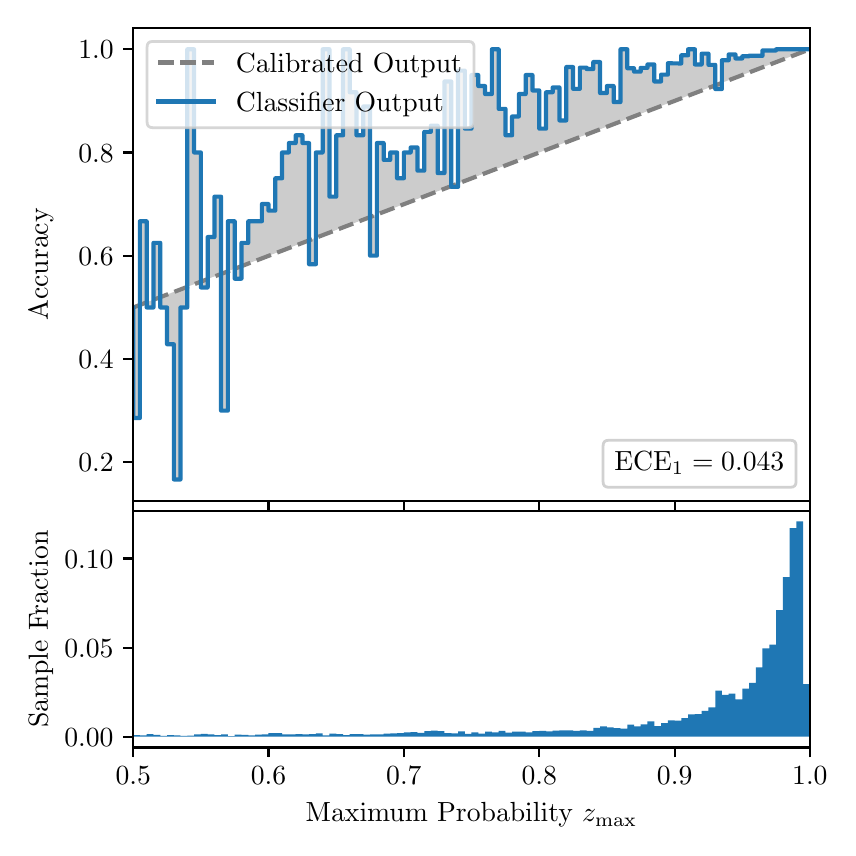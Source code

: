 \begingroup%
\makeatletter%
\begin{pgfpicture}%
\pgfpathrectangle{\pgfpointorigin}{\pgfqpoint{4.0in}{4.0in}}%
\pgfusepath{use as bounding box, clip}%
\begin{pgfscope}%
\pgfsetbuttcap%
\pgfsetmiterjoin%
\definecolor{currentfill}{rgb}{1.0,1.0,1.0}%
\pgfsetfillcolor{currentfill}%
\pgfsetlinewidth{0.0pt}%
\definecolor{currentstroke}{rgb}{1.0,1.0,1.0}%
\pgfsetstrokecolor{currentstroke}%
\pgfsetdash{}{0pt}%
\pgfpathmoveto{\pgfqpoint{0.0in}{0.0in}}%
\pgfpathlineto{\pgfqpoint{4.0in}{0.0in}}%
\pgfpathlineto{\pgfqpoint{4.0in}{4.0in}}%
\pgfpathlineto{\pgfqpoint{0.0in}{4.0in}}%
\pgfpathclose%
\pgfusepath{fill}%
\end{pgfscope}%
\begin{pgfscope}%
\pgfsetbuttcap%
\pgfsetmiterjoin%
\definecolor{currentfill}{rgb}{1.0,1.0,1.0}%
\pgfsetfillcolor{currentfill}%
\pgfsetlinewidth{0.0pt}%
\definecolor{currentstroke}{rgb}{0.0,0.0,0.0}%
\pgfsetstrokecolor{currentstroke}%
\pgfsetstrokeopacity{0.0}%
\pgfsetdash{}{0pt}%
\pgfpathmoveto{\pgfqpoint{0.528in}{1.633in}}%
\pgfpathlineto{\pgfqpoint{3.911in}{1.633in}}%
\pgfpathlineto{\pgfqpoint{3.911in}{4.0in}}%
\pgfpathlineto{\pgfqpoint{0.528in}{4.0in}}%
\pgfpathclose%
\pgfusepath{fill}%
\end{pgfscope}%
\begin{pgfscope}%
\pgfpathrectangle{\pgfqpoint{0.528in}{1.633in}}{\pgfqpoint{3.384in}{2.367in}}%
\pgfusepath{clip}%
\pgfsetbuttcap%
\pgfsetroundjoin%
\definecolor{currentfill}{rgb}{0.0,0.0,0.0}%
\pgfsetfillcolor{currentfill}%
\pgfsetfillopacity{0.2}%
\pgfsetlinewidth{0.0pt}%
\definecolor{currentstroke}{rgb}{0.0,0.0,0.0}%
\pgfsetstrokecolor{currentstroke}%
\pgfsetdash{}{0pt}%
\pgfpathmoveto{\pgfqpoint{0.531in}{2.048in}}%
\pgfpathlineto{\pgfqpoint{0.531in}{2.603in}}%
\pgfpathlineto{\pgfqpoint{0.534in}{2.604in}}%
\pgfpathlineto{\pgfqpoint{0.538in}{2.605in}}%
\pgfpathlineto{\pgfqpoint{0.541in}{2.607in}}%
\pgfpathlineto{\pgfqpoint{0.545in}{2.608in}}%
\pgfpathlineto{\pgfqpoint{0.548in}{2.609in}}%
\pgfpathlineto{\pgfqpoint{0.551in}{2.61in}}%
\pgfpathlineto{\pgfqpoint{0.555in}{2.612in}}%
\pgfpathlineto{\pgfqpoint{0.558in}{2.613in}}%
\pgfpathlineto{\pgfqpoint{0.561in}{2.614in}}%
\pgfpathlineto{\pgfqpoint{0.565in}{2.616in}}%
\pgfpathlineto{\pgfqpoint{0.568in}{2.617in}}%
\pgfpathlineto{\pgfqpoint{0.572in}{2.618in}}%
\pgfpathlineto{\pgfqpoint{0.575in}{2.619in}}%
\pgfpathlineto{\pgfqpoint{0.578in}{2.621in}}%
\pgfpathlineto{\pgfqpoint{0.582in}{2.622in}}%
\pgfpathlineto{\pgfqpoint{0.585in}{2.623in}}%
\pgfpathlineto{\pgfqpoint{0.589in}{2.625in}}%
\pgfpathlineto{\pgfqpoint{0.592in}{2.626in}}%
\pgfpathlineto{\pgfqpoint{0.595in}{2.627in}}%
\pgfpathlineto{\pgfqpoint{0.599in}{2.628in}}%
\pgfpathlineto{\pgfqpoint{0.602in}{2.63in}}%
\pgfpathlineto{\pgfqpoint{0.606in}{2.631in}}%
\pgfpathlineto{\pgfqpoint{0.609in}{2.632in}}%
\pgfpathlineto{\pgfqpoint{0.612in}{2.634in}}%
\pgfpathlineto{\pgfqpoint{0.616in}{2.635in}}%
\pgfpathlineto{\pgfqpoint{0.619in}{2.636in}}%
\pgfpathlineto{\pgfqpoint{0.622in}{2.638in}}%
\pgfpathlineto{\pgfqpoint{0.626in}{2.639in}}%
\pgfpathlineto{\pgfqpoint{0.629in}{2.64in}}%
\pgfpathlineto{\pgfqpoint{0.633in}{2.641in}}%
\pgfpathlineto{\pgfqpoint{0.636in}{2.643in}}%
\pgfpathlineto{\pgfqpoint{0.639in}{2.644in}}%
\pgfpathlineto{\pgfqpoint{0.643in}{2.645in}}%
\pgfpathlineto{\pgfqpoint{0.646in}{2.647in}}%
\pgfpathlineto{\pgfqpoint{0.65in}{2.648in}}%
\pgfpathlineto{\pgfqpoint{0.653in}{2.649in}}%
\pgfpathlineto{\pgfqpoint{0.656in}{2.65in}}%
\pgfpathlineto{\pgfqpoint{0.66in}{2.652in}}%
\pgfpathlineto{\pgfqpoint{0.663in}{2.653in}}%
\pgfpathlineto{\pgfqpoint{0.666in}{2.654in}}%
\pgfpathlineto{\pgfqpoint{0.67in}{2.656in}}%
\pgfpathlineto{\pgfqpoint{0.673in}{2.657in}}%
\pgfpathlineto{\pgfqpoint{0.677in}{2.658in}}%
\pgfpathlineto{\pgfqpoint{0.68in}{2.66in}}%
\pgfpathlineto{\pgfqpoint{0.683in}{2.661in}}%
\pgfpathlineto{\pgfqpoint{0.687in}{2.662in}}%
\pgfpathlineto{\pgfqpoint{0.69in}{2.663in}}%
\pgfpathlineto{\pgfqpoint{0.694in}{2.665in}}%
\pgfpathlineto{\pgfqpoint{0.697in}{2.666in}}%
\pgfpathlineto{\pgfqpoint{0.7in}{2.667in}}%
\pgfpathlineto{\pgfqpoint{0.704in}{2.669in}}%
\pgfpathlineto{\pgfqpoint{0.707in}{2.67in}}%
\pgfpathlineto{\pgfqpoint{0.711in}{2.671in}}%
\pgfpathlineto{\pgfqpoint{0.714in}{2.672in}}%
\pgfpathlineto{\pgfqpoint{0.717in}{2.674in}}%
\pgfpathlineto{\pgfqpoint{0.721in}{2.675in}}%
\pgfpathlineto{\pgfqpoint{0.724in}{2.676in}}%
\pgfpathlineto{\pgfqpoint{0.727in}{2.678in}}%
\pgfpathlineto{\pgfqpoint{0.731in}{2.679in}}%
\pgfpathlineto{\pgfqpoint{0.734in}{2.68in}}%
\pgfpathlineto{\pgfqpoint{0.738in}{2.681in}}%
\pgfpathlineto{\pgfqpoint{0.741in}{2.683in}}%
\pgfpathlineto{\pgfqpoint{0.744in}{2.684in}}%
\pgfpathlineto{\pgfqpoint{0.748in}{2.685in}}%
\pgfpathlineto{\pgfqpoint{0.751in}{2.687in}}%
\pgfpathlineto{\pgfqpoint{0.755in}{2.688in}}%
\pgfpathlineto{\pgfqpoint{0.758in}{2.689in}}%
\pgfpathlineto{\pgfqpoint{0.761in}{2.691in}}%
\pgfpathlineto{\pgfqpoint{0.765in}{2.692in}}%
\pgfpathlineto{\pgfqpoint{0.768in}{2.693in}}%
\pgfpathlineto{\pgfqpoint{0.771in}{2.694in}}%
\pgfpathlineto{\pgfqpoint{0.775in}{2.696in}}%
\pgfpathlineto{\pgfqpoint{0.778in}{2.697in}}%
\pgfpathlineto{\pgfqpoint{0.782in}{2.698in}}%
\pgfpathlineto{\pgfqpoint{0.785in}{2.7in}}%
\pgfpathlineto{\pgfqpoint{0.788in}{2.701in}}%
\pgfpathlineto{\pgfqpoint{0.792in}{2.702in}}%
\pgfpathlineto{\pgfqpoint{0.795in}{2.703in}}%
\pgfpathlineto{\pgfqpoint{0.799in}{2.705in}}%
\pgfpathlineto{\pgfqpoint{0.802in}{2.706in}}%
\pgfpathlineto{\pgfqpoint{0.805in}{2.707in}}%
\pgfpathlineto{\pgfqpoint{0.809in}{2.709in}}%
\pgfpathlineto{\pgfqpoint{0.812in}{2.71in}}%
\pgfpathlineto{\pgfqpoint{0.816in}{2.711in}}%
\pgfpathlineto{\pgfqpoint{0.819in}{2.712in}}%
\pgfpathlineto{\pgfqpoint{0.822in}{2.714in}}%
\pgfpathlineto{\pgfqpoint{0.826in}{2.715in}}%
\pgfpathlineto{\pgfqpoint{0.829in}{2.716in}}%
\pgfpathlineto{\pgfqpoint{0.832in}{2.718in}}%
\pgfpathlineto{\pgfqpoint{0.836in}{2.719in}}%
\pgfpathlineto{\pgfqpoint{0.839in}{2.72in}}%
\pgfpathlineto{\pgfqpoint{0.843in}{2.722in}}%
\pgfpathlineto{\pgfqpoint{0.846in}{2.723in}}%
\pgfpathlineto{\pgfqpoint{0.849in}{2.724in}}%
\pgfpathlineto{\pgfqpoint{0.853in}{2.725in}}%
\pgfpathlineto{\pgfqpoint{0.856in}{2.727in}}%
\pgfpathlineto{\pgfqpoint{0.86in}{2.728in}}%
\pgfpathlineto{\pgfqpoint{0.863in}{2.729in}}%
\pgfpathlineto{\pgfqpoint{0.866in}{2.731in}}%
\pgfpathlineto{\pgfqpoint{0.87in}{2.732in}}%
\pgfpathlineto{\pgfqpoint{0.873in}{2.733in}}%
\pgfpathlineto{\pgfqpoint{0.876in}{2.734in}}%
\pgfpathlineto{\pgfqpoint{0.88in}{2.736in}}%
\pgfpathlineto{\pgfqpoint{0.883in}{2.737in}}%
\pgfpathlineto{\pgfqpoint{0.887in}{2.738in}}%
\pgfpathlineto{\pgfqpoint{0.89in}{2.74in}}%
\pgfpathlineto{\pgfqpoint{0.893in}{2.741in}}%
\pgfpathlineto{\pgfqpoint{0.897in}{2.742in}}%
\pgfpathlineto{\pgfqpoint{0.9in}{2.744in}}%
\pgfpathlineto{\pgfqpoint{0.904in}{2.745in}}%
\pgfpathlineto{\pgfqpoint{0.907in}{2.746in}}%
\pgfpathlineto{\pgfqpoint{0.91in}{2.747in}}%
\pgfpathlineto{\pgfqpoint{0.914in}{2.749in}}%
\pgfpathlineto{\pgfqpoint{0.917in}{2.75in}}%
\pgfpathlineto{\pgfqpoint{0.921in}{2.751in}}%
\pgfpathlineto{\pgfqpoint{0.924in}{2.753in}}%
\pgfpathlineto{\pgfqpoint{0.927in}{2.754in}}%
\pgfpathlineto{\pgfqpoint{0.931in}{2.755in}}%
\pgfpathlineto{\pgfqpoint{0.934in}{2.756in}}%
\pgfpathlineto{\pgfqpoint{0.937in}{2.758in}}%
\pgfpathlineto{\pgfqpoint{0.941in}{2.759in}}%
\pgfpathlineto{\pgfqpoint{0.944in}{2.76in}}%
\pgfpathlineto{\pgfqpoint{0.948in}{2.762in}}%
\pgfpathlineto{\pgfqpoint{0.951in}{2.763in}}%
\pgfpathlineto{\pgfqpoint{0.954in}{2.764in}}%
\pgfpathlineto{\pgfqpoint{0.958in}{2.765in}}%
\pgfpathlineto{\pgfqpoint{0.961in}{2.767in}}%
\pgfpathlineto{\pgfqpoint{0.965in}{2.768in}}%
\pgfpathlineto{\pgfqpoint{0.968in}{2.769in}}%
\pgfpathlineto{\pgfqpoint{0.971in}{2.771in}}%
\pgfpathlineto{\pgfqpoint{0.975in}{2.772in}}%
\pgfpathlineto{\pgfqpoint{0.978in}{2.773in}}%
\pgfpathlineto{\pgfqpoint{0.981in}{2.775in}}%
\pgfpathlineto{\pgfqpoint{0.985in}{2.776in}}%
\pgfpathlineto{\pgfqpoint{0.988in}{2.777in}}%
\pgfpathlineto{\pgfqpoint{0.992in}{2.778in}}%
\pgfpathlineto{\pgfqpoint{0.995in}{2.78in}}%
\pgfpathlineto{\pgfqpoint{0.998in}{2.781in}}%
\pgfpathlineto{\pgfqpoint{1.002in}{2.782in}}%
\pgfpathlineto{\pgfqpoint{1.005in}{2.784in}}%
\pgfpathlineto{\pgfqpoint{1.009in}{2.785in}}%
\pgfpathlineto{\pgfqpoint{1.012in}{2.786in}}%
\pgfpathlineto{\pgfqpoint{1.015in}{2.787in}}%
\pgfpathlineto{\pgfqpoint{1.019in}{2.789in}}%
\pgfpathlineto{\pgfqpoint{1.022in}{2.79in}}%
\pgfpathlineto{\pgfqpoint{1.026in}{2.791in}}%
\pgfpathlineto{\pgfqpoint{1.029in}{2.793in}}%
\pgfpathlineto{\pgfqpoint{1.032in}{2.794in}}%
\pgfpathlineto{\pgfqpoint{1.036in}{2.795in}}%
\pgfpathlineto{\pgfqpoint{1.039in}{2.796in}}%
\pgfpathlineto{\pgfqpoint{1.042in}{2.798in}}%
\pgfpathlineto{\pgfqpoint{1.046in}{2.799in}}%
\pgfpathlineto{\pgfqpoint{1.049in}{2.8in}}%
\pgfpathlineto{\pgfqpoint{1.053in}{2.802in}}%
\pgfpathlineto{\pgfqpoint{1.056in}{2.803in}}%
\pgfpathlineto{\pgfqpoint{1.059in}{2.804in}}%
\pgfpathlineto{\pgfqpoint{1.063in}{2.806in}}%
\pgfpathlineto{\pgfqpoint{1.066in}{2.807in}}%
\pgfpathlineto{\pgfqpoint{1.07in}{2.808in}}%
\pgfpathlineto{\pgfqpoint{1.073in}{2.809in}}%
\pgfpathlineto{\pgfqpoint{1.076in}{2.811in}}%
\pgfpathlineto{\pgfqpoint{1.08in}{2.812in}}%
\pgfpathlineto{\pgfqpoint{1.083in}{2.813in}}%
\pgfpathlineto{\pgfqpoint{1.086in}{2.815in}}%
\pgfpathlineto{\pgfqpoint{1.09in}{2.816in}}%
\pgfpathlineto{\pgfqpoint{1.093in}{2.817in}}%
\pgfpathlineto{\pgfqpoint{1.097in}{2.818in}}%
\pgfpathlineto{\pgfqpoint{1.1in}{2.82in}}%
\pgfpathlineto{\pgfqpoint{1.103in}{2.821in}}%
\pgfpathlineto{\pgfqpoint{1.107in}{2.822in}}%
\pgfpathlineto{\pgfqpoint{1.11in}{2.824in}}%
\pgfpathlineto{\pgfqpoint{1.114in}{2.825in}}%
\pgfpathlineto{\pgfqpoint{1.117in}{2.826in}}%
\pgfpathlineto{\pgfqpoint{1.12in}{2.828in}}%
\pgfpathlineto{\pgfqpoint{1.124in}{2.829in}}%
\pgfpathlineto{\pgfqpoint{1.127in}{2.83in}}%
\pgfpathlineto{\pgfqpoint{1.131in}{2.831in}}%
\pgfpathlineto{\pgfqpoint{1.134in}{2.833in}}%
\pgfpathlineto{\pgfqpoint{1.137in}{2.834in}}%
\pgfpathlineto{\pgfqpoint{1.141in}{2.835in}}%
\pgfpathlineto{\pgfqpoint{1.144in}{2.837in}}%
\pgfpathlineto{\pgfqpoint{1.147in}{2.838in}}%
\pgfpathlineto{\pgfqpoint{1.151in}{2.839in}}%
\pgfpathlineto{\pgfqpoint{1.154in}{2.84in}}%
\pgfpathlineto{\pgfqpoint{1.158in}{2.842in}}%
\pgfpathlineto{\pgfqpoint{1.161in}{2.843in}}%
\pgfpathlineto{\pgfqpoint{1.164in}{2.844in}}%
\pgfpathlineto{\pgfqpoint{1.168in}{2.846in}}%
\pgfpathlineto{\pgfqpoint{1.171in}{2.847in}}%
\pgfpathlineto{\pgfqpoint{1.175in}{2.848in}}%
\pgfpathlineto{\pgfqpoint{1.178in}{2.849in}}%
\pgfpathlineto{\pgfqpoint{1.181in}{2.851in}}%
\pgfpathlineto{\pgfqpoint{1.185in}{2.852in}}%
\pgfpathlineto{\pgfqpoint{1.188in}{2.853in}}%
\pgfpathlineto{\pgfqpoint{1.191in}{2.855in}}%
\pgfpathlineto{\pgfqpoint{1.195in}{2.856in}}%
\pgfpathlineto{\pgfqpoint{1.198in}{2.857in}}%
\pgfpathlineto{\pgfqpoint{1.202in}{2.859in}}%
\pgfpathlineto{\pgfqpoint{1.205in}{2.86in}}%
\pgfpathlineto{\pgfqpoint{1.208in}{2.861in}}%
\pgfpathlineto{\pgfqpoint{1.212in}{2.862in}}%
\pgfpathlineto{\pgfqpoint{1.215in}{2.864in}}%
\pgfpathlineto{\pgfqpoint{1.219in}{2.865in}}%
\pgfpathlineto{\pgfqpoint{1.222in}{2.866in}}%
\pgfpathlineto{\pgfqpoint{1.225in}{2.868in}}%
\pgfpathlineto{\pgfqpoint{1.229in}{2.869in}}%
\pgfpathlineto{\pgfqpoint{1.232in}{2.87in}}%
\pgfpathlineto{\pgfqpoint{1.236in}{2.871in}}%
\pgfpathlineto{\pgfqpoint{1.239in}{2.873in}}%
\pgfpathlineto{\pgfqpoint{1.242in}{2.874in}}%
\pgfpathlineto{\pgfqpoint{1.246in}{2.875in}}%
\pgfpathlineto{\pgfqpoint{1.249in}{2.877in}}%
\pgfpathlineto{\pgfqpoint{1.252in}{2.878in}}%
\pgfpathlineto{\pgfqpoint{1.256in}{2.879in}}%
\pgfpathlineto{\pgfqpoint{1.259in}{2.88in}}%
\pgfpathlineto{\pgfqpoint{1.263in}{2.882in}}%
\pgfpathlineto{\pgfqpoint{1.266in}{2.883in}}%
\pgfpathlineto{\pgfqpoint{1.269in}{2.884in}}%
\pgfpathlineto{\pgfqpoint{1.273in}{2.886in}}%
\pgfpathlineto{\pgfqpoint{1.276in}{2.887in}}%
\pgfpathlineto{\pgfqpoint{1.28in}{2.888in}}%
\pgfpathlineto{\pgfqpoint{1.283in}{2.89in}}%
\pgfpathlineto{\pgfqpoint{1.286in}{2.891in}}%
\pgfpathlineto{\pgfqpoint{1.29in}{2.892in}}%
\pgfpathlineto{\pgfqpoint{1.293in}{2.893in}}%
\pgfpathlineto{\pgfqpoint{1.296in}{2.895in}}%
\pgfpathlineto{\pgfqpoint{1.3in}{2.896in}}%
\pgfpathlineto{\pgfqpoint{1.303in}{2.897in}}%
\pgfpathlineto{\pgfqpoint{1.307in}{2.899in}}%
\pgfpathlineto{\pgfqpoint{1.31in}{2.9in}}%
\pgfpathlineto{\pgfqpoint{1.313in}{2.901in}}%
\pgfpathlineto{\pgfqpoint{1.317in}{2.902in}}%
\pgfpathlineto{\pgfqpoint{1.32in}{2.904in}}%
\pgfpathlineto{\pgfqpoint{1.324in}{2.905in}}%
\pgfpathlineto{\pgfqpoint{1.327in}{2.906in}}%
\pgfpathlineto{\pgfqpoint{1.33in}{2.908in}}%
\pgfpathlineto{\pgfqpoint{1.334in}{2.909in}}%
\pgfpathlineto{\pgfqpoint{1.337in}{2.91in}}%
\pgfpathlineto{\pgfqpoint{1.34in}{2.912in}}%
\pgfpathlineto{\pgfqpoint{1.344in}{2.913in}}%
\pgfpathlineto{\pgfqpoint{1.347in}{2.914in}}%
\pgfpathlineto{\pgfqpoint{1.351in}{2.915in}}%
\pgfpathlineto{\pgfqpoint{1.354in}{2.917in}}%
\pgfpathlineto{\pgfqpoint{1.357in}{2.918in}}%
\pgfpathlineto{\pgfqpoint{1.361in}{2.919in}}%
\pgfpathlineto{\pgfqpoint{1.364in}{2.921in}}%
\pgfpathlineto{\pgfqpoint{1.368in}{2.922in}}%
\pgfpathlineto{\pgfqpoint{1.371in}{2.923in}}%
\pgfpathlineto{\pgfqpoint{1.374in}{2.924in}}%
\pgfpathlineto{\pgfqpoint{1.378in}{2.926in}}%
\pgfpathlineto{\pgfqpoint{1.381in}{2.927in}}%
\pgfpathlineto{\pgfqpoint{1.385in}{2.928in}}%
\pgfpathlineto{\pgfqpoint{1.388in}{2.93in}}%
\pgfpathlineto{\pgfqpoint{1.391in}{2.931in}}%
\pgfpathlineto{\pgfqpoint{1.395in}{2.932in}}%
\pgfpathlineto{\pgfqpoint{1.398in}{2.933in}}%
\pgfpathlineto{\pgfqpoint{1.401in}{2.935in}}%
\pgfpathlineto{\pgfqpoint{1.405in}{2.936in}}%
\pgfpathlineto{\pgfqpoint{1.408in}{2.937in}}%
\pgfpathlineto{\pgfqpoint{1.412in}{2.939in}}%
\pgfpathlineto{\pgfqpoint{1.415in}{2.94in}}%
\pgfpathlineto{\pgfqpoint{1.418in}{2.941in}}%
\pgfpathlineto{\pgfqpoint{1.422in}{2.943in}}%
\pgfpathlineto{\pgfqpoint{1.425in}{2.944in}}%
\pgfpathlineto{\pgfqpoint{1.429in}{2.945in}}%
\pgfpathlineto{\pgfqpoint{1.432in}{2.946in}}%
\pgfpathlineto{\pgfqpoint{1.435in}{2.948in}}%
\pgfpathlineto{\pgfqpoint{1.439in}{2.949in}}%
\pgfpathlineto{\pgfqpoint{1.442in}{2.95in}}%
\pgfpathlineto{\pgfqpoint{1.445in}{2.952in}}%
\pgfpathlineto{\pgfqpoint{1.449in}{2.953in}}%
\pgfpathlineto{\pgfqpoint{1.452in}{2.954in}}%
\pgfpathlineto{\pgfqpoint{1.456in}{2.955in}}%
\pgfpathlineto{\pgfqpoint{1.459in}{2.957in}}%
\pgfpathlineto{\pgfqpoint{1.462in}{2.958in}}%
\pgfpathlineto{\pgfqpoint{1.466in}{2.959in}}%
\pgfpathlineto{\pgfqpoint{1.469in}{2.961in}}%
\pgfpathlineto{\pgfqpoint{1.473in}{2.962in}}%
\pgfpathlineto{\pgfqpoint{1.476in}{2.963in}}%
\pgfpathlineto{\pgfqpoint{1.479in}{2.965in}}%
\pgfpathlineto{\pgfqpoint{1.483in}{2.966in}}%
\pgfpathlineto{\pgfqpoint{1.486in}{2.967in}}%
\pgfpathlineto{\pgfqpoint{1.49in}{2.968in}}%
\pgfpathlineto{\pgfqpoint{1.493in}{2.97in}}%
\pgfpathlineto{\pgfqpoint{1.496in}{2.971in}}%
\pgfpathlineto{\pgfqpoint{1.5in}{2.972in}}%
\pgfpathlineto{\pgfqpoint{1.503in}{2.974in}}%
\pgfpathlineto{\pgfqpoint{1.506in}{2.975in}}%
\pgfpathlineto{\pgfqpoint{1.51in}{2.976in}}%
\pgfpathlineto{\pgfqpoint{1.513in}{2.977in}}%
\pgfpathlineto{\pgfqpoint{1.517in}{2.979in}}%
\pgfpathlineto{\pgfqpoint{1.52in}{2.98in}}%
\pgfpathlineto{\pgfqpoint{1.523in}{2.981in}}%
\pgfpathlineto{\pgfqpoint{1.527in}{2.983in}}%
\pgfpathlineto{\pgfqpoint{1.53in}{2.984in}}%
\pgfpathlineto{\pgfqpoint{1.534in}{2.985in}}%
\pgfpathlineto{\pgfqpoint{1.537in}{2.986in}}%
\pgfpathlineto{\pgfqpoint{1.54in}{2.988in}}%
\pgfpathlineto{\pgfqpoint{1.544in}{2.989in}}%
\pgfpathlineto{\pgfqpoint{1.547in}{2.99in}}%
\pgfpathlineto{\pgfqpoint{1.55in}{2.992in}}%
\pgfpathlineto{\pgfqpoint{1.554in}{2.993in}}%
\pgfpathlineto{\pgfqpoint{1.557in}{2.994in}}%
\pgfpathlineto{\pgfqpoint{1.561in}{2.996in}}%
\pgfpathlineto{\pgfqpoint{1.564in}{2.997in}}%
\pgfpathlineto{\pgfqpoint{1.567in}{2.998in}}%
\pgfpathlineto{\pgfqpoint{1.571in}{2.999in}}%
\pgfpathlineto{\pgfqpoint{1.574in}{3.001in}}%
\pgfpathlineto{\pgfqpoint{1.578in}{3.002in}}%
\pgfpathlineto{\pgfqpoint{1.581in}{3.003in}}%
\pgfpathlineto{\pgfqpoint{1.584in}{3.005in}}%
\pgfpathlineto{\pgfqpoint{1.588in}{3.006in}}%
\pgfpathlineto{\pgfqpoint{1.591in}{3.007in}}%
\pgfpathlineto{\pgfqpoint{1.595in}{3.008in}}%
\pgfpathlineto{\pgfqpoint{1.598in}{3.01in}}%
\pgfpathlineto{\pgfqpoint{1.601in}{3.011in}}%
\pgfpathlineto{\pgfqpoint{1.605in}{3.012in}}%
\pgfpathlineto{\pgfqpoint{1.608in}{3.014in}}%
\pgfpathlineto{\pgfqpoint{1.611in}{3.015in}}%
\pgfpathlineto{\pgfqpoint{1.615in}{3.016in}}%
\pgfpathlineto{\pgfqpoint{1.618in}{3.017in}}%
\pgfpathlineto{\pgfqpoint{1.622in}{3.019in}}%
\pgfpathlineto{\pgfqpoint{1.625in}{3.02in}}%
\pgfpathlineto{\pgfqpoint{1.628in}{3.021in}}%
\pgfpathlineto{\pgfqpoint{1.632in}{3.023in}}%
\pgfpathlineto{\pgfqpoint{1.635in}{3.024in}}%
\pgfpathlineto{\pgfqpoint{1.639in}{3.025in}}%
\pgfpathlineto{\pgfqpoint{1.642in}{3.027in}}%
\pgfpathlineto{\pgfqpoint{1.645in}{3.028in}}%
\pgfpathlineto{\pgfqpoint{1.649in}{3.029in}}%
\pgfpathlineto{\pgfqpoint{1.652in}{3.03in}}%
\pgfpathlineto{\pgfqpoint{1.655in}{3.032in}}%
\pgfpathlineto{\pgfqpoint{1.659in}{3.033in}}%
\pgfpathlineto{\pgfqpoint{1.662in}{3.034in}}%
\pgfpathlineto{\pgfqpoint{1.666in}{3.036in}}%
\pgfpathlineto{\pgfqpoint{1.669in}{3.037in}}%
\pgfpathlineto{\pgfqpoint{1.672in}{3.038in}}%
\pgfpathlineto{\pgfqpoint{1.676in}{3.039in}}%
\pgfpathlineto{\pgfqpoint{1.679in}{3.041in}}%
\pgfpathlineto{\pgfqpoint{1.683in}{3.042in}}%
\pgfpathlineto{\pgfqpoint{1.686in}{3.043in}}%
\pgfpathlineto{\pgfqpoint{1.689in}{3.045in}}%
\pgfpathlineto{\pgfqpoint{1.693in}{3.046in}}%
\pgfpathlineto{\pgfqpoint{1.696in}{3.047in}}%
\pgfpathlineto{\pgfqpoint{1.7in}{3.049in}}%
\pgfpathlineto{\pgfqpoint{1.703in}{3.05in}}%
\pgfpathlineto{\pgfqpoint{1.706in}{3.051in}}%
\pgfpathlineto{\pgfqpoint{1.71in}{3.052in}}%
\pgfpathlineto{\pgfqpoint{1.713in}{3.054in}}%
\pgfpathlineto{\pgfqpoint{1.716in}{3.055in}}%
\pgfpathlineto{\pgfqpoint{1.72in}{3.056in}}%
\pgfpathlineto{\pgfqpoint{1.723in}{3.058in}}%
\pgfpathlineto{\pgfqpoint{1.727in}{3.059in}}%
\pgfpathlineto{\pgfqpoint{1.73in}{3.06in}}%
\pgfpathlineto{\pgfqpoint{1.733in}{3.061in}}%
\pgfpathlineto{\pgfqpoint{1.737in}{3.063in}}%
\pgfpathlineto{\pgfqpoint{1.74in}{3.064in}}%
\pgfpathlineto{\pgfqpoint{1.744in}{3.065in}}%
\pgfpathlineto{\pgfqpoint{1.747in}{3.067in}}%
\pgfpathlineto{\pgfqpoint{1.75in}{3.068in}}%
\pgfpathlineto{\pgfqpoint{1.754in}{3.069in}}%
\pgfpathlineto{\pgfqpoint{1.757in}{3.07in}}%
\pgfpathlineto{\pgfqpoint{1.76in}{3.072in}}%
\pgfpathlineto{\pgfqpoint{1.764in}{3.073in}}%
\pgfpathlineto{\pgfqpoint{1.767in}{3.074in}}%
\pgfpathlineto{\pgfqpoint{1.771in}{3.076in}}%
\pgfpathlineto{\pgfqpoint{1.774in}{3.077in}}%
\pgfpathlineto{\pgfqpoint{1.777in}{3.078in}}%
\pgfpathlineto{\pgfqpoint{1.781in}{3.08in}}%
\pgfpathlineto{\pgfqpoint{1.784in}{3.081in}}%
\pgfpathlineto{\pgfqpoint{1.788in}{3.082in}}%
\pgfpathlineto{\pgfqpoint{1.791in}{3.083in}}%
\pgfpathlineto{\pgfqpoint{1.794in}{3.085in}}%
\pgfpathlineto{\pgfqpoint{1.798in}{3.086in}}%
\pgfpathlineto{\pgfqpoint{1.801in}{3.087in}}%
\pgfpathlineto{\pgfqpoint{1.805in}{3.089in}}%
\pgfpathlineto{\pgfqpoint{1.808in}{3.09in}}%
\pgfpathlineto{\pgfqpoint{1.811in}{3.091in}}%
\pgfpathlineto{\pgfqpoint{1.815in}{3.092in}}%
\pgfpathlineto{\pgfqpoint{1.818in}{3.094in}}%
\pgfpathlineto{\pgfqpoint{1.821in}{3.095in}}%
\pgfpathlineto{\pgfqpoint{1.825in}{3.096in}}%
\pgfpathlineto{\pgfqpoint{1.828in}{3.098in}}%
\pgfpathlineto{\pgfqpoint{1.832in}{3.099in}}%
\pgfpathlineto{\pgfqpoint{1.835in}{3.1in}}%
\pgfpathlineto{\pgfqpoint{1.838in}{3.101in}}%
\pgfpathlineto{\pgfqpoint{1.842in}{3.103in}}%
\pgfpathlineto{\pgfqpoint{1.845in}{3.104in}}%
\pgfpathlineto{\pgfqpoint{1.849in}{3.105in}}%
\pgfpathlineto{\pgfqpoint{1.852in}{3.107in}}%
\pgfpathlineto{\pgfqpoint{1.855in}{3.108in}}%
\pgfpathlineto{\pgfqpoint{1.859in}{3.109in}}%
\pgfpathlineto{\pgfqpoint{1.862in}{3.111in}}%
\pgfpathlineto{\pgfqpoint{1.865in}{3.112in}}%
\pgfpathlineto{\pgfqpoint{1.869in}{3.113in}}%
\pgfpathlineto{\pgfqpoint{1.872in}{3.114in}}%
\pgfpathlineto{\pgfqpoint{1.876in}{3.116in}}%
\pgfpathlineto{\pgfqpoint{1.879in}{3.117in}}%
\pgfpathlineto{\pgfqpoint{1.882in}{3.118in}}%
\pgfpathlineto{\pgfqpoint{1.886in}{3.12in}}%
\pgfpathlineto{\pgfqpoint{1.889in}{3.121in}}%
\pgfpathlineto{\pgfqpoint{1.893in}{3.122in}}%
\pgfpathlineto{\pgfqpoint{1.896in}{3.123in}}%
\pgfpathlineto{\pgfqpoint{1.899in}{3.125in}}%
\pgfpathlineto{\pgfqpoint{1.903in}{3.126in}}%
\pgfpathlineto{\pgfqpoint{1.906in}{3.127in}}%
\pgfpathlineto{\pgfqpoint{1.91in}{3.129in}}%
\pgfpathlineto{\pgfqpoint{1.913in}{3.13in}}%
\pgfpathlineto{\pgfqpoint{1.916in}{3.131in}}%
\pgfpathlineto{\pgfqpoint{1.92in}{3.133in}}%
\pgfpathlineto{\pgfqpoint{1.923in}{3.134in}}%
\pgfpathlineto{\pgfqpoint{1.926in}{3.135in}}%
\pgfpathlineto{\pgfqpoint{1.93in}{3.136in}}%
\pgfpathlineto{\pgfqpoint{1.933in}{3.138in}}%
\pgfpathlineto{\pgfqpoint{1.937in}{3.139in}}%
\pgfpathlineto{\pgfqpoint{1.94in}{3.14in}}%
\pgfpathlineto{\pgfqpoint{1.943in}{3.142in}}%
\pgfpathlineto{\pgfqpoint{1.947in}{3.143in}}%
\pgfpathlineto{\pgfqpoint{1.95in}{3.144in}}%
\pgfpathlineto{\pgfqpoint{1.954in}{3.145in}}%
\pgfpathlineto{\pgfqpoint{1.957in}{3.147in}}%
\pgfpathlineto{\pgfqpoint{1.96in}{3.148in}}%
\pgfpathlineto{\pgfqpoint{1.964in}{3.149in}}%
\pgfpathlineto{\pgfqpoint{1.967in}{3.151in}}%
\pgfpathlineto{\pgfqpoint{1.97in}{3.152in}}%
\pgfpathlineto{\pgfqpoint{1.974in}{3.153in}}%
\pgfpathlineto{\pgfqpoint{1.977in}{3.154in}}%
\pgfpathlineto{\pgfqpoint{1.981in}{3.156in}}%
\pgfpathlineto{\pgfqpoint{1.984in}{3.157in}}%
\pgfpathlineto{\pgfqpoint{1.987in}{3.158in}}%
\pgfpathlineto{\pgfqpoint{1.991in}{3.16in}}%
\pgfpathlineto{\pgfqpoint{1.994in}{3.161in}}%
\pgfpathlineto{\pgfqpoint{1.998in}{3.162in}}%
\pgfpathlineto{\pgfqpoint{2.001in}{3.164in}}%
\pgfpathlineto{\pgfqpoint{2.004in}{3.165in}}%
\pgfpathlineto{\pgfqpoint{2.008in}{3.166in}}%
\pgfpathlineto{\pgfqpoint{2.011in}{3.167in}}%
\pgfpathlineto{\pgfqpoint{2.015in}{3.169in}}%
\pgfpathlineto{\pgfqpoint{2.018in}{3.17in}}%
\pgfpathlineto{\pgfqpoint{2.021in}{3.171in}}%
\pgfpathlineto{\pgfqpoint{2.025in}{3.173in}}%
\pgfpathlineto{\pgfqpoint{2.028in}{3.174in}}%
\pgfpathlineto{\pgfqpoint{2.031in}{3.175in}}%
\pgfpathlineto{\pgfqpoint{2.035in}{3.176in}}%
\pgfpathlineto{\pgfqpoint{2.038in}{3.178in}}%
\pgfpathlineto{\pgfqpoint{2.042in}{3.179in}}%
\pgfpathlineto{\pgfqpoint{2.045in}{3.18in}}%
\pgfpathlineto{\pgfqpoint{2.048in}{3.182in}}%
\pgfpathlineto{\pgfqpoint{2.052in}{3.183in}}%
\pgfpathlineto{\pgfqpoint{2.055in}{3.184in}}%
\pgfpathlineto{\pgfqpoint{2.059in}{3.185in}}%
\pgfpathlineto{\pgfqpoint{2.062in}{3.187in}}%
\pgfpathlineto{\pgfqpoint{2.065in}{3.188in}}%
\pgfpathlineto{\pgfqpoint{2.069in}{3.189in}}%
\pgfpathlineto{\pgfqpoint{2.072in}{3.191in}}%
\pgfpathlineto{\pgfqpoint{2.075in}{3.192in}}%
\pgfpathlineto{\pgfqpoint{2.079in}{3.193in}}%
\pgfpathlineto{\pgfqpoint{2.082in}{3.195in}}%
\pgfpathlineto{\pgfqpoint{2.086in}{3.196in}}%
\pgfpathlineto{\pgfqpoint{2.089in}{3.197in}}%
\pgfpathlineto{\pgfqpoint{2.092in}{3.198in}}%
\pgfpathlineto{\pgfqpoint{2.096in}{3.2in}}%
\pgfpathlineto{\pgfqpoint{2.099in}{3.201in}}%
\pgfpathlineto{\pgfqpoint{2.103in}{3.202in}}%
\pgfpathlineto{\pgfqpoint{2.106in}{3.204in}}%
\pgfpathlineto{\pgfqpoint{2.109in}{3.205in}}%
\pgfpathlineto{\pgfqpoint{2.113in}{3.206in}}%
\pgfpathlineto{\pgfqpoint{2.116in}{3.207in}}%
\pgfpathlineto{\pgfqpoint{2.12in}{3.209in}}%
\pgfpathlineto{\pgfqpoint{2.123in}{3.21in}}%
\pgfpathlineto{\pgfqpoint{2.126in}{3.211in}}%
\pgfpathlineto{\pgfqpoint{2.13in}{3.213in}}%
\pgfpathlineto{\pgfqpoint{2.133in}{3.214in}}%
\pgfpathlineto{\pgfqpoint{2.136in}{3.215in}}%
\pgfpathlineto{\pgfqpoint{2.14in}{3.217in}}%
\pgfpathlineto{\pgfqpoint{2.143in}{3.218in}}%
\pgfpathlineto{\pgfqpoint{2.147in}{3.219in}}%
\pgfpathlineto{\pgfqpoint{2.15in}{3.22in}}%
\pgfpathlineto{\pgfqpoint{2.153in}{3.222in}}%
\pgfpathlineto{\pgfqpoint{2.157in}{3.223in}}%
\pgfpathlineto{\pgfqpoint{2.16in}{3.224in}}%
\pgfpathlineto{\pgfqpoint{2.164in}{3.226in}}%
\pgfpathlineto{\pgfqpoint{2.167in}{3.227in}}%
\pgfpathlineto{\pgfqpoint{2.17in}{3.228in}}%
\pgfpathlineto{\pgfqpoint{2.174in}{3.229in}}%
\pgfpathlineto{\pgfqpoint{2.177in}{3.231in}}%
\pgfpathlineto{\pgfqpoint{2.18in}{3.232in}}%
\pgfpathlineto{\pgfqpoint{2.184in}{3.233in}}%
\pgfpathlineto{\pgfqpoint{2.187in}{3.235in}}%
\pgfpathlineto{\pgfqpoint{2.191in}{3.236in}}%
\pgfpathlineto{\pgfqpoint{2.194in}{3.237in}}%
\pgfpathlineto{\pgfqpoint{2.197in}{3.238in}}%
\pgfpathlineto{\pgfqpoint{2.201in}{3.24in}}%
\pgfpathlineto{\pgfqpoint{2.204in}{3.241in}}%
\pgfpathlineto{\pgfqpoint{2.208in}{3.242in}}%
\pgfpathlineto{\pgfqpoint{2.211in}{3.244in}}%
\pgfpathlineto{\pgfqpoint{2.214in}{3.245in}}%
\pgfpathlineto{\pgfqpoint{2.218in}{3.246in}}%
\pgfpathlineto{\pgfqpoint{2.221in}{3.248in}}%
\pgfpathlineto{\pgfqpoint{2.225in}{3.249in}}%
\pgfpathlineto{\pgfqpoint{2.228in}{3.25in}}%
\pgfpathlineto{\pgfqpoint{2.231in}{3.251in}}%
\pgfpathlineto{\pgfqpoint{2.235in}{3.253in}}%
\pgfpathlineto{\pgfqpoint{2.238in}{3.254in}}%
\pgfpathlineto{\pgfqpoint{2.241in}{3.255in}}%
\pgfpathlineto{\pgfqpoint{2.245in}{3.257in}}%
\pgfpathlineto{\pgfqpoint{2.248in}{3.258in}}%
\pgfpathlineto{\pgfqpoint{2.252in}{3.259in}}%
\pgfpathlineto{\pgfqpoint{2.255in}{3.26in}}%
\pgfpathlineto{\pgfqpoint{2.258in}{3.262in}}%
\pgfpathlineto{\pgfqpoint{2.262in}{3.263in}}%
\pgfpathlineto{\pgfqpoint{2.265in}{3.264in}}%
\pgfpathlineto{\pgfqpoint{2.269in}{3.266in}}%
\pgfpathlineto{\pgfqpoint{2.272in}{3.267in}}%
\pgfpathlineto{\pgfqpoint{2.275in}{3.268in}}%
\pgfpathlineto{\pgfqpoint{2.279in}{3.269in}}%
\pgfpathlineto{\pgfqpoint{2.282in}{3.271in}}%
\pgfpathlineto{\pgfqpoint{2.285in}{3.272in}}%
\pgfpathlineto{\pgfqpoint{2.289in}{3.273in}}%
\pgfpathlineto{\pgfqpoint{2.292in}{3.275in}}%
\pgfpathlineto{\pgfqpoint{2.296in}{3.276in}}%
\pgfpathlineto{\pgfqpoint{2.299in}{3.277in}}%
\pgfpathlineto{\pgfqpoint{2.302in}{3.279in}}%
\pgfpathlineto{\pgfqpoint{2.306in}{3.28in}}%
\pgfpathlineto{\pgfqpoint{2.309in}{3.281in}}%
\pgfpathlineto{\pgfqpoint{2.313in}{3.282in}}%
\pgfpathlineto{\pgfqpoint{2.316in}{3.284in}}%
\pgfpathlineto{\pgfqpoint{2.319in}{3.285in}}%
\pgfpathlineto{\pgfqpoint{2.323in}{3.286in}}%
\pgfpathlineto{\pgfqpoint{2.326in}{3.288in}}%
\pgfpathlineto{\pgfqpoint{2.33in}{3.289in}}%
\pgfpathlineto{\pgfqpoint{2.333in}{3.29in}}%
\pgfpathlineto{\pgfqpoint{2.336in}{3.291in}}%
\pgfpathlineto{\pgfqpoint{2.34in}{3.293in}}%
\pgfpathlineto{\pgfqpoint{2.343in}{3.294in}}%
\pgfpathlineto{\pgfqpoint{2.346in}{3.295in}}%
\pgfpathlineto{\pgfqpoint{2.35in}{3.297in}}%
\pgfpathlineto{\pgfqpoint{2.353in}{3.298in}}%
\pgfpathlineto{\pgfqpoint{2.357in}{3.299in}}%
\pgfpathlineto{\pgfqpoint{2.36in}{3.301in}}%
\pgfpathlineto{\pgfqpoint{2.363in}{3.302in}}%
\pgfpathlineto{\pgfqpoint{2.367in}{3.303in}}%
\pgfpathlineto{\pgfqpoint{2.37in}{3.304in}}%
\pgfpathlineto{\pgfqpoint{2.374in}{3.306in}}%
\pgfpathlineto{\pgfqpoint{2.377in}{3.307in}}%
\pgfpathlineto{\pgfqpoint{2.38in}{3.308in}}%
\pgfpathlineto{\pgfqpoint{2.384in}{3.31in}}%
\pgfpathlineto{\pgfqpoint{2.387in}{3.311in}}%
\pgfpathlineto{\pgfqpoint{2.39in}{3.312in}}%
\pgfpathlineto{\pgfqpoint{2.394in}{3.313in}}%
\pgfpathlineto{\pgfqpoint{2.397in}{3.315in}}%
\pgfpathlineto{\pgfqpoint{2.401in}{3.316in}}%
\pgfpathlineto{\pgfqpoint{2.404in}{3.317in}}%
\pgfpathlineto{\pgfqpoint{2.407in}{3.319in}}%
\pgfpathlineto{\pgfqpoint{2.411in}{3.32in}}%
\pgfpathlineto{\pgfqpoint{2.414in}{3.321in}}%
\pgfpathlineto{\pgfqpoint{2.418in}{3.322in}}%
\pgfpathlineto{\pgfqpoint{2.421in}{3.324in}}%
\pgfpathlineto{\pgfqpoint{2.424in}{3.325in}}%
\pgfpathlineto{\pgfqpoint{2.428in}{3.326in}}%
\pgfpathlineto{\pgfqpoint{2.431in}{3.328in}}%
\pgfpathlineto{\pgfqpoint{2.435in}{3.329in}}%
\pgfpathlineto{\pgfqpoint{2.438in}{3.33in}}%
\pgfpathlineto{\pgfqpoint{2.441in}{3.332in}}%
\pgfpathlineto{\pgfqpoint{2.445in}{3.333in}}%
\pgfpathlineto{\pgfqpoint{2.448in}{3.334in}}%
\pgfpathlineto{\pgfqpoint{2.451in}{3.335in}}%
\pgfpathlineto{\pgfqpoint{2.455in}{3.337in}}%
\pgfpathlineto{\pgfqpoint{2.458in}{3.338in}}%
\pgfpathlineto{\pgfqpoint{2.462in}{3.339in}}%
\pgfpathlineto{\pgfqpoint{2.465in}{3.341in}}%
\pgfpathlineto{\pgfqpoint{2.468in}{3.342in}}%
\pgfpathlineto{\pgfqpoint{2.472in}{3.343in}}%
\pgfpathlineto{\pgfqpoint{2.475in}{3.344in}}%
\pgfpathlineto{\pgfqpoint{2.479in}{3.346in}}%
\pgfpathlineto{\pgfqpoint{2.482in}{3.347in}}%
\pgfpathlineto{\pgfqpoint{2.485in}{3.348in}}%
\pgfpathlineto{\pgfqpoint{2.489in}{3.35in}}%
\pgfpathlineto{\pgfqpoint{2.492in}{3.351in}}%
\pgfpathlineto{\pgfqpoint{2.495in}{3.352in}}%
\pgfpathlineto{\pgfqpoint{2.499in}{3.353in}}%
\pgfpathlineto{\pgfqpoint{2.502in}{3.355in}}%
\pgfpathlineto{\pgfqpoint{2.506in}{3.356in}}%
\pgfpathlineto{\pgfqpoint{2.509in}{3.357in}}%
\pgfpathlineto{\pgfqpoint{2.512in}{3.359in}}%
\pgfpathlineto{\pgfqpoint{2.516in}{3.36in}}%
\pgfpathlineto{\pgfqpoint{2.519in}{3.361in}}%
\pgfpathlineto{\pgfqpoint{2.523in}{3.363in}}%
\pgfpathlineto{\pgfqpoint{2.526in}{3.364in}}%
\pgfpathlineto{\pgfqpoint{2.529in}{3.365in}}%
\pgfpathlineto{\pgfqpoint{2.533in}{3.366in}}%
\pgfpathlineto{\pgfqpoint{2.536in}{3.368in}}%
\pgfpathlineto{\pgfqpoint{2.54in}{3.369in}}%
\pgfpathlineto{\pgfqpoint{2.543in}{3.37in}}%
\pgfpathlineto{\pgfqpoint{2.546in}{3.372in}}%
\pgfpathlineto{\pgfqpoint{2.55in}{3.373in}}%
\pgfpathlineto{\pgfqpoint{2.553in}{3.374in}}%
\pgfpathlineto{\pgfqpoint{2.556in}{3.375in}}%
\pgfpathlineto{\pgfqpoint{2.56in}{3.377in}}%
\pgfpathlineto{\pgfqpoint{2.563in}{3.378in}}%
\pgfpathlineto{\pgfqpoint{2.567in}{3.379in}}%
\pgfpathlineto{\pgfqpoint{2.57in}{3.381in}}%
\pgfpathlineto{\pgfqpoint{2.573in}{3.382in}}%
\pgfpathlineto{\pgfqpoint{2.577in}{3.383in}}%
\pgfpathlineto{\pgfqpoint{2.58in}{3.385in}}%
\pgfpathlineto{\pgfqpoint{2.584in}{3.386in}}%
\pgfpathlineto{\pgfqpoint{2.587in}{3.387in}}%
\pgfpathlineto{\pgfqpoint{2.59in}{3.388in}}%
\pgfpathlineto{\pgfqpoint{2.594in}{3.39in}}%
\pgfpathlineto{\pgfqpoint{2.597in}{3.391in}}%
\pgfpathlineto{\pgfqpoint{2.6in}{3.392in}}%
\pgfpathlineto{\pgfqpoint{2.604in}{3.394in}}%
\pgfpathlineto{\pgfqpoint{2.607in}{3.395in}}%
\pgfpathlineto{\pgfqpoint{2.611in}{3.396in}}%
\pgfpathlineto{\pgfqpoint{2.614in}{3.397in}}%
\pgfpathlineto{\pgfqpoint{2.617in}{3.399in}}%
\pgfpathlineto{\pgfqpoint{2.621in}{3.4in}}%
\pgfpathlineto{\pgfqpoint{2.624in}{3.401in}}%
\pgfpathlineto{\pgfqpoint{2.628in}{3.403in}}%
\pgfpathlineto{\pgfqpoint{2.631in}{3.404in}}%
\pgfpathlineto{\pgfqpoint{2.634in}{3.405in}}%
\pgfpathlineto{\pgfqpoint{2.638in}{3.406in}}%
\pgfpathlineto{\pgfqpoint{2.641in}{3.408in}}%
\pgfpathlineto{\pgfqpoint{2.645in}{3.409in}}%
\pgfpathlineto{\pgfqpoint{2.648in}{3.41in}}%
\pgfpathlineto{\pgfqpoint{2.651in}{3.412in}}%
\pgfpathlineto{\pgfqpoint{2.655in}{3.413in}}%
\pgfpathlineto{\pgfqpoint{2.658in}{3.414in}}%
\pgfpathlineto{\pgfqpoint{2.661in}{3.416in}}%
\pgfpathlineto{\pgfqpoint{2.665in}{3.417in}}%
\pgfpathlineto{\pgfqpoint{2.668in}{3.418in}}%
\pgfpathlineto{\pgfqpoint{2.672in}{3.419in}}%
\pgfpathlineto{\pgfqpoint{2.675in}{3.421in}}%
\pgfpathlineto{\pgfqpoint{2.678in}{3.422in}}%
\pgfpathlineto{\pgfqpoint{2.682in}{3.423in}}%
\pgfpathlineto{\pgfqpoint{2.685in}{3.425in}}%
\pgfpathlineto{\pgfqpoint{2.689in}{3.426in}}%
\pgfpathlineto{\pgfqpoint{2.692in}{3.427in}}%
\pgfpathlineto{\pgfqpoint{2.695in}{3.428in}}%
\pgfpathlineto{\pgfqpoint{2.699in}{3.43in}}%
\pgfpathlineto{\pgfqpoint{2.702in}{3.431in}}%
\pgfpathlineto{\pgfqpoint{2.705in}{3.432in}}%
\pgfpathlineto{\pgfqpoint{2.709in}{3.434in}}%
\pgfpathlineto{\pgfqpoint{2.712in}{3.435in}}%
\pgfpathlineto{\pgfqpoint{2.716in}{3.436in}}%
\pgfpathlineto{\pgfqpoint{2.719in}{3.438in}}%
\pgfpathlineto{\pgfqpoint{2.722in}{3.439in}}%
\pgfpathlineto{\pgfqpoint{2.726in}{3.44in}}%
\pgfpathlineto{\pgfqpoint{2.729in}{3.441in}}%
\pgfpathlineto{\pgfqpoint{2.733in}{3.443in}}%
\pgfpathlineto{\pgfqpoint{2.736in}{3.444in}}%
\pgfpathlineto{\pgfqpoint{2.739in}{3.445in}}%
\pgfpathlineto{\pgfqpoint{2.743in}{3.447in}}%
\pgfpathlineto{\pgfqpoint{2.746in}{3.448in}}%
\pgfpathlineto{\pgfqpoint{2.75in}{3.449in}}%
\pgfpathlineto{\pgfqpoint{2.753in}{3.45in}}%
\pgfpathlineto{\pgfqpoint{2.756in}{3.452in}}%
\pgfpathlineto{\pgfqpoint{2.76in}{3.453in}}%
\pgfpathlineto{\pgfqpoint{2.763in}{3.454in}}%
\pgfpathlineto{\pgfqpoint{2.766in}{3.456in}}%
\pgfpathlineto{\pgfqpoint{2.77in}{3.457in}}%
\pgfpathlineto{\pgfqpoint{2.773in}{3.458in}}%
\pgfpathlineto{\pgfqpoint{2.777in}{3.459in}}%
\pgfpathlineto{\pgfqpoint{2.78in}{3.461in}}%
\pgfpathlineto{\pgfqpoint{2.783in}{3.462in}}%
\pgfpathlineto{\pgfqpoint{2.787in}{3.463in}}%
\pgfpathlineto{\pgfqpoint{2.79in}{3.465in}}%
\pgfpathlineto{\pgfqpoint{2.794in}{3.466in}}%
\pgfpathlineto{\pgfqpoint{2.797in}{3.467in}}%
\pgfpathlineto{\pgfqpoint{2.8in}{3.469in}}%
\pgfpathlineto{\pgfqpoint{2.804in}{3.47in}}%
\pgfpathlineto{\pgfqpoint{2.807in}{3.471in}}%
\pgfpathlineto{\pgfqpoint{2.81in}{3.472in}}%
\pgfpathlineto{\pgfqpoint{2.814in}{3.474in}}%
\pgfpathlineto{\pgfqpoint{2.817in}{3.475in}}%
\pgfpathlineto{\pgfqpoint{2.821in}{3.476in}}%
\pgfpathlineto{\pgfqpoint{2.824in}{3.478in}}%
\pgfpathlineto{\pgfqpoint{2.827in}{3.479in}}%
\pgfpathlineto{\pgfqpoint{2.831in}{3.48in}}%
\pgfpathlineto{\pgfqpoint{2.834in}{3.481in}}%
\pgfpathlineto{\pgfqpoint{2.838in}{3.483in}}%
\pgfpathlineto{\pgfqpoint{2.841in}{3.484in}}%
\pgfpathlineto{\pgfqpoint{2.844in}{3.485in}}%
\pgfpathlineto{\pgfqpoint{2.848in}{3.487in}}%
\pgfpathlineto{\pgfqpoint{2.851in}{3.488in}}%
\pgfpathlineto{\pgfqpoint{2.855in}{3.489in}}%
\pgfpathlineto{\pgfqpoint{2.858in}{3.49in}}%
\pgfpathlineto{\pgfqpoint{2.861in}{3.492in}}%
\pgfpathlineto{\pgfqpoint{2.865in}{3.493in}}%
\pgfpathlineto{\pgfqpoint{2.868in}{3.494in}}%
\pgfpathlineto{\pgfqpoint{2.871in}{3.496in}}%
\pgfpathlineto{\pgfqpoint{2.875in}{3.497in}}%
\pgfpathlineto{\pgfqpoint{2.878in}{3.498in}}%
\pgfpathlineto{\pgfqpoint{2.882in}{3.5in}}%
\pgfpathlineto{\pgfqpoint{2.885in}{3.501in}}%
\pgfpathlineto{\pgfqpoint{2.888in}{3.502in}}%
\pgfpathlineto{\pgfqpoint{2.892in}{3.503in}}%
\pgfpathlineto{\pgfqpoint{2.895in}{3.505in}}%
\pgfpathlineto{\pgfqpoint{2.899in}{3.506in}}%
\pgfpathlineto{\pgfqpoint{2.902in}{3.507in}}%
\pgfpathlineto{\pgfqpoint{2.905in}{3.509in}}%
\pgfpathlineto{\pgfqpoint{2.909in}{3.51in}}%
\pgfpathlineto{\pgfqpoint{2.912in}{3.511in}}%
\pgfpathlineto{\pgfqpoint{2.915in}{3.512in}}%
\pgfpathlineto{\pgfqpoint{2.919in}{3.514in}}%
\pgfpathlineto{\pgfqpoint{2.922in}{3.515in}}%
\pgfpathlineto{\pgfqpoint{2.926in}{3.516in}}%
\pgfpathlineto{\pgfqpoint{2.929in}{3.518in}}%
\pgfpathlineto{\pgfqpoint{2.932in}{3.519in}}%
\pgfpathlineto{\pgfqpoint{2.936in}{3.52in}}%
\pgfpathlineto{\pgfqpoint{2.939in}{3.522in}}%
\pgfpathlineto{\pgfqpoint{2.943in}{3.523in}}%
\pgfpathlineto{\pgfqpoint{2.946in}{3.524in}}%
\pgfpathlineto{\pgfqpoint{2.949in}{3.525in}}%
\pgfpathlineto{\pgfqpoint{2.953in}{3.527in}}%
\pgfpathlineto{\pgfqpoint{2.956in}{3.528in}}%
\pgfpathlineto{\pgfqpoint{2.96in}{3.529in}}%
\pgfpathlineto{\pgfqpoint{2.963in}{3.531in}}%
\pgfpathlineto{\pgfqpoint{2.966in}{3.532in}}%
\pgfpathlineto{\pgfqpoint{2.97in}{3.533in}}%
\pgfpathlineto{\pgfqpoint{2.973in}{3.534in}}%
\pgfpathlineto{\pgfqpoint{2.976in}{3.536in}}%
\pgfpathlineto{\pgfqpoint{2.98in}{3.537in}}%
\pgfpathlineto{\pgfqpoint{2.983in}{3.538in}}%
\pgfpathlineto{\pgfqpoint{2.987in}{3.54in}}%
\pgfpathlineto{\pgfqpoint{2.99in}{3.541in}}%
\pgfpathlineto{\pgfqpoint{2.993in}{3.542in}}%
\pgfpathlineto{\pgfqpoint{2.997in}{3.543in}}%
\pgfpathlineto{\pgfqpoint{3.0in}{3.545in}}%
\pgfpathlineto{\pgfqpoint{3.004in}{3.546in}}%
\pgfpathlineto{\pgfqpoint{3.007in}{3.547in}}%
\pgfpathlineto{\pgfqpoint{3.01in}{3.549in}}%
\pgfpathlineto{\pgfqpoint{3.014in}{3.55in}}%
\pgfpathlineto{\pgfqpoint{3.017in}{3.551in}}%
\pgfpathlineto{\pgfqpoint{3.02in}{3.553in}}%
\pgfpathlineto{\pgfqpoint{3.024in}{3.554in}}%
\pgfpathlineto{\pgfqpoint{3.027in}{3.555in}}%
\pgfpathlineto{\pgfqpoint{3.031in}{3.556in}}%
\pgfpathlineto{\pgfqpoint{3.034in}{3.558in}}%
\pgfpathlineto{\pgfqpoint{3.037in}{3.559in}}%
\pgfpathlineto{\pgfqpoint{3.041in}{3.56in}}%
\pgfpathlineto{\pgfqpoint{3.044in}{3.562in}}%
\pgfpathlineto{\pgfqpoint{3.048in}{3.563in}}%
\pgfpathlineto{\pgfqpoint{3.051in}{3.564in}}%
\pgfpathlineto{\pgfqpoint{3.054in}{3.565in}}%
\pgfpathlineto{\pgfqpoint{3.058in}{3.567in}}%
\pgfpathlineto{\pgfqpoint{3.061in}{3.568in}}%
\pgfpathlineto{\pgfqpoint{3.065in}{3.569in}}%
\pgfpathlineto{\pgfqpoint{3.068in}{3.571in}}%
\pgfpathlineto{\pgfqpoint{3.071in}{3.572in}}%
\pgfpathlineto{\pgfqpoint{3.075in}{3.573in}}%
\pgfpathlineto{\pgfqpoint{3.078in}{3.574in}}%
\pgfpathlineto{\pgfqpoint{3.081in}{3.576in}}%
\pgfpathlineto{\pgfqpoint{3.085in}{3.577in}}%
\pgfpathlineto{\pgfqpoint{3.088in}{3.578in}}%
\pgfpathlineto{\pgfqpoint{3.092in}{3.58in}}%
\pgfpathlineto{\pgfqpoint{3.095in}{3.581in}}%
\pgfpathlineto{\pgfqpoint{3.098in}{3.582in}}%
\pgfpathlineto{\pgfqpoint{3.102in}{3.584in}}%
\pgfpathlineto{\pgfqpoint{3.105in}{3.585in}}%
\pgfpathlineto{\pgfqpoint{3.109in}{3.586in}}%
\pgfpathlineto{\pgfqpoint{3.112in}{3.587in}}%
\pgfpathlineto{\pgfqpoint{3.115in}{3.589in}}%
\pgfpathlineto{\pgfqpoint{3.119in}{3.59in}}%
\pgfpathlineto{\pgfqpoint{3.122in}{3.591in}}%
\pgfpathlineto{\pgfqpoint{3.125in}{3.593in}}%
\pgfpathlineto{\pgfqpoint{3.129in}{3.594in}}%
\pgfpathlineto{\pgfqpoint{3.132in}{3.595in}}%
\pgfpathlineto{\pgfqpoint{3.136in}{3.596in}}%
\pgfpathlineto{\pgfqpoint{3.139in}{3.598in}}%
\pgfpathlineto{\pgfqpoint{3.142in}{3.599in}}%
\pgfpathlineto{\pgfqpoint{3.146in}{3.6in}}%
\pgfpathlineto{\pgfqpoint{3.149in}{3.602in}}%
\pgfpathlineto{\pgfqpoint{3.153in}{3.603in}}%
\pgfpathlineto{\pgfqpoint{3.156in}{3.604in}}%
\pgfpathlineto{\pgfqpoint{3.159in}{3.606in}}%
\pgfpathlineto{\pgfqpoint{3.163in}{3.607in}}%
\pgfpathlineto{\pgfqpoint{3.166in}{3.608in}}%
\pgfpathlineto{\pgfqpoint{3.17in}{3.609in}}%
\pgfpathlineto{\pgfqpoint{3.173in}{3.611in}}%
\pgfpathlineto{\pgfqpoint{3.176in}{3.612in}}%
\pgfpathlineto{\pgfqpoint{3.18in}{3.613in}}%
\pgfpathlineto{\pgfqpoint{3.183in}{3.615in}}%
\pgfpathlineto{\pgfqpoint{3.186in}{3.616in}}%
\pgfpathlineto{\pgfqpoint{3.19in}{3.617in}}%
\pgfpathlineto{\pgfqpoint{3.193in}{3.618in}}%
\pgfpathlineto{\pgfqpoint{3.197in}{3.62in}}%
\pgfpathlineto{\pgfqpoint{3.2in}{3.621in}}%
\pgfpathlineto{\pgfqpoint{3.203in}{3.622in}}%
\pgfpathlineto{\pgfqpoint{3.207in}{3.624in}}%
\pgfpathlineto{\pgfqpoint{3.21in}{3.625in}}%
\pgfpathlineto{\pgfqpoint{3.214in}{3.626in}}%
\pgfpathlineto{\pgfqpoint{3.217in}{3.627in}}%
\pgfpathlineto{\pgfqpoint{3.22in}{3.629in}}%
\pgfpathlineto{\pgfqpoint{3.224in}{3.63in}}%
\pgfpathlineto{\pgfqpoint{3.227in}{3.631in}}%
\pgfpathlineto{\pgfqpoint{3.23in}{3.633in}}%
\pgfpathlineto{\pgfqpoint{3.234in}{3.634in}}%
\pgfpathlineto{\pgfqpoint{3.237in}{3.635in}}%
\pgfpathlineto{\pgfqpoint{3.241in}{3.637in}}%
\pgfpathlineto{\pgfqpoint{3.244in}{3.638in}}%
\pgfpathlineto{\pgfqpoint{3.247in}{3.639in}}%
\pgfpathlineto{\pgfqpoint{3.251in}{3.64in}}%
\pgfpathlineto{\pgfqpoint{3.254in}{3.642in}}%
\pgfpathlineto{\pgfqpoint{3.258in}{3.643in}}%
\pgfpathlineto{\pgfqpoint{3.261in}{3.644in}}%
\pgfpathlineto{\pgfqpoint{3.264in}{3.646in}}%
\pgfpathlineto{\pgfqpoint{3.268in}{3.647in}}%
\pgfpathlineto{\pgfqpoint{3.271in}{3.648in}}%
\pgfpathlineto{\pgfqpoint{3.275in}{3.649in}}%
\pgfpathlineto{\pgfqpoint{3.278in}{3.651in}}%
\pgfpathlineto{\pgfqpoint{3.281in}{3.652in}}%
\pgfpathlineto{\pgfqpoint{3.285in}{3.653in}}%
\pgfpathlineto{\pgfqpoint{3.288in}{3.655in}}%
\pgfpathlineto{\pgfqpoint{3.291in}{3.656in}}%
\pgfpathlineto{\pgfqpoint{3.295in}{3.657in}}%
\pgfpathlineto{\pgfqpoint{3.298in}{3.658in}}%
\pgfpathlineto{\pgfqpoint{3.302in}{3.66in}}%
\pgfpathlineto{\pgfqpoint{3.305in}{3.661in}}%
\pgfpathlineto{\pgfqpoint{3.308in}{3.662in}}%
\pgfpathlineto{\pgfqpoint{3.312in}{3.664in}}%
\pgfpathlineto{\pgfqpoint{3.315in}{3.665in}}%
\pgfpathlineto{\pgfqpoint{3.319in}{3.666in}}%
\pgfpathlineto{\pgfqpoint{3.322in}{3.668in}}%
\pgfpathlineto{\pgfqpoint{3.325in}{3.669in}}%
\pgfpathlineto{\pgfqpoint{3.329in}{3.67in}}%
\pgfpathlineto{\pgfqpoint{3.332in}{3.671in}}%
\pgfpathlineto{\pgfqpoint{3.335in}{3.673in}}%
\pgfpathlineto{\pgfqpoint{3.339in}{3.674in}}%
\pgfpathlineto{\pgfqpoint{3.342in}{3.675in}}%
\pgfpathlineto{\pgfqpoint{3.346in}{3.677in}}%
\pgfpathlineto{\pgfqpoint{3.349in}{3.678in}}%
\pgfpathlineto{\pgfqpoint{3.352in}{3.679in}}%
\pgfpathlineto{\pgfqpoint{3.356in}{3.68in}}%
\pgfpathlineto{\pgfqpoint{3.359in}{3.682in}}%
\pgfpathlineto{\pgfqpoint{3.363in}{3.683in}}%
\pgfpathlineto{\pgfqpoint{3.366in}{3.684in}}%
\pgfpathlineto{\pgfqpoint{3.369in}{3.686in}}%
\pgfpathlineto{\pgfqpoint{3.373in}{3.687in}}%
\pgfpathlineto{\pgfqpoint{3.376in}{3.688in}}%
\pgfpathlineto{\pgfqpoint{3.379in}{3.69in}}%
\pgfpathlineto{\pgfqpoint{3.383in}{3.691in}}%
\pgfpathlineto{\pgfqpoint{3.386in}{3.692in}}%
\pgfpathlineto{\pgfqpoint{3.39in}{3.693in}}%
\pgfpathlineto{\pgfqpoint{3.393in}{3.695in}}%
\pgfpathlineto{\pgfqpoint{3.396in}{3.696in}}%
\pgfpathlineto{\pgfqpoint{3.4in}{3.697in}}%
\pgfpathlineto{\pgfqpoint{3.403in}{3.699in}}%
\pgfpathlineto{\pgfqpoint{3.407in}{3.7in}}%
\pgfpathlineto{\pgfqpoint{3.41in}{3.701in}}%
\pgfpathlineto{\pgfqpoint{3.413in}{3.702in}}%
\pgfpathlineto{\pgfqpoint{3.417in}{3.704in}}%
\pgfpathlineto{\pgfqpoint{3.42in}{3.705in}}%
\pgfpathlineto{\pgfqpoint{3.424in}{3.706in}}%
\pgfpathlineto{\pgfqpoint{3.427in}{3.708in}}%
\pgfpathlineto{\pgfqpoint{3.43in}{3.709in}}%
\pgfpathlineto{\pgfqpoint{3.434in}{3.71in}}%
\pgfpathlineto{\pgfqpoint{3.437in}{3.711in}}%
\pgfpathlineto{\pgfqpoint{3.44in}{3.713in}}%
\pgfpathlineto{\pgfqpoint{3.444in}{3.714in}}%
\pgfpathlineto{\pgfqpoint{3.447in}{3.715in}}%
\pgfpathlineto{\pgfqpoint{3.451in}{3.717in}}%
\pgfpathlineto{\pgfqpoint{3.454in}{3.718in}}%
\pgfpathlineto{\pgfqpoint{3.457in}{3.719in}}%
\pgfpathlineto{\pgfqpoint{3.461in}{3.721in}}%
\pgfpathlineto{\pgfqpoint{3.464in}{3.722in}}%
\pgfpathlineto{\pgfqpoint{3.468in}{3.723in}}%
\pgfpathlineto{\pgfqpoint{3.471in}{3.724in}}%
\pgfpathlineto{\pgfqpoint{3.474in}{3.726in}}%
\pgfpathlineto{\pgfqpoint{3.478in}{3.727in}}%
\pgfpathlineto{\pgfqpoint{3.481in}{3.728in}}%
\pgfpathlineto{\pgfqpoint{3.484in}{3.73in}}%
\pgfpathlineto{\pgfqpoint{3.488in}{3.731in}}%
\pgfpathlineto{\pgfqpoint{3.491in}{3.732in}}%
\pgfpathlineto{\pgfqpoint{3.495in}{3.733in}}%
\pgfpathlineto{\pgfqpoint{3.498in}{3.735in}}%
\pgfpathlineto{\pgfqpoint{3.501in}{3.736in}}%
\pgfpathlineto{\pgfqpoint{3.505in}{3.737in}}%
\pgfpathlineto{\pgfqpoint{3.508in}{3.739in}}%
\pgfpathlineto{\pgfqpoint{3.512in}{3.74in}}%
\pgfpathlineto{\pgfqpoint{3.515in}{3.741in}}%
\pgfpathlineto{\pgfqpoint{3.518in}{3.742in}}%
\pgfpathlineto{\pgfqpoint{3.522in}{3.744in}}%
\pgfpathlineto{\pgfqpoint{3.525in}{3.745in}}%
\pgfpathlineto{\pgfqpoint{3.529in}{3.746in}}%
\pgfpathlineto{\pgfqpoint{3.532in}{3.748in}}%
\pgfpathlineto{\pgfqpoint{3.535in}{3.749in}}%
\pgfpathlineto{\pgfqpoint{3.539in}{3.75in}}%
\pgfpathlineto{\pgfqpoint{3.542in}{3.752in}}%
\pgfpathlineto{\pgfqpoint{3.545in}{3.753in}}%
\pgfpathlineto{\pgfqpoint{3.549in}{3.754in}}%
\pgfpathlineto{\pgfqpoint{3.552in}{3.755in}}%
\pgfpathlineto{\pgfqpoint{3.556in}{3.757in}}%
\pgfpathlineto{\pgfqpoint{3.559in}{3.758in}}%
\pgfpathlineto{\pgfqpoint{3.562in}{3.759in}}%
\pgfpathlineto{\pgfqpoint{3.566in}{3.761in}}%
\pgfpathlineto{\pgfqpoint{3.569in}{3.762in}}%
\pgfpathlineto{\pgfqpoint{3.573in}{3.763in}}%
\pgfpathlineto{\pgfqpoint{3.576in}{3.764in}}%
\pgfpathlineto{\pgfqpoint{3.579in}{3.766in}}%
\pgfpathlineto{\pgfqpoint{3.583in}{3.767in}}%
\pgfpathlineto{\pgfqpoint{3.586in}{3.768in}}%
\pgfpathlineto{\pgfqpoint{3.589in}{3.77in}}%
\pgfpathlineto{\pgfqpoint{3.593in}{3.771in}}%
\pgfpathlineto{\pgfqpoint{3.596in}{3.772in}}%
\pgfpathlineto{\pgfqpoint{3.6in}{3.774in}}%
\pgfpathlineto{\pgfqpoint{3.603in}{3.775in}}%
\pgfpathlineto{\pgfqpoint{3.606in}{3.776in}}%
\pgfpathlineto{\pgfqpoint{3.61in}{3.777in}}%
\pgfpathlineto{\pgfqpoint{3.613in}{3.779in}}%
\pgfpathlineto{\pgfqpoint{3.617in}{3.78in}}%
\pgfpathlineto{\pgfqpoint{3.62in}{3.781in}}%
\pgfpathlineto{\pgfqpoint{3.623in}{3.783in}}%
\pgfpathlineto{\pgfqpoint{3.627in}{3.784in}}%
\pgfpathlineto{\pgfqpoint{3.63in}{3.785in}}%
\pgfpathlineto{\pgfqpoint{3.634in}{3.786in}}%
\pgfpathlineto{\pgfqpoint{3.637in}{3.788in}}%
\pgfpathlineto{\pgfqpoint{3.64in}{3.789in}}%
\pgfpathlineto{\pgfqpoint{3.644in}{3.79in}}%
\pgfpathlineto{\pgfqpoint{3.647in}{3.792in}}%
\pgfpathlineto{\pgfqpoint{3.65in}{3.793in}}%
\pgfpathlineto{\pgfqpoint{3.654in}{3.794in}}%
\pgfpathlineto{\pgfqpoint{3.657in}{3.795in}}%
\pgfpathlineto{\pgfqpoint{3.661in}{3.797in}}%
\pgfpathlineto{\pgfqpoint{3.664in}{3.798in}}%
\pgfpathlineto{\pgfqpoint{3.667in}{3.799in}}%
\pgfpathlineto{\pgfqpoint{3.671in}{3.801in}}%
\pgfpathlineto{\pgfqpoint{3.674in}{3.802in}}%
\pgfpathlineto{\pgfqpoint{3.678in}{3.803in}}%
\pgfpathlineto{\pgfqpoint{3.681in}{3.805in}}%
\pgfpathlineto{\pgfqpoint{3.684in}{3.806in}}%
\pgfpathlineto{\pgfqpoint{3.688in}{3.807in}}%
\pgfpathlineto{\pgfqpoint{3.691in}{3.808in}}%
\pgfpathlineto{\pgfqpoint{3.694in}{3.81in}}%
\pgfpathlineto{\pgfqpoint{3.698in}{3.811in}}%
\pgfpathlineto{\pgfqpoint{3.701in}{3.812in}}%
\pgfpathlineto{\pgfqpoint{3.705in}{3.814in}}%
\pgfpathlineto{\pgfqpoint{3.708in}{3.815in}}%
\pgfpathlineto{\pgfqpoint{3.711in}{3.816in}}%
\pgfpathlineto{\pgfqpoint{3.715in}{3.817in}}%
\pgfpathlineto{\pgfqpoint{3.718in}{3.819in}}%
\pgfpathlineto{\pgfqpoint{3.722in}{3.82in}}%
\pgfpathlineto{\pgfqpoint{3.725in}{3.821in}}%
\pgfpathlineto{\pgfqpoint{3.728in}{3.823in}}%
\pgfpathlineto{\pgfqpoint{3.732in}{3.824in}}%
\pgfpathlineto{\pgfqpoint{3.735in}{3.825in}}%
\pgfpathlineto{\pgfqpoint{3.739in}{3.827in}}%
\pgfpathlineto{\pgfqpoint{3.742in}{3.828in}}%
\pgfpathlineto{\pgfqpoint{3.745in}{3.829in}}%
\pgfpathlineto{\pgfqpoint{3.749in}{3.83in}}%
\pgfpathlineto{\pgfqpoint{3.752in}{3.832in}}%
\pgfpathlineto{\pgfqpoint{3.755in}{3.833in}}%
\pgfpathlineto{\pgfqpoint{3.759in}{3.834in}}%
\pgfpathlineto{\pgfqpoint{3.762in}{3.836in}}%
\pgfpathlineto{\pgfqpoint{3.766in}{3.837in}}%
\pgfpathlineto{\pgfqpoint{3.769in}{3.838in}}%
\pgfpathlineto{\pgfqpoint{3.772in}{3.839in}}%
\pgfpathlineto{\pgfqpoint{3.776in}{3.841in}}%
\pgfpathlineto{\pgfqpoint{3.779in}{3.842in}}%
\pgfpathlineto{\pgfqpoint{3.783in}{3.843in}}%
\pgfpathlineto{\pgfqpoint{3.786in}{3.845in}}%
\pgfpathlineto{\pgfqpoint{3.789in}{3.846in}}%
\pgfpathlineto{\pgfqpoint{3.793in}{3.847in}}%
\pgfpathlineto{\pgfqpoint{3.796in}{3.848in}}%
\pgfpathlineto{\pgfqpoint{3.799in}{3.85in}}%
\pgfpathlineto{\pgfqpoint{3.803in}{3.851in}}%
\pgfpathlineto{\pgfqpoint{3.806in}{3.852in}}%
\pgfpathlineto{\pgfqpoint{3.81in}{3.854in}}%
\pgfpathlineto{\pgfqpoint{3.813in}{3.855in}}%
\pgfpathlineto{\pgfqpoint{3.816in}{3.856in}}%
\pgfpathlineto{\pgfqpoint{3.82in}{3.858in}}%
\pgfpathlineto{\pgfqpoint{3.823in}{3.859in}}%
\pgfpathlineto{\pgfqpoint{3.827in}{3.86in}}%
\pgfpathlineto{\pgfqpoint{3.83in}{3.861in}}%
\pgfpathlineto{\pgfqpoint{3.833in}{3.863in}}%
\pgfpathlineto{\pgfqpoint{3.837in}{3.864in}}%
\pgfpathlineto{\pgfqpoint{3.84in}{3.865in}}%
\pgfpathlineto{\pgfqpoint{3.844in}{3.867in}}%
\pgfpathlineto{\pgfqpoint{3.847in}{3.868in}}%
\pgfpathlineto{\pgfqpoint{3.85in}{3.869in}}%
\pgfpathlineto{\pgfqpoint{3.854in}{3.87in}}%
\pgfpathlineto{\pgfqpoint{3.857in}{3.872in}}%
\pgfpathlineto{\pgfqpoint{3.86in}{3.873in}}%
\pgfpathlineto{\pgfqpoint{3.864in}{3.874in}}%
\pgfpathlineto{\pgfqpoint{3.867in}{3.876in}}%
\pgfpathlineto{\pgfqpoint{3.871in}{3.877in}}%
\pgfpathlineto{\pgfqpoint{3.874in}{3.878in}}%
\pgfpathlineto{\pgfqpoint{3.877in}{3.879in}}%
\pgfpathlineto{\pgfqpoint{3.881in}{3.881in}}%
\pgfpathlineto{\pgfqpoint{3.884in}{3.882in}}%
\pgfpathlineto{\pgfqpoint{3.888in}{3.883in}}%
\pgfpathlineto{\pgfqpoint{3.891in}{3.885in}}%
\pgfpathlineto{\pgfqpoint{3.894in}{3.886in}}%
\pgfpathlineto{\pgfqpoint{3.898in}{3.887in}}%
\pgfpathlineto{\pgfqpoint{3.901in}{3.889in}}%
\pgfpathlineto{\pgfqpoint{3.904in}{3.89in}}%
\pgfpathlineto{\pgfqpoint{3.908in}{3.891in}}%
\pgfpathlineto{\pgfqpoint{3.908in}{3.892in}}%
\pgfpathlineto{\pgfqpoint{3.908in}{3.892in}}%
\pgfpathlineto{\pgfqpoint{3.904in}{3.892in}}%
\pgfpathlineto{\pgfqpoint{3.901in}{3.892in}}%
\pgfpathlineto{\pgfqpoint{3.898in}{3.892in}}%
\pgfpathlineto{\pgfqpoint{3.894in}{3.892in}}%
\pgfpathlineto{\pgfqpoint{3.891in}{3.892in}}%
\pgfpathlineto{\pgfqpoint{3.888in}{3.892in}}%
\pgfpathlineto{\pgfqpoint{3.884in}{3.892in}}%
\pgfpathlineto{\pgfqpoint{3.881in}{3.892in}}%
\pgfpathlineto{\pgfqpoint{3.877in}{3.892in}}%
\pgfpathlineto{\pgfqpoint{3.874in}{3.892in}}%
\pgfpathlineto{\pgfqpoint{3.871in}{3.892in}}%
\pgfpathlineto{\pgfqpoint{3.867in}{3.892in}}%
\pgfpathlineto{\pgfqpoint{3.864in}{3.892in}}%
\pgfpathlineto{\pgfqpoint{3.86in}{3.892in}}%
\pgfpathlineto{\pgfqpoint{3.857in}{3.892in}}%
\pgfpathlineto{\pgfqpoint{3.854in}{3.892in}}%
\pgfpathlineto{\pgfqpoint{3.85in}{3.892in}}%
\pgfpathlineto{\pgfqpoint{3.847in}{3.892in}}%
\pgfpathlineto{\pgfqpoint{3.844in}{3.892in}}%
\pgfpathlineto{\pgfqpoint{3.84in}{3.892in}}%
\pgfpathlineto{\pgfqpoint{3.837in}{3.892in}}%
\pgfpathlineto{\pgfqpoint{3.833in}{3.892in}}%
\pgfpathlineto{\pgfqpoint{3.83in}{3.892in}}%
\pgfpathlineto{\pgfqpoint{3.827in}{3.892in}}%
\pgfpathlineto{\pgfqpoint{3.823in}{3.892in}}%
\pgfpathlineto{\pgfqpoint{3.82in}{3.892in}}%
\pgfpathlineto{\pgfqpoint{3.816in}{3.892in}}%
\pgfpathlineto{\pgfqpoint{3.813in}{3.892in}}%
\pgfpathlineto{\pgfqpoint{3.81in}{3.892in}}%
\pgfpathlineto{\pgfqpoint{3.806in}{3.892in}}%
\pgfpathlineto{\pgfqpoint{3.803in}{3.892in}}%
\pgfpathlineto{\pgfqpoint{3.799in}{3.892in}}%
\pgfpathlineto{\pgfqpoint{3.796in}{3.892in}}%
\pgfpathlineto{\pgfqpoint{3.793in}{3.892in}}%
\pgfpathlineto{\pgfqpoint{3.789in}{3.892in}}%
\pgfpathlineto{\pgfqpoint{3.786in}{3.892in}}%
\pgfpathlineto{\pgfqpoint{3.783in}{3.892in}}%
\pgfpathlineto{\pgfqpoint{3.779in}{3.892in}}%
\pgfpathlineto{\pgfqpoint{3.776in}{3.892in}}%
\pgfpathlineto{\pgfqpoint{3.772in}{3.892in}}%
\pgfpathlineto{\pgfqpoint{3.769in}{3.892in}}%
\pgfpathlineto{\pgfqpoint{3.766in}{3.892in}}%
\pgfpathlineto{\pgfqpoint{3.762in}{3.892in}}%
\pgfpathlineto{\pgfqpoint{3.759in}{3.892in}}%
\pgfpathlineto{\pgfqpoint{3.755in}{3.892in}}%
\pgfpathlineto{\pgfqpoint{3.752in}{3.892in}}%
\pgfpathlineto{\pgfqpoint{3.749in}{3.892in}}%
\pgfpathlineto{\pgfqpoint{3.745in}{3.892in}}%
\pgfpathlineto{\pgfqpoint{3.742in}{3.886in}}%
\pgfpathlineto{\pgfqpoint{3.739in}{3.886in}}%
\pgfpathlineto{\pgfqpoint{3.735in}{3.886in}}%
\pgfpathlineto{\pgfqpoint{3.732in}{3.886in}}%
\pgfpathlineto{\pgfqpoint{3.728in}{3.886in}}%
\pgfpathlineto{\pgfqpoint{3.725in}{3.886in}}%
\pgfpathlineto{\pgfqpoint{3.722in}{3.886in}}%
\pgfpathlineto{\pgfqpoint{3.718in}{3.886in}}%
\pgfpathlineto{\pgfqpoint{3.715in}{3.886in}}%
\pgfpathlineto{\pgfqpoint{3.711in}{3.886in}}%
\pgfpathlineto{\pgfqpoint{3.708in}{3.886in}}%
\pgfpathlineto{\pgfqpoint{3.705in}{3.886in}}%
\pgfpathlineto{\pgfqpoint{3.701in}{3.886in}}%
\pgfpathlineto{\pgfqpoint{3.698in}{3.886in}}%
\pgfpathlineto{\pgfqpoint{3.694in}{3.886in}}%
\pgfpathlineto{\pgfqpoint{3.691in}{3.886in}}%
\pgfpathlineto{\pgfqpoint{3.688in}{3.886in}}%
\pgfpathlineto{\pgfqpoint{3.684in}{3.886in}}%
\pgfpathlineto{\pgfqpoint{3.681in}{3.886in}}%
\pgfpathlineto{\pgfqpoint{3.678in}{3.886in}}%
\pgfpathlineto{\pgfqpoint{3.674in}{3.859in}}%
\pgfpathlineto{\pgfqpoint{3.671in}{3.859in}}%
\pgfpathlineto{\pgfqpoint{3.667in}{3.859in}}%
\pgfpathlineto{\pgfqpoint{3.664in}{3.859in}}%
\pgfpathlineto{\pgfqpoint{3.661in}{3.859in}}%
\pgfpathlineto{\pgfqpoint{3.657in}{3.859in}}%
\pgfpathlineto{\pgfqpoint{3.654in}{3.859in}}%
\pgfpathlineto{\pgfqpoint{3.65in}{3.859in}}%
\pgfpathlineto{\pgfqpoint{3.647in}{3.859in}}%
\pgfpathlineto{\pgfqpoint{3.644in}{3.859in}}%
\pgfpathlineto{\pgfqpoint{3.64in}{3.86in}}%
\pgfpathlineto{\pgfqpoint{3.637in}{3.86in}}%
\pgfpathlineto{\pgfqpoint{3.634in}{3.86in}}%
\pgfpathlineto{\pgfqpoint{3.63in}{3.86in}}%
\pgfpathlineto{\pgfqpoint{3.627in}{3.86in}}%
\pgfpathlineto{\pgfqpoint{3.623in}{3.86in}}%
\pgfpathlineto{\pgfqpoint{3.62in}{3.86in}}%
\pgfpathlineto{\pgfqpoint{3.617in}{3.86in}}%
\pgfpathlineto{\pgfqpoint{3.613in}{3.86in}}%
\pgfpathlineto{\pgfqpoint{3.61in}{3.86in}}%
\pgfpathlineto{\pgfqpoint{3.606in}{3.857in}}%
\pgfpathlineto{\pgfqpoint{3.603in}{3.857in}}%
\pgfpathlineto{\pgfqpoint{3.6in}{3.857in}}%
\pgfpathlineto{\pgfqpoint{3.596in}{3.857in}}%
\pgfpathlineto{\pgfqpoint{3.593in}{3.857in}}%
\pgfpathlineto{\pgfqpoint{3.589in}{3.857in}}%
\pgfpathlineto{\pgfqpoint{3.586in}{3.857in}}%
\pgfpathlineto{\pgfqpoint{3.583in}{3.857in}}%
\pgfpathlineto{\pgfqpoint{3.579in}{3.857in}}%
\pgfpathlineto{\pgfqpoint{3.576in}{3.857in}}%
\pgfpathlineto{\pgfqpoint{3.573in}{3.846in}}%
\pgfpathlineto{\pgfqpoint{3.569in}{3.846in}}%
\pgfpathlineto{\pgfqpoint{3.566in}{3.846in}}%
\pgfpathlineto{\pgfqpoint{3.562in}{3.846in}}%
\pgfpathlineto{\pgfqpoint{3.559in}{3.846in}}%
\pgfpathlineto{\pgfqpoint{3.556in}{3.846in}}%
\pgfpathlineto{\pgfqpoint{3.552in}{3.846in}}%
\pgfpathlineto{\pgfqpoint{3.549in}{3.846in}}%
\pgfpathlineto{\pgfqpoint{3.545in}{3.846in}}%
\pgfpathlineto{\pgfqpoint{3.542in}{3.846in}}%
\pgfpathlineto{\pgfqpoint{3.539in}{3.866in}}%
\pgfpathlineto{\pgfqpoint{3.535in}{3.866in}}%
\pgfpathlineto{\pgfqpoint{3.532in}{3.866in}}%
\pgfpathlineto{\pgfqpoint{3.529in}{3.866in}}%
\pgfpathlineto{\pgfqpoint{3.525in}{3.866in}}%
\pgfpathlineto{\pgfqpoint{3.522in}{3.866in}}%
\pgfpathlineto{\pgfqpoint{3.518in}{3.866in}}%
\pgfpathlineto{\pgfqpoint{3.515in}{3.866in}}%
\pgfpathlineto{\pgfqpoint{3.512in}{3.866in}}%
\pgfpathlineto{\pgfqpoint{3.508in}{3.866in}}%
\pgfpathlineto{\pgfqpoint{3.505in}{3.837in}}%
\pgfpathlineto{\pgfqpoint{3.501in}{3.837in}}%
\pgfpathlineto{\pgfqpoint{3.498in}{3.837in}}%
\pgfpathlineto{\pgfqpoint{3.495in}{3.837in}}%
\pgfpathlineto{\pgfqpoint{3.491in}{3.837in}}%
\pgfpathlineto{\pgfqpoint{3.488in}{3.837in}}%
\pgfpathlineto{\pgfqpoint{3.484in}{3.837in}}%
\pgfpathlineto{\pgfqpoint{3.481in}{3.837in}}%
\pgfpathlineto{\pgfqpoint{3.478in}{3.837in}}%
\pgfpathlineto{\pgfqpoint{3.474in}{3.837in}}%
\pgfpathlineto{\pgfqpoint{3.471in}{3.693in}}%
\pgfpathlineto{\pgfqpoint{3.468in}{3.693in}}%
\pgfpathlineto{\pgfqpoint{3.464in}{3.693in}}%
\pgfpathlineto{\pgfqpoint{3.461in}{3.693in}}%
\pgfpathlineto{\pgfqpoint{3.457in}{3.693in}}%
\pgfpathlineto{\pgfqpoint{3.454in}{3.693in}}%
\pgfpathlineto{\pgfqpoint{3.451in}{3.693in}}%
\pgfpathlineto{\pgfqpoint{3.447in}{3.693in}}%
\pgfpathlineto{\pgfqpoint{3.444in}{3.693in}}%
\pgfpathlineto{\pgfqpoint{3.44in}{3.693in}}%
\pgfpathlineto{\pgfqpoint{3.437in}{3.814in}}%
\pgfpathlineto{\pgfqpoint{3.434in}{3.814in}}%
\pgfpathlineto{\pgfqpoint{3.43in}{3.814in}}%
\pgfpathlineto{\pgfqpoint{3.427in}{3.814in}}%
\pgfpathlineto{\pgfqpoint{3.424in}{3.814in}}%
\pgfpathlineto{\pgfqpoint{3.42in}{3.814in}}%
\pgfpathlineto{\pgfqpoint{3.417in}{3.814in}}%
\pgfpathlineto{\pgfqpoint{3.413in}{3.814in}}%
\pgfpathlineto{\pgfqpoint{3.41in}{3.814in}}%
\pgfpathlineto{\pgfqpoint{3.407in}{3.814in}}%
\pgfpathlineto{\pgfqpoint{3.403in}{3.87in}}%
\pgfpathlineto{\pgfqpoint{3.4in}{3.87in}}%
\pgfpathlineto{\pgfqpoint{3.396in}{3.87in}}%
\pgfpathlineto{\pgfqpoint{3.393in}{3.87in}}%
\pgfpathlineto{\pgfqpoint{3.39in}{3.87in}}%
\pgfpathlineto{\pgfqpoint{3.386in}{3.87in}}%
\pgfpathlineto{\pgfqpoint{3.383in}{3.87in}}%
\pgfpathlineto{\pgfqpoint{3.379in}{3.87in}}%
\pgfpathlineto{\pgfqpoint{3.376in}{3.87in}}%
\pgfpathlineto{\pgfqpoint{3.373in}{3.87in}}%
\pgfpathlineto{\pgfqpoint{3.369in}{3.816in}}%
\pgfpathlineto{\pgfqpoint{3.366in}{3.816in}}%
\pgfpathlineto{\pgfqpoint{3.363in}{3.816in}}%
\pgfpathlineto{\pgfqpoint{3.359in}{3.816in}}%
\pgfpathlineto{\pgfqpoint{3.356in}{3.816in}}%
\pgfpathlineto{\pgfqpoint{3.352in}{3.816in}}%
\pgfpathlineto{\pgfqpoint{3.349in}{3.816in}}%
\pgfpathlineto{\pgfqpoint{3.346in}{3.816in}}%
\pgfpathlineto{\pgfqpoint{3.342in}{3.816in}}%
\pgfpathlineto{\pgfqpoint{3.339in}{3.816in}}%
\pgfpathlineto{\pgfqpoint{3.335in}{3.892in}}%
\pgfpathlineto{\pgfqpoint{3.332in}{3.892in}}%
\pgfpathlineto{\pgfqpoint{3.329in}{3.892in}}%
\pgfpathlineto{\pgfqpoint{3.325in}{3.892in}}%
\pgfpathlineto{\pgfqpoint{3.322in}{3.892in}}%
\pgfpathlineto{\pgfqpoint{3.319in}{3.892in}}%
\pgfpathlineto{\pgfqpoint{3.315in}{3.892in}}%
\pgfpathlineto{\pgfqpoint{3.312in}{3.892in}}%
\pgfpathlineto{\pgfqpoint{3.308in}{3.892in}}%
\pgfpathlineto{\pgfqpoint{3.305in}{3.892in}}%
\pgfpathlineto{\pgfqpoint{3.302in}{3.862in}}%
\pgfpathlineto{\pgfqpoint{3.298in}{3.862in}}%
\pgfpathlineto{\pgfqpoint{3.295in}{3.862in}}%
\pgfpathlineto{\pgfqpoint{3.291in}{3.862in}}%
\pgfpathlineto{\pgfqpoint{3.288in}{3.862in}}%
\pgfpathlineto{\pgfqpoint{3.285in}{3.862in}}%
\pgfpathlineto{\pgfqpoint{3.281in}{3.862in}}%
\pgfpathlineto{\pgfqpoint{3.278in}{3.862in}}%
\pgfpathlineto{\pgfqpoint{3.275in}{3.862in}}%
\pgfpathlineto{\pgfqpoint{3.271in}{3.862in}}%
\pgfpathlineto{\pgfqpoint{3.268in}{3.821in}}%
\pgfpathlineto{\pgfqpoint{3.264in}{3.821in}}%
\pgfpathlineto{\pgfqpoint{3.261in}{3.821in}}%
\pgfpathlineto{\pgfqpoint{3.258in}{3.821in}}%
\pgfpathlineto{\pgfqpoint{3.254in}{3.821in}}%
\pgfpathlineto{\pgfqpoint{3.251in}{3.821in}}%
\pgfpathlineto{\pgfqpoint{3.247in}{3.821in}}%
\pgfpathlineto{\pgfqpoint{3.244in}{3.821in}}%
\pgfpathlineto{\pgfqpoint{3.241in}{3.821in}}%
\pgfpathlineto{\pgfqpoint{3.237in}{3.821in}}%
\pgfpathlineto{\pgfqpoint{3.234in}{3.822in}}%
\pgfpathlineto{\pgfqpoint{3.23in}{3.822in}}%
\pgfpathlineto{\pgfqpoint{3.227in}{3.822in}}%
\pgfpathlineto{\pgfqpoint{3.224in}{3.822in}}%
\pgfpathlineto{\pgfqpoint{3.22in}{3.822in}}%
\pgfpathlineto{\pgfqpoint{3.217in}{3.822in}}%
\pgfpathlineto{\pgfqpoint{3.214in}{3.822in}}%
\pgfpathlineto{\pgfqpoint{3.21in}{3.822in}}%
\pgfpathlineto{\pgfqpoint{3.207in}{3.822in}}%
\pgfpathlineto{\pgfqpoint{3.203in}{3.822in}}%
\pgfpathlineto{\pgfqpoint{3.2in}{3.765in}}%
\pgfpathlineto{\pgfqpoint{3.197in}{3.765in}}%
\pgfpathlineto{\pgfqpoint{3.193in}{3.765in}}%
\pgfpathlineto{\pgfqpoint{3.19in}{3.765in}}%
\pgfpathlineto{\pgfqpoint{3.186in}{3.765in}}%
\pgfpathlineto{\pgfqpoint{3.183in}{3.765in}}%
\pgfpathlineto{\pgfqpoint{3.18in}{3.765in}}%
\pgfpathlineto{\pgfqpoint{3.176in}{3.765in}}%
\pgfpathlineto{\pgfqpoint{3.173in}{3.765in}}%
\pgfpathlineto{\pgfqpoint{3.17in}{3.765in}}%
\pgfpathlineto{\pgfqpoint{3.166in}{3.731in}}%
\pgfpathlineto{\pgfqpoint{3.163in}{3.731in}}%
\pgfpathlineto{\pgfqpoint{3.159in}{3.731in}}%
\pgfpathlineto{\pgfqpoint{3.156in}{3.731in}}%
\pgfpathlineto{\pgfqpoint{3.153in}{3.731in}}%
\pgfpathlineto{\pgfqpoint{3.149in}{3.731in}}%
\pgfpathlineto{\pgfqpoint{3.146in}{3.731in}}%
\pgfpathlineto{\pgfqpoint{3.142in}{3.731in}}%
\pgfpathlineto{\pgfqpoint{3.139in}{3.731in}}%
\pgfpathlineto{\pgfqpoint{3.136in}{3.731in}}%
\pgfpathlineto{\pgfqpoint{3.132in}{3.816in}}%
\pgfpathlineto{\pgfqpoint{3.129in}{3.816in}}%
\pgfpathlineto{\pgfqpoint{3.125in}{3.816in}}%
\pgfpathlineto{\pgfqpoint{3.122in}{3.816in}}%
\pgfpathlineto{\pgfqpoint{3.119in}{3.816in}}%
\pgfpathlineto{\pgfqpoint{3.115in}{3.816in}}%
\pgfpathlineto{\pgfqpoint{3.112in}{3.816in}}%
\pgfpathlineto{\pgfqpoint{3.109in}{3.816in}}%
\pgfpathlineto{\pgfqpoint{3.105in}{3.816in}}%
\pgfpathlineto{\pgfqpoint{3.102in}{3.816in}}%
\pgfpathlineto{\pgfqpoint{3.098in}{3.799in}}%
\pgfpathlineto{\pgfqpoint{3.095in}{3.799in}}%
\pgfpathlineto{\pgfqpoint{3.092in}{3.799in}}%
\pgfpathlineto{\pgfqpoint{3.088in}{3.799in}}%
\pgfpathlineto{\pgfqpoint{3.085in}{3.799in}}%
\pgfpathlineto{\pgfqpoint{3.081in}{3.799in}}%
\pgfpathlineto{\pgfqpoint{3.078in}{3.799in}}%
\pgfpathlineto{\pgfqpoint{3.075in}{3.799in}}%
\pgfpathlineto{\pgfqpoint{3.071in}{3.799in}}%
\pgfpathlineto{\pgfqpoint{3.068in}{3.799in}}%
\pgfpathlineto{\pgfqpoint{3.065in}{3.78in}}%
\pgfpathlineto{\pgfqpoint{3.061in}{3.78in}}%
\pgfpathlineto{\pgfqpoint{3.058in}{3.78in}}%
\pgfpathlineto{\pgfqpoint{3.054in}{3.78in}}%
\pgfpathlineto{\pgfqpoint{3.051in}{3.78in}}%
\pgfpathlineto{\pgfqpoint{3.048in}{3.78in}}%
\pgfpathlineto{\pgfqpoint{3.044in}{3.78in}}%
\pgfpathlineto{\pgfqpoint{3.041in}{3.78in}}%
\pgfpathlineto{\pgfqpoint{3.037in}{3.78in}}%
\pgfpathlineto{\pgfqpoint{3.034in}{3.78in}}%
\pgfpathlineto{\pgfqpoint{3.031in}{3.797in}}%
\pgfpathlineto{\pgfqpoint{3.027in}{3.797in}}%
\pgfpathlineto{\pgfqpoint{3.024in}{3.797in}}%
\pgfpathlineto{\pgfqpoint{3.02in}{3.797in}}%
\pgfpathlineto{\pgfqpoint{3.017in}{3.797in}}%
\pgfpathlineto{\pgfqpoint{3.014in}{3.797in}}%
\pgfpathlineto{\pgfqpoint{3.01in}{3.797in}}%
\pgfpathlineto{\pgfqpoint{3.007in}{3.797in}}%
\pgfpathlineto{\pgfqpoint{3.004in}{3.797in}}%
\pgfpathlineto{\pgfqpoint{3.0in}{3.797in}}%
\pgfpathlineto{\pgfqpoint{2.997in}{3.892in}}%
\pgfpathlineto{\pgfqpoint{2.993in}{3.892in}}%
\pgfpathlineto{\pgfqpoint{2.99in}{3.892in}}%
\pgfpathlineto{\pgfqpoint{2.987in}{3.892in}}%
\pgfpathlineto{\pgfqpoint{2.983in}{3.892in}}%
\pgfpathlineto{\pgfqpoint{2.98in}{3.892in}}%
\pgfpathlineto{\pgfqpoint{2.976in}{3.892in}}%
\pgfpathlineto{\pgfqpoint{2.973in}{3.892in}}%
\pgfpathlineto{\pgfqpoint{2.97in}{3.892in}}%
\pgfpathlineto{\pgfqpoint{2.966in}{3.892in}}%
\pgfpathlineto{\pgfqpoint{2.963in}{3.628in}}%
\pgfpathlineto{\pgfqpoint{2.96in}{3.628in}}%
\pgfpathlineto{\pgfqpoint{2.956in}{3.628in}}%
\pgfpathlineto{\pgfqpoint{2.953in}{3.628in}}%
\pgfpathlineto{\pgfqpoint{2.949in}{3.628in}}%
\pgfpathlineto{\pgfqpoint{2.946in}{3.628in}}%
\pgfpathlineto{\pgfqpoint{2.943in}{3.628in}}%
\pgfpathlineto{\pgfqpoint{2.939in}{3.628in}}%
\pgfpathlineto{\pgfqpoint{2.936in}{3.628in}}%
\pgfpathlineto{\pgfqpoint{2.932in}{3.628in}}%
\pgfpathlineto{\pgfqpoint{2.929in}{3.708in}}%
\pgfpathlineto{\pgfqpoint{2.926in}{3.708in}}%
\pgfpathlineto{\pgfqpoint{2.922in}{3.708in}}%
\pgfpathlineto{\pgfqpoint{2.919in}{3.708in}}%
\pgfpathlineto{\pgfqpoint{2.915in}{3.708in}}%
\pgfpathlineto{\pgfqpoint{2.912in}{3.708in}}%
\pgfpathlineto{\pgfqpoint{2.909in}{3.708in}}%
\pgfpathlineto{\pgfqpoint{2.905in}{3.708in}}%
\pgfpathlineto{\pgfqpoint{2.902in}{3.708in}}%
\pgfpathlineto{\pgfqpoint{2.899in}{3.708in}}%
\pgfpathlineto{\pgfqpoint{2.895in}{3.673in}}%
\pgfpathlineto{\pgfqpoint{2.892in}{3.673in}}%
\pgfpathlineto{\pgfqpoint{2.888in}{3.673in}}%
\pgfpathlineto{\pgfqpoint{2.885in}{3.673in}}%
\pgfpathlineto{\pgfqpoint{2.882in}{3.673in}}%
\pgfpathlineto{\pgfqpoint{2.878in}{3.673in}}%
\pgfpathlineto{\pgfqpoint{2.875in}{3.673in}}%
\pgfpathlineto{\pgfqpoint{2.871in}{3.673in}}%
\pgfpathlineto{\pgfqpoint{2.868in}{3.673in}}%
\pgfpathlineto{\pgfqpoint{2.865in}{3.673in}}%
\pgfpathlineto{\pgfqpoint{2.861in}{3.828in}}%
\pgfpathlineto{\pgfqpoint{2.858in}{3.828in}}%
\pgfpathlineto{\pgfqpoint{2.855in}{3.828in}}%
\pgfpathlineto{\pgfqpoint{2.851in}{3.828in}}%
\pgfpathlineto{\pgfqpoint{2.848in}{3.828in}}%
\pgfpathlineto{\pgfqpoint{2.844in}{3.828in}}%
\pgfpathlineto{\pgfqpoint{2.841in}{3.828in}}%
\pgfpathlineto{\pgfqpoint{2.838in}{3.828in}}%
\pgfpathlineto{\pgfqpoint{2.834in}{3.828in}}%
\pgfpathlineto{\pgfqpoint{2.831in}{3.828in}}%
\pgfpathlineto{\pgfqpoint{2.827in}{3.793in}}%
\pgfpathlineto{\pgfqpoint{2.824in}{3.793in}}%
\pgfpathlineto{\pgfqpoint{2.821in}{3.793in}}%
\pgfpathlineto{\pgfqpoint{2.817in}{3.793in}}%
\pgfpathlineto{\pgfqpoint{2.814in}{3.793in}}%
\pgfpathlineto{\pgfqpoint{2.81in}{3.793in}}%
\pgfpathlineto{\pgfqpoint{2.807in}{3.793in}}%
\pgfpathlineto{\pgfqpoint{2.804in}{3.793in}}%
\pgfpathlineto{\pgfqpoint{2.8in}{3.793in}}%
\pgfpathlineto{\pgfqpoint{2.797in}{3.793in}}%
\pgfpathlineto{\pgfqpoint{2.794in}{3.8in}}%
\pgfpathlineto{\pgfqpoint{2.79in}{3.8in}}%
\pgfpathlineto{\pgfqpoint{2.787in}{3.8in}}%
\pgfpathlineto{\pgfqpoint{2.783in}{3.8in}}%
\pgfpathlineto{\pgfqpoint{2.78in}{3.8in}}%
\pgfpathlineto{\pgfqpoint{2.777in}{3.8in}}%
\pgfpathlineto{\pgfqpoint{2.773in}{3.8in}}%
\pgfpathlineto{\pgfqpoint{2.77in}{3.8in}}%
\pgfpathlineto{\pgfqpoint{2.766in}{3.8in}}%
\pgfpathlineto{\pgfqpoint{2.763in}{3.8in}}%
\pgfpathlineto{\pgfqpoint{2.76in}{3.694in}}%
\pgfpathlineto{\pgfqpoint{2.756in}{3.694in}}%
\pgfpathlineto{\pgfqpoint{2.753in}{3.694in}}%
\pgfpathlineto{\pgfqpoint{2.75in}{3.694in}}%
\pgfpathlineto{\pgfqpoint{2.746in}{3.694in}}%
\pgfpathlineto{\pgfqpoint{2.743in}{3.694in}}%
\pgfpathlineto{\pgfqpoint{2.739in}{3.694in}}%
\pgfpathlineto{\pgfqpoint{2.736in}{3.694in}}%
\pgfpathlineto{\pgfqpoint{2.733in}{3.694in}}%
\pgfpathlineto{\pgfqpoint{2.729in}{3.694in}}%
\pgfpathlineto{\pgfqpoint{2.726in}{3.803in}}%
\pgfpathlineto{\pgfqpoint{2.722in}{3.803in}}%
\pgfpathlineto{\pgfqpoint{2.719in}{3.803in}}%
\pgfpathlineto{\pgfqpoint{2.716in}{3.803in}}%
\pgfpathlineto{\pgfqpoint{2.712in}{3.803in}}%
\pgfpathlineto{\pgfqpoint{2.709in}{3.803in}}%
\pgfpathlineto{\pgfqpoint{2.705in}{3.803in}}%
\pgfpathlineto{\pgfqpoint{2.702in}{3.803in}}%
\pgfpathlineto{\pgfqpoint{2.699in}{3.803in}}%
\pgfpathlineto{\pgfqpoint{2.695in}{3.803in}}%
\pgfpathlineto{\pgfqpoint{2.692in}{3.536in}}%
\pgfpathlineto{\pgfqpoint{2.689in}{3.536in}}%
\pgfpathlineto{\pgfqpoint{2.685in}{3.536in}}%
\pgfpathlineto{\pgfqpoint{2.682in}{3.536in}}%
\pgfpathlineto{\pgfqpoint{2.678in}{3.536in}}%
\pgfpathlineto{\pgfqpoint{2.675in}{3.536in}}%
\pgfpathlineto{\pgfqpoint{2.672in}{3.536in}}%
\pgfpathlineto{\pgfqpoint{2.668in}{3.536in}}%
\pgfpathlineto{\pgfqpoint{2.665in}{3.536in}}%
\pgfpathlineto{\pgfqpoint{2.661in}{3.536in}}%
\pgfpathlineto{\pgfqpoint{2.658in}{3.701in}}%
\pgfpathlineto{\pgfqpoint{2.655in}{3.701in}}%
\pgfpathlineto{\pgfqpoint{2.651in}{3.701in}}%
\pgfpathlineto{\pgfqpoint{2.648in}{3.701in}}%
\pgfpathlineto{\pgfqpoint{2.645in}{3.701in}}%
\pgfpathlineto{\pgfqpoint{2.641in}{3.701in}}%
\pgfpathlineto{\pgfqpoint{2.638in}{3.701in}}%
\pgfpathlineto{\pgfqpoint{2.634in}{3.701in}}%
\pgfpathlineto{\pgfqpoint{2.631in}{3.701in}}%
\pgfpathlineto{\pgfqpoint{2.628in}{3.701in}}%
\pgfpathlineto{\pgfqpoint{2.624in}{3.677in}}%
\pgfpathlineto{\pgfqpoint{2.621in}{3.677in}}%
\pgfpathlineto{\pgfqpoint{2.617in}{3.677in}}%
\pgfpathlineto{\pgfqpoint{2.614in}{3.677in}}%
\pgfpathlineto{\pgfqpoint{2.611in}{3.677in}}%
\pgfpathlineto{\pgfqpoint{2.607in}{3.677in}}%
\pgfpathlineto{\pgfqpoint{2.604in}{3.677in}}%
\pgfpathlineto{\pgfqpoint{2.6in}{3.677in}}%
\pgfpathlineto{\pgfqpoint{2.597in}{3.677in}}%
\pgfpathlineto{\pgfqpoint{2.594in}{3.677in}}%
\pgfpathlineto{\pgfqpoint{2.59in}{3.495in}}%
\pgfpathlineto{\pgfqpoint{2.587in}{3.495in}}%
\pgfpathlineto{\pgfqpoint{2.584in}{3.495in}}%
\pgfpathlineto{\pgfqpoint{2.58in}{3.495in}}%
\pgfpathlineto{\pgfqpoint{2.577in}{3.495in}}%
\pgfpathlineto{\pgfqpoint{2.573in}{3.495in}}%
\pgfpathlineto{\pgfqpoint{2.57in}{3.495in}}%
\pgfpathlineto{\pgfqpoint{2.567in}{3.495in}}%
\pgfpathlineto{\pgfqpoint{2.563in}{3.495in}}%
\pgfpathlineto{\pgfqpoint{2.56in}{3.495in}}%
\pgfpathlineto{\pgfqpoint{2.556in}{3.686in}}%
\pgfpathlineto{\pgfqpoint{2.553in}{3.686in}}%
\pgfpathlineto{\pgfqpoint{2.55in}{3.686in}}%
\pgfpathlineto{\pgfqpoint{2.546in}{3.686in}}%
\pgfpathlineto{\pgfqpoint{2.543in}{3.686in}}%
\pgfpathlineto{\pgfqpoint{2.54in}{3.686in}}%
\pgfpathlineto{\pgfqpoint{2.536in}{3.686in}}%
\pgfpathlineto{\pgfqpoint{2.533in}{3.686in}}%
\pgfpathlineto{\pgfqpoint{2.529in}{3.686in}}%
\pgfpathlineto{\pgfqpoint{2.526in}{3.686in}}%
\pgfpathlineto{\pgfqpoint{2.523in}{3.763in}}%
\pgfpathlineto{\pgfqpoint{2.519in}{3.763in}}%
\pgfpathlineto{\pgfqpoint{2.516in}{3.763in}}%
\pgfpathlineto{\pgfqpoint{2.512in}{3.763in}}%
\pgfpathlineto{\pgfqpoint{2.509in}{3.763in}}%
\pgfpathlineto{\pgfqpoint{2.506in}{3.763in}}%
\pgfpathlineto{\pgfqpoint{2.502in}{3.763in}}%
\pgfpathlineto{\pgfqpoint{2.499in}{3.763in}}%
\pgfpathlineto{\pgfqpoint{2.495in}{3.763in}}%
\pgfpathlineto{\pgfqpoint{2.492in}{3.763in}}%
\pgfpathlineto{\pgfqpoint{2.489in}{3.668in}}%
\pgfpathlineto{\pgfqpoint{2.485in}{3.668in}}%
\pgfpathlineto{\pgfqpoint{2.482in}{3.668in}}%
\pgfpathlineto{\pgfqpoint{2.479in}{3.668in}}%
\pgfpathlineto{\pgfqpoint{2.475in}{3.668in}}%
\pgfpathlineto{\pgfqpoint{2.472in}{3.668in}}%
\pgfpathlineto{\pgfqpoint{2.468in}{3.668in}}%
\pgfpathlineto{\pgfqpoint{2.465in}{3.668in}}%
\pgfpathlineto{\pgfqpoint{2.462in}{3.668in}}%
\pgfpathlineto{\pgfqpoint{2.458in}{3.668in}}%
\pgfpathlineto{\pgfqpoint{2.455in}{3.556in}}%
\pgfpathlineto{\pgfqpoint{2.451in}{3.556in}}%
\pgfpathlineto{\pgfqpoint{2.448in}{3.556in}}%
\pgfpathlineto{\pgfqpoint{2.445in}{3.556in}}%
\pgfpathlineto{\pgfqpoint{2.441in}{3.556in}}%
\pgfpathlineto{\pgfqpoint{2.438in}{3.556in}}%
\pgfpathlineto{\pgfqpoint{2.435in}{3.556in}}%
\pgfpathlineto{\pgfqpoint{2.431in}{3.556in}}%
\pgfpathlineto{\pgfqpoint{2.428in}{3.556in}}%
\pgfpathlineto{\pgfqpoint{2.424in}{3.556in}}%
\pgfpathlineto{\pgfqpoint{2.421in}{3.462in}}%
\pgfpathlineto{\pgfqpoint{2.418in}{3.462in}}%
\pgfpathlineto{\pgfqpoint{2.414in}{3.462in}}%
\pgfpathlineto{\pgfqpoint{2.411in}{3.462in}}%
\pgfpathlineto{\pgfqpoint{2.407in}{3.462in}}%
\pgfpathlineto{\pgfqpoint{2.404in}{3.462in}}%
\pgfpathlineto{\pgfqpoint{2.401in}{3.462in}}%
\pgfpathlineto{\pgfqpoint{2.397in}{3.462in}}%
\pgfpathlineto{\pgfqpoint{2.394in}{3.462in}}%
\pgfpathlineto{\pgfqpoint{2.39in}{3.462in}}%
\pgfpathlineto{\pgfqpoint{2.387in}{3.594in}}%
\pgfpathlineto{\pgfqpoint{2.384in}{3.594in}}%
\pgfpathlineto{\pgfqpoint{2.38in}{3.594in}}%
\pgfpathlineto{\pgfqpoint{2.377in}{3.594in}}%
\pgfpathlineto{\pgfqpoint{2.374in}{3.594in}}%
\pgfpathlineto{\pgfqpoint{2.37in}{3.594in}}%
\pgfpathlineto{\pgfqpoint{2.367in}{3.594in}}%
\pgfpathlineto{\pgfqpoint{2.363in}{3.594in}}%
\pgfpathlineto{\pgfqpoint{2.36in}{3.594in}}%
\pgfpathlineto{\pgfqpoint{2.357in}{3.594in}}%
\pgfpathlineto{\pgfqpoint{2.353in}{3.892in}}%
\pgfpathlineto{\pgfqpoint{2.35in}{3.892in}}%
\pgfpathlineto{\pgfqpoint{2.346in}{3.892in}}%
\pgfpathlineto{\pgfqpoint{2.343in}{3.892in}}%
\pgfpathlineto{\pgfqpoint{2.34in}{3.892in}}%
\pgfpathlineto{\pgfqpoint{2.336in}{3.892in}}%
\pgfpathlineto{\pgfqpoint{2.333in}{3.892in}}%
\pgfpathlineto{\pgfqpoint{2.33in}{3.892in}}%
\pgfpathlineto{\pgfqpoint{2.326in}{3.892in}}%
\pgfpathlineto{\pgfqpoint{2.323in}{3.892in}}%
\pgfpathlineto{\pgfqpoint{2.319in}{3.668in}}%
\pgfpathlineto{\pgfqpoint{2.316in}{3.668in}}%
\pgfpathlineto{\pgfqpoint{2.313in}{3.668in}}%
\pgfpathlineto{\pgfqpoint{2.309in}{3.668in}}%
\pgfpathlineto{\pgfqpoint{2.306in}{3.668in}}%
\pgfpathlineto{\pgfqpoint{2.302in}{3.668in}}%
\pgfpathlineto{\pgfqpoint{2.299in}{3.668in}}%
\pgfpathlineto{\pgfqpoint{2.296in}{3.668in}}%
\pgfpathlineto{\pgfqpoint{2.292in}{3.668in}}%
\pgfpathlineto{\pgfqpoint{2.289in}{3.668in}}%
\pgfpathlineto{\pgfqpoint{2.285in}{3.708in}}%
\pgfpathlineto{\pgfqpoint{2.282in}{3.708in}}%
\pgfpathlineto{\pgfqpoint{2.279in}{3.708in}}%
\pgfpathlineto{\pgfqpoint{2.275in}{3.708in}}%
\pgfpathlineto{\pgfqpoint{2.272in}{3.708in}}%
\pgfpathlineto{\pgfqpoint{2.269in}{3.708in}}%
\pgfpathlineto{\pgfqpoint{2.265in}{3.708in}}%
\pgfpathlineto{\pgfqpoint{2.262in}{3.708in}}%
\pgfpathlineto{\pgfqpoint{2.258in}{3.708in}}%
\pgfpathlineto{\pgfqpoint{2.255in}{3.708in}}%
\pgfpathlineto{\pgfqpoint{2.252in}{3.763in}}%
\pgfpathlineto{\pgfqpoint{2.248in}{3.763in}}%
\pgfpathlineto{\pgfqpoint{2.245in}{3.763in}}%
\pgfpathlineto{\pgfqpoint{2.241in}{3.763in}}%
\pgfpathlineto{\pgfqpoint{2.238in}{3.763in}}%
\pgfpathlineto{\pgfqpoint{2.235in}{3.763in}}%
\pgfpathlineto{\pgfqpoint{2.231in}{3.763in}}%
\pgfpathlineto{\pgfqpoint{2.228in}{3.763in}}%
\pgfpathlineto{\pgfqpoint{2.225in}{3.763in}}%
\pgfpathlineto{\pgfqpoint{2.221in}{3.763in}}%
\pgfpathlineto{\pgfqpoint{2.218in}{3.495in}}%
\pgfpathlineto{\pgfqpoint{2.214in}{3.495in}}%
\pgfpathlineto{\pgfqpoint{2.211in}{3.495in}}%
\pgfpathlineto{\pgfqpoint{2.208in}{3.495in}}%
\pgfpathlineto{\pgfqpoint{2.204in}{3.495in}}%
\pgfpathlineto{\pgfqpoint{2.201in}{3.495in}}%
\pgfpathlineto{\pgfqpoint{2.197in}{3.495in}}%
\pgfpathlineto{\pgfqpoint{2.194in}{3.495in}}%
\pgfpathlineto{\pgfqpoint{2.191in}{3.495in}}%
\pgfpathlineto{\pgfqpoint{2.187in}{3.495in}}%
\pgfpathlineto{\pgfqpoint{2.184in}{3.785in}}%
\pgfpathlineto{\pgfqpoint{2.18in}{3.785in}}%
\pgfpathlineto{\pgfqpoint{2.177in}{3.785in}}%
\pgfpathlineto{\pgfqpoint{2.174in}{3.785in}}%
\pgfpathlineto{\pgfqpoint{2.17in}{3.785in}}%
\pgfpathlineto{\pgfqpoint{2.167in}{3.785in}}%
\pgfpathlineto{\pgfqpoint{2.164in}{3.785in}}%
\pgfpathlineto{\pgfqpoint{2.16in}{3.785in}}%
\pgfpathlineto{\pgfqpoint{2.157in}{3.785in}}%
\pgfpathlineto{\pgfqpoint{2.153in}{3.785in}}%
\pgfpathlineto{\pgfqpoint{2.15in}{3.204in}}%
\pgfpathlineto{\pgfqpoint{2.147in}{3.204in}}%
\pgfpathlineto{\pgfqpoint{2.143in}{3.204in}}%
\pgfpathlineto{\pgfqpoint{2.14in}{3.204in}}%
\pgfpathlineto{\pgfqpoint{2.136in}{3.204in}}%
\pgfpathlineto{\pgfqpoint{2.133in}{3.204in}}%
\pgfpathlineto{\pgfqpoint{2.13in}{3.204in}}%
\pgfpathlineto{\pgfqpoint{2.126in}{3.204in}}%
\pgfpathlineto{\pgfqpoint{2.123in}{3.204in}}%
\pgfpathlineto{\pgfqpoint{2.12in}{3.204in}}%
\pgfpathlineto{\pgfqpoint{2.116in}{3.731in}}%
\pgfpathlineto{\pgfqpoint{2.113in}{3.731in}}%
\pgfpathlineto{\pgfqpoint{2.109in}{3.731in}}%
\pgfpathlineto{\pgfqpoint{2.106in}{3.731in}}%
\pgfpathlineto{\pgfqpoint{2.103in}{3.731in}}%
\pgfpathlineto{\pgfqpoint{2.099in}{3.731in}}%
\pgfpathlineto{\pgfqpoint{2.096in}{3.731in}}%
\pgfpathlineto{\pgfqpoint{2.092in}{3.731in}}%
\pgfpathlineto{\pgfqpoint{2.089in}{3.731in}}%
\pgfpathlineto{\pgfqpoint{2.086in}{3.731in}}%
\pgfpathlineto{\pgfqpoint{2.082in}{3.273in}}%
\pgfpathlineto{\pgfqpoint{2.079in}{3.273in}}%
\pgfpathlineto{\pgfqpoint{2.075in}{3.273in}}%
\pgfpathlineto{\pgfqpoint{2.072in}{3.273in}}%
\pgfpathlineto{\pgfqpoint{2.069in}{3.273in}}%
\pgfpathlineto{\pgfqpoint{2.065in}{3.273in}}%
\pgfpathlineto{\pgfqpoint{2.062in}{3.273in}}%
\pgfpathlineto{\pgfqpoint{2.059in}{3.273in}}%
\pgfpathlineto{\pgfqpoint{2.055in}{3.273in}}%
\pgfpathlineto{\pgfqpoint{2.052in}{3.273in}}%
\pgfpathlineto{\pgfqpoint{2.048in}{3.51in}}%
\pgfpathlineto{\pgfqpoint{2.045in}{3.51in}}%
\pgfpathlineto{\pgfqpoint{2.042in}{3.51in}}%
\pgfpathlineto{\pgfqpoint{2.038in}{3.51in}}%
\pgfpathlineto{\pgfqpoint{2.035in}{3.51in}}%
\pgfpathlineto{\pgfqpoint{2.031in}{3.51in}}%
\pgfpathlineto{\pgfqpoint{2.028in}{3.51in}}%
\pgfpathlineto{\pgfqpoint{2.025in}{3.51in}}%
\pgfpathlineto{\pgfqpoint{2.021in}{3.51in}}%
\pgfpathlineto{\pgfqpoint{2.018in}{3.51in}}%
\pgfpathlineto{\pgfqpoint{2.015in}{3.479in}}%
\pgfpathlineto{\pgfqpoint{2.011in}{3.479in}}%
\pgfpathlineto{\pgfqpoint{2.008in}{3.479in}}%
\pgfpathlineto{\pgfqpoint{2.004in}{3.479in}}%
\pgfpathlineto{\pgfqpoint{2.001in}{3.479in}}%
\pgfpathlineto{\pgfqpoint{1.998in}{3.479in}}%
\pgfpathlineto{\pgfqpoint{1.994in}{3.479in}}%
\pgfpathlineto{\pgfqpoint{1.991in}{3.479in}}%
\pgfpathlineto{\pgfqpoint{1.987in}{3.479in}}%
\pgfpathlineto{\pgfqpoint{1.984in}{3.479in}}%
\pgfpathlineto{\pgfqpoint{1.981in}{3.285in}}%
\pgfpathlineto{\pgfqpoint{1.977in}{3.285in}}%
\pgfpathlineto{\pgfqpoint{1.974in}{3.285in}}%
\pgfpathlineto{\pgfqpoint{1.97in}{3.285in}}%
\pgfpathlineto{\pgfqpoint{1.967in}{3.285in}}%
\pgfpathlineto{\pgfqpoint{1.964in}{3.285in}}%
\pgfpathlineto{\pgfqpoint{1.96in}{3.285in}}%
\pgfpathlineto{\pgfqpoint{1.957in}{3.285in}}%
\pgfpathlineto{\pgfqpoint{1.954in}{3.285in}}%
\pgfpathlineto{\pgfqpoint{1.95in}{3.285in}}%
\pgfpathlineto{\pgfqpoint{1.947in}{3.401in}}%
\pgfpathlineto{\pgfqpoint{1.943in}{3.401in}}%
\pgfpathlineto{\pgfqpoint{1.94in}{3.401in}}%
\pgfpathlineto{\pgfqpoint{1.937in}{3.401in}}%
\pgfpathlineto{\pgfqpoint{1.933in}{3.401in}}%
\pgfpathlineto{\pgfqpoint{1.93in}{3.401in}}%
\pgfpathlineto{\pgfqpoint{1.926in}{3.401in}}%
\pgfpathlineto{\pgfqpoint{1.923in}{3.401in}}%
\pgfpathlineto{\pgfqpoint{1.92in}{3.401in}}%
\pgfpathlineto{\pgfqpoint{1.916in}{3.401in}}%
\pgfpathlineto{\pgfqpoint{1.913in}{3.376in}}%
\pgfpathlineto{\pgfqpoint{1.91in}{3.376in}}%
\pgfpathlineto{\pgfqpoint{1.906in}{3.376in}}%
\pgfpathlineto{\pgfqpoint{1.903in}{3.376in}}%
\pgfpathlineto{\pgfqpoint{1.899in}{3.376in}}%
\pgfpathlineto{\pgfqpoint{1.896in}{3.376in}}%
\pgfpathlineto{\pgfqpoint{1.893in}{3.376in}}%
\pgfpathlineto{\pgfqpoint{1.889in}{3.376in}}%
\pgfpathlineto{\pgfqpoint{1.886in}{3.376in}}%
\pgfpathlineto{\pgfqpoint{1.882in}{3.376in}}%
\pgfpathlineto{\pgfqpoint{1.879in}{3.247in}}%
\pgfpathlineto{\pgfqpoint{1.876in}{3.247in}}%
\pgfpathlineto{\pgfqpoint{1.872in}{3.247in}}%
\pgfpathlineto{\pgfqpoint{1.869in}{3.247in}}%
\pgfpathlineto{\pgfqpoint{1.865in}{3.247in}}%
\pgfpathlineto{\pgfqpoint{1.862in}{3.247in}}%
\pgfpathlineto{\pgfqpoint{1.859in}{3.247in}}%
\pgfpathlineto{\pgfqpoint{1.855in}{3.247in}}%
\pgfpathlineto{\pgfqpoint{1.852in}{3.247in}}%
\pgfpathlineto{\pgfqpoint{1.849in}{3.247in}}%
\pgfpathlineto{\pgfqpoint{1.845in}{3.376in}}%
\pgfpathlineto{\pgfqpoint{1.842in}{3.376in}}%
\pgfpathlineto{\pgfqpoint{1.838in}{3.376in}}%
\pgfpathlineto{\pgfqpoint{1.835in}{3.376in}}%
\pgfpathlineto{\pgfqpoint{1.832in}{3.376in}}%
\pgfpathlineto{\pgfqpoint{1.828in}{3.376in}}%
\pgfpathlineto{\pgfqpoint{1.825in}{3.376in}}%
\pgfpathlineto{\pgfqpoint{1.821in}{3.376in}}%
\pgfpathlineto{\pgfqpoint{1.818in}{3.376in}}%
\pgfpathlineto{\pgfqpoint{1.815in}{3.376in}}%
\pgfpathlineto{\pgfqpoint{1.811in}{3.339in}}%
\pgfpathlineto{\pgfqpoint{1.808in}{3.339in}}%
\pgfpathlineto{\pgfqpoint{1.805in}{3.339in}}%
\pgfpathlineto{\pgfqpoint{1.801in}{3.339in}}%
\pgfpathlineto{\pgfqpoint{1.798in}{3.339in}}%
\pgfpathlineto{\pgfqpoint{1.794in}{3.339in}}%
\pgfpathlineto{\pgfqpoint{1.791in}{3.339in}}%
\pgfpathlineto{\pgfqpoint{1.788in}{3.339in}}%
\pgfpathlineto{\pgfqpoint{1.784in}{3.339in}}%
\pgfpathlineto{\pgfqpoint{1.781in}{3.339in}}%
\pgfpathlineto{\pgfqpoint{1.777in}{3.423in}}%
\pgfpathlineto{\pgfqpoint{1.774in}{3.423in}}%
\pgfpathlineto{\pgfqpoint{1.771in}{3.423in}}%
\pgfpathlineto{\pgfqpoint{1.767in}{3.423in}}%
\pgfpathlineto{\pgfqpoint{1.764in}{3.423in}}%
\pgfpathlineto{\pgfqpoint{1.76in}{3.423in}}%
\pgfpathlineto{\pgfqpoint{1.757in}{3.423in}}%
\pgfpathlineto{\pgfqpoint{1.754in}{3.423in}}%
\pgfpathlineto{\pgfqpoint{1.75in}{3.423in}}%
\pgfpathlineto{\pgfqpoint{1.747in}{3.423in}}%
\pgfpathlineto{\pgfqpoint{1.744in}{2.86in}}%
\pgfpathlineto{\pgfqpoint{1.74in}{2.86in}}%
\pgfpathlineto{\pgfqpoint{1.737in}{2.86in}}%
\pgfpathlineto{\pgfqpoint{1.733in}{2.86in}}%
\pgfpathlineto{\pgfqpoint{1.73in}{2.86in}}%
\pgfpathlineto{\pgfqpoint{1.727in}{2.86in}}%
\pgfpathlineto{\pgfqpoint{1.723in}{2.86in}}%
\pgfpathlineto{\pgfqpoint{1.72in}{2.86in}}%
\pgfpathlineto{\pgfqpoint{1.716in}{2.86in}}%
\pgfpathlineto{\pgfqpoint{1.713in}{2.86in}}%
\pgfpathlineto{\pgfqpoint{1.71in}{3.606in}}%
\pgfpathlineto{\pgfqpoint{1.706in}{3.606in}}%
\pgfpathlineto{\pgfqpoint{1.703in}{3.606in}}%
\pgfpathlineto{\pgfqpoint{1.7in}{3.606in}}%
\pgfpathlineto{\pgfqpoint{1.696in}{3.606in}}%
\pgfpathlineto{\pgfqpoint{1.693in}{3.606in}}%
\pgfpathlineto{\pgfqpoint{1.689in}{3.606in}}%
\pgfpathlineto{\pgfqpoint{1.686in}{3.606in}}%
\pgfpathlineto{\pgfqpoint{1.683in}{3.606in}}%
\pgfpathlineto{\pgfqpoint{1.679in}{3.606in}}%
\pgfpathlineto{\pgfqpoint{1.676in}{3.462in}}%
\pgfpathlineto{\pgfqpoint{1.672in}{3.462in}}%
\pgfpathlineto{\pgfqpoint{1.669in}{3.462in}}%
\pgfpathlineto{\pgfqpoint{1.666in}{3.462in}}%
\pgfpathlineto{\pgfqpoint{1.662in}{3.462in}}%
\pgfpathlineto{\pgfqpoint{1.659in}{3.462in}}%
\pgfpathlineto{\pgfqpoint{1.655in}{3.462in}}%
\pgfpathlineto{\pgfqpoint{1.652in}{3.462in}}%
\pgfpathlineto{\pgfqpoint{1.649in}{3.462in}}%
\pgfpathlineto{\pgfqpoint{1.645in}{3.462in}}%
\pgfpathlineto{\pgfqpoint{1.642in}{3.677in}}%
\pgfpathlineto{\pgfqpoint{1.639in}{3.677in}}%
\pgfpathlineto{\pgfqpoint{1.635in}{3.677in}}%
\pgfpathlineto{\pgfqpoint{1.632in}{3.677in}}%
\pgfpathlineto{\pgfqpoint{1.628in}{3.677in}}%
\pgfpathlineto{\pgfqpoint{1.625in}{3.677in}}%
\pgfpathlineto{\pgfqpoint{1.622in}{3.677in}}%
\pgfpathlineto{\pgfqpoint{1.618in}{3.677in}}%
\pgfpathlineto{\pgfqpoint{1.615in}{3.677in}}%
\pgfpathlineto{\pgfqpoint{1.611in}{3.677in}}%
\pgfpathlineto{\pgfqpoint{1.608in}{3.892in}}%
\pgfpathlineto{\pgfqpoint{1.605in}{3.892in}}%
\pgfpathlineto{\pgfqpoint{1.601in}{3.892in}}%
\pgfpathlineto{\pgfqpoint{1.598in}{3.892in}}%
\pgfpathlineto{\pgfqpoint{1.595in}{3.892in}}%
\pgfpathlineto{\pgfqpoint{1.591in}{3.892in}}%
\pgfpathlineto{\pgfqpoint{1.588in}{3.892in}}%
\pgfpathlineto{\pgfqpoint{1.584in}{3.892in}}%
\pgfpathlineto{\pgfqpoint{1.581in}{3.892in}}%
\pgfpathlineto{\pgfqpoint{1.578in}{3.892in}}%
\pgfpathlineto{\pgfqpoint{1.574in}{3.462in}}%
\pgfpathlineto{\pgfqpoint{1.571in}{3.462in}}%
\pgfpathlineto{\pgfqpoint{1.567in}{3.462in}}%
\pgfpathlineto{\pgfqpoint{1.564in}{3.462in}}%
\pgfpathlineto{\pgfqpoint{1.561in}{3.462in}}%
\pgfpathlineto{\pgfqpoint{1.557in}{3.462in}}%
\pgfpathlineto{\pgfqpoint{1.554in}{3.462in}}%
\pgfpathlineto{\pgfqpoint{1.55in}{3.462in}}%
\pgfpathlineto{\pgfqpoint{1.547in}{3.462in}}%
\pgfpathlineto{\pgfqpoint{1.544in}{3.462in}}%
\pgfpathlineto{\pgfqpoint{1.54in}{3.155in}}%
\pgfpathlineto{\pgfqpoint{1.537in}{3.155in}}%
\pgfpathlineto{\pgfqpoint{1.534in}{3.155in}}%
\pgfpathlineto{\pgfqpoint{1.53in}{3.155in}}%
\pgfpathlineto{\pgfqpoint{1.527in}{3.155in}}%
\pgfpathlineto{\pgfqpoint{1.523in}{3.155in}}%
\pgfpathlineto{\pgfqpoint{1.52in}{3.155in}}%
\pgfpathlineto{\pgfqpoint{1.517in}{3.155in}}%
\pgfpathlineto{\pgfqpoint{1.513in}{3.155in}}%
\pgfpathlineto{\pgfqpoint{1.51in}{3.155in}}%
\pgfpathlineto{\pgfqpoint{1.506in}{3.892in}}%
\pgfpathlineto{\pgfqpoint{1.503in}{3.892in}}%
\pgfpathlineto{\pgfqpoint{1.5in}{3.892in}}%
\pgfpathlineto{\pgfqpoint{1.496in}{3.892in}}%
\pgfpathlineto{\pgfqpoint{1.493in}{3.892in}}%
\pgfpathlineto{\pgfqpoint{1.49in}{3.892in}}%
\pgfpathlineto{\pgfqpoint{1.486in}{3.892in}}%
\pgfpathlineto{\pgfqpoint{1.483in}{3.892in}}%
\pgfpathlineto{\pgfqpoint{1.479in}{3.892in}}%
\pgfpathlineto{\pgfqpoint{1.476in}{3.892in}}%
\pgfpathlineto{\pgfqpoint{1.473in}{3.376in}}%
\pgfpathlineto{\pgfqpoint{1.469in}{3.376in}}%
\pgfpathlineto{\pgfqpoint{1.466in}{3.376in}}%
\pgfpathlineto{\pgfqpoint{1.462in}{3.376in}}%
\pgfpathlineto{\pgfqpoint{1.459in}{3.376in}}%
\pgfpathlineto{\pgfqpoint{1.456in}{3.376in}}%
\pgfpathlineto{\pgfqpoint{1.452in}{3.376in}}%
\pgfpathlineto{\pgfqpoint{1.449in}{3.376in}}%
\pgfpathlineto{\pgfqpoint{1.445in}{3.376in}}%
\pgfpathlineto{\pgfqpoint{1.442in}{3.376in}}%
\pgfpathlineto{\pgfqpoint{1.439in}{2.817in}}%
\pgfpathlineto{\pgfqpoint{1.435in}{2.817in}}%
\pgfpathlineto{\pgfqpoint{1.432in}{2.817in}}%
\pgfpathlineto{\pgfqpoint{1.429in}{2.817in}}%
\pgfpathlineto{\pgfqpoint{1.425in}{2.817in}}%
\pgfpathlineto{\pgfqpoint{1.422in}{2.817in}}%
\pgfpathlineto{\pgfqpoint{1.418in}{2.817in}}%
\pgfpathlineto{\pgfqpoint{1.415in}{2.817in}}%
\pgfpathlineto{\pgfqpoint{1.412in}{2.817in}}%
\pgfpathlineto{\pgfqpoint{1.408in}{2.817in}}%
\pgfpathlineto{\pgfqpoint{1.405in}{3.423in}}%
\pgfpathlineto{\pgfqpoint{1.401in}{3.423in}}%
\pgfpathlineto{\pgfqpoint{1.398in}{3.423in}}%
\pgfpathlineto{\pgfqpoint{1.395in}{3.423in}}%
\pgfpathlineto{\pgfqpoint{1.391in}{3.423in}}%
\pgfpathlineto{\pgfqpoint{1.388in}{3.423in}}%
\pgfpathlineto{\pgfqpoint{1.385in}{3.423in}}%
\pgfpathlineto{\pgfqpoint{1.381in}{3.423in}}%
\pgfpathlineto{\pgfqpoint{1.378in}{3.423in}}%
\pgfpathlineto{\pgfqpoint{1.374in}{3.423in}}%
\pgfpathlineto{\pgfqpoint{1.371in}{3.462in}}%
\pgfpathlineto{\pgfqpoint{1.368in}{3.462in}}%
\pgfpathlineto{\pgfqpoint{1.364in}{3.462in}}%
\pgfpathlineto{\pgfqpoint{1.361in}{3.462in}}%
\pgfpathlineto{\pgfqpoint{1.357in}{3.462in}}%
\pgfpathlineto{\pgfqpoint{1.354in}{3.462in}}%
\pgfpathlineto{\pgfqpoint{1.351in}{3.462in}}%
\pgfpathlineto{\pgfqpoint{1.347in}{3.462in}}%
\pgfpathlineto{\pgfqpoint{1.344in}{3.462in}}%
\pgfpathlineto{\pgfqpoint{1.34in}{3.462in}}%
\pgfpathlineto{\pgfqpoint{1.337in}{3.423in}}%
\pgfpathlineto{\pgfqpoint{1.334in}{3.423in}}%
\pgfpathlineto{\pgfqpoint{1.33in}{3.423in}}%
\pgfpathlineto{\pgfqpoint{1.327in}{3.423in}}%
\pgfpathlineto{\pgfqpoint{1.324in}{3.423in}}%
\pgfpathlineto{\pgfqpoint{1.32in}{3.423in}}%
\pgfpathlineto{\pgfqpoint{1.317in}{3.423in}}%
\pgfpathlineto{\pgfqpoint{1.313in}{3.423in}}%
\pgfpathlineto{\pgfqpoint{1.31in}{3.423in}}%
\pgfpathlineto{\pgfqpoint{1.307in}{3.423in}}%
\pgfpathlineto{\pgfqpoint{1.303in}{3.376in}}%
\pgfpathlineto{\pgfqpoint{1.3in}{3.376in}}%
\pgfpathlineto{\pgfqpoint{1.296in}{3.376in}}%
\pgfpathlineto{\pgfqpoint{1.293in}{3.376in}}%
\pgfpathlineto{\pgfqpoint{1.29in}{3.376in}}%
\pgfpathlineto{\pgfqpoint{1.286in}{3.376in}}%
\pgfpathlineto{\pgfqpoint{1.283in}{3.376in}}%
\pgfpathlineto{\pgfqpoint{1.28in}{3.376in}}%
\pgfpathlineto{\pgfqpoint{1.276in}{3.376in}}%
\pgfpathlineto{\pgfqpoint{1.273in}{3.376in}}%
\pgfpathlineto{\pgfqpoint{1.269in}{3.247in}}%
\pgfpathlineto{\pgfqpoint{1.266in}{3.247in}}%
\pgfpathlineto{\pgfqpoint{1.263in}{3.247in}}%
\pgfpathlineto{\pgfqpoint{1.259in}{3.247in}}%
\pgfpathlineto{\pgfqpoint{1.256in}{3.247in}}%
\pgfpathlineto{\pgfqpoint{1.252in}{3.247in}}%
\pgfpathlineto{\pgfqpoint{1.249in}{3.247in}}%
\pgfpathlineto{\pgfqpoint{1.246in}{3.247in}}%
\pgfpathlineto{\pgfqpoint{1.242in}{3.247in}}%
\pgfpathlineto{\pgfqpoint{1.239in}{3.247in}}%
\pgfpathlineto{\pgfqpoint{1.236in}{3.085in}}%
\pgfpathlineto{\pgfqpoint{1.232in}{3.085in}}%
\pgfpathlineto{\pgfqpoint{1.229in}{3.085in}}%
\pgfpathlineto{\pgfqpoint{1.225in}{3.085in}}%
\pgfpathlineto{\pgfqpoint{1.222in}{3.085in}}%
\pgfpathlineto{\pgfqpoint{1.219in}{3.085in}}%
\pgfpathlineto{\pgfqpoint{1.215in}{3.085in}}%
\pgfpathlineto{\pgfqpoint{1.212in}{3.085in}}%
\pgfpathlineto{\pgfqpoint{1.208in}{3.085in}}%
\pgfpathlineto{\pgfqpoint{1.205in}{3.085in}}%
\pgfpathlineto{\pgfqpoint{1.202in}{3.118in}}%
\pgfpathlineto{\pgfqpoint{1.198in}{3.118in}}%
\pgfpathlineto{\pgfqpoint{1.195in}{3.118in}}%
\pgfpathlineto{\pgfqpoint{1.191in}{3.118in}}%
\pgfpathlineto{\pgfqpoint{1.188in}{3.118in}}%
\pgfpathlineto{\pgfqpoint{1.185in}{3.118in}}%
\pgfpathlineto{\pgfqpoint{1.181in}{3.118in}}%
\pgfpathlineto{\pgfqpoint{1.178in}{3.118in}}%
\pgfpathlineto{\pgfqpoint{1.175in}{3.118in}}%
\pgfpathlineto{\pgfqpoint{1.171in}{3.118in}}%
\pgfpathlineto{\pgfqpoint{1.168in}{3.032in}}%
\pgfpathlineto{\pgfqpoint{1.164in}{3.032in}}%
\pgfpathlineto{\pgfqpoint{1.161in}{3.032in}}%
\pgfpathlineto{\pgfqpoint{1.158in}{3.032in}}%
\pgfpathlineto{\pgfqpoint{1.154in}{3.032in}}%
\pgfpathlineto{\pgfqpoint{1.151in}{3.032in}}%
\pgfpathlineto{\pgfqpoint{1.147in}{3.032in}}%
\pgfpathlineto{\pgfqpoint{1.144in}{3.032in}}%
\pgfpathlineto{\pgfqpoint{1.141in}{3.032in}}%
\pgfpathlineto{\pgfqpoint{1.137in}{3.032in}}%
\pgfpathlineto{\pgfqpoint{1.134in}{3.032in}}%
\pgfpathlineto{\pgfqpoint{1.131in}{3.032in}}%
\pgfpathlineto{\pgfqpoint{1.127in}{3.032in}}%
\pgfpathlineto{\pgfqpoint{1.124in}{3.032in}}%
\pgfpathlineto{\pgfqpoint{1.12in}{3.032in}}%
\pgfpathlineto{\pgfqpoint{1.117in}{3.032in}}%
\pgfpathlineto{\pgfqpoint{1.114in}{3.032in}}%
\pgfpathlineto{\pgfqpoint{1.11in}{3.032in}}%
\pgfpathlineto{\pgfqpoint{1.107in}{3.032in}}%
\pgfpathlineto{\pgfqpoint{1.103in}{3.032in}}%
\pgfpathlineto{\pgfqpoint{1.1in}{2.924in}}%
\pgfpathlineto{\pgfqpoint{1.097in}{2.924in}}%
\pgfpathlineto{\pgfqpoint{1.093in}{2.924in}}%
\pgfpathlineto{\pgfqpoint{1.09in}{2.924in}}%
\pgfpathlineto{\pgfqpoint{1.086in}{2.924in}}%
\pgfpathlineto{\pgfqpoint{1.083in}{2.924in}}%
\pgfpathlineto{\pgfqpoint{1.08in}{2.924in}}%
\pgfpathlineto{\pgfqpoint{1.076in}{2.924in}}%
\pgfpathlineto{\pgfqpoint{1.073in}{2.924in}}%
\pgfpathlineto{\pgfqpoint{1.07in}{2.924in}}%
\pgfpathlineto{\pgfqpoint{1.066in}{2.745in}}%
\pgfpathlineto{\pgfqpoint{1.063in}{2.745in}}%
\pgfpathlineto{\pgfqpoint{1.059in}{2.745in}}%
\pgfpathlineto{\pgfqpoint{1.056in}{2.745in}}%
\pgfpathlineto{\pgfqpoint{1.053in}{2.745in}}%
\pgfpathlineto{\pgfqpoint{1.049in}{2.745in}}%
\pgfpathlineto{\pgfqpoint{1.046in}{2.745in}}%
\pgfpathlineto{\pgfqpoint{1.042in}{2.745in}}%
\pgfpathlineto{\pgfqpoint{1.039in}{2.745in}}%
\pgfpathlineto{\pgfqpoint{1.036in}{2.745in}}%
\pgfpathlineto{\pgfqpoint{1.032in}{3.032in}}%
\pgfpathlineto{\pgfqpoint{1.029in}{3.032in}}%
\pgfpathlineto{\pgfqpoint{1.026in}{3.032in}}%
\pgfpathlineto{\pgfqpoint{1.022in}{3.032in}}%
\pgfpathlineto{\pgfqpoint{1.019in}{3.032in}}%
\pgfpathlineto{\pgfqpoint{1.015in}{3.032in}}%
\pgfpathlineto{\pgfqpoint{1.012in}{3.032in}}%
\pgfpathlineto{\pgfqpoint{1.009in}{3.032in}}%
\pgfpathlineto{\pgfqpoint{1.005in}{3.032in}}%
\pgfpathlineto{\pgfqpoint{1.002in}{3.032in}}%
\pgfpathlineto{\pgfqpoint{0.998in}{2.085in}}%
\pgfpathlineto{\pgfqpoint{0.995in}{2.085in}}%
\pgfpathlineto{\pgfqpoint{0.992in}{2.085in}}%
\pgfpathlineto{\pgfqpoint{0.988in}{2.085in}}%
\pgfpathlineto{\pgfqpoint{0.985in}{2.085in}}%
\pgfpathlineto{\pgfqpoint{0.981in}{2.085in}}%
\pgfpathlineto{\pgfqpoint{0.978in}{2.085in}}%
\pgfpathlineto{\pgfqpoint{0.975in}{2.085in}}%
\pgfpathlineto{\pgfqpoint{0.971in}{2.085in}}%
\pgfpathlineto{\pgfqpoint{0.968in}{2.085in}}%
\pgfpathlineto{\pgfqpoint{0.965in}{3.155in}}%
\pgfpathlineto{\pgfqpoint{0.961in}{3.155in}}%
\pgfpathlineto{\pgfqpoint{0.958in}{3.155in}}%
\pgfpathlineto{\pgfqpoint{0.954in}{3.155in}}%
\pgfpathlineto{\pgfqpoint{0.951in}{3.155in}}%
\pgfpathlineto{\pgfqpoint{0.948in}{3.155in}}%
\pgfpathlineto{\pgfqpoint{0.944in}{3.155in}}%
\pgfpathlineto{\pgfqpoint{0.941in}{3.155in}}%
\pgfpathlineto{\pgfqpoint{0.937in}{3.155in}}%
\pgfpathlineto{\pgfqpoint{0.934in}{3.155in}}%
\pgfpathlineto{\pgfqpoint{0.931in}{2.953in}}%
\pgfpathlineto{\pgfqpoint{0.927in}{2.953in}}%
\pgfpathlineto{\pgfqpoint{0.924in}{2.953in}}%
\pgfpathlineto{\pgfqpoint{0.921in}{2.953in}}%
\pgfpathlineto{\pgfqpoint{0.917in}{2.953in}}%
\pgfpathlineto{\pgfqpoint{0.914in}{2.953in}}%
\pgfpathlineto{\pgfqpoint{0.91in}{2.953in}}%
\pgfpathlineto{\pgfqpoint{0.907in}{2.953in}}%
\pgfpathlineto{\pgfqpoint{0.904in}{2.953in}}%
\pgfpathlineto{\pgfqpoint{0.9in}{2.953in}}%
\pgfpathlineto{\pgfqpoint{0.897in}{2.701in}}%
\pgfpathlineto{\pgfqpoint{0.893in}{2.701in}}%
\pgfpathlineto{\pgfqpoint{0.89in}{2.701in}}%
\pgfpathlineto{\pgfqpoint{0.887in}{2.701in}}%
\pgfpathlineto{\pgfqpoint{0.883in}{2.701in}}%
\pgfpathlineto{\pgfqpoint{0.88in}{2.701in}}%
\pgfpathlineto{\pgfqpoint{0.876in}{2.701in}}%
\pgfpathlineto{\pgfqpoint{0.873in}{2.701in}}%
\pgfpathlineto{\pgfqpoint{0.87in}{2.701in}}%
\pgfpathlineto{\pgfqpoint{0.866in}{2.701in}}%
\pgfpathlineto{\pgfqpoint{0.863in}{3.376in}}%
\pgfpathlineto{\pgfqpoint{0.86in}{3.376in}}%
\pgfpathlineto{\pgfqpoint{0.856in}{3.376in}}%
\pgfpathlineto{\pgfqpoint{0.853in}{3.376in}}%
\pgfpathlineto{\pgfqpoint{0.849in}{3.376in}}%
\pgfpathlineto{\pgfqpoint{0.846in}{3.376in}}%
\pgfpathlineto{\pgfqpoint{0.843in}{3.376in}}%
\pgfpathlineto{\pgfqpoint{0.839in}{3.376in}}%
\pgfpathlineto{\pgfqpoint{0.836in}{3.376in}}%
\pgfpathlineto{\pgfqpoint{0.832in}{3.376in}}%
\pgfpathlineto{\pgfqpoint{0.829in}{3.892in}}%
\pgfpathlineto{\pgfqpoint{0.826in}{3.892in}}%
\pgfpathlineto{\pgfqpoint{0.822in}{3.892in}}%
\pgfpathlineto{\pgfqpoint{0.819in}{3.892in}}%
\pgfpathlineto{\pgfqpoint{0.816in}{3.892in}}%
\pgfpathlineto{\pgfqpoint{0.812in}{3.892in}}%
\pgfpathlineto{\pgfqpoint{0.809in}{3.892in}}%
\pgfpathlineto{\pgfqpoint{0.805in}{3.892in}}%
\pgfpathlineto{\pgfqpoint{0.802in}{3.892in}}%
\pgfpathlineto{\pgfqpoint{0.799in}{3.892in}}%
\pgfpathlineto{\pgfqpoint{0.795in}{2.601in}}%
\pgfpathlineto{\pgfqpoint{0.792in}{2.601in}}%
\pgfpathlineto{\pgfqpoint{0.788in}{2.601in}}%
\pgfpathlineto{\pgfqpoint{0.785in}{2.601in}}%
\pgfpathlineto{\pgfqpoint{0.782in}{2.601in}}%
\pgfpathlineto{\pgfqpoint{0.778in}{2.601in}}%
\pgfpathlineto{\pgfqpoint{0.775in}{2.601in}}%
\pgfpathlineto{\pgfqpoint{0.771in}{2.601in}}%
\pgfpathlineto{\pgfqpoint{0.768in}{2.601in}}%
\pgfpathlineto{\pgfqpoint{0.765in}{2.601in}}%
\pgfpathlineto{\pgfqpoint{0.761in}{1.741in}}%
\pgfpathlineto{\pgfqpoint{0.758in}{1.741in}}%
\pgfpathlineto{\pgfqpoint{0.755in}{1.741in}}%
\pgfpathlineto{\pgfqpoint{0.751in}{1.741in}}%
\pgfpathlineto{\pgfqpoint{0.748in}{1.741in}}%
\pgfpathlineto{\pgfqpoint{0.744in}{1.741in}}%
\pgfpathlineto{\pgfqpoint{0.741in}{1.741in}}%
\pgfpathlineto{\pgfqpoint{0.738in}{1.741in}}%
\pgfpathlineto{\pgfqpoint{0.734in}{1.741in}}%
\pgfpathlineto{\pgfqpoint{0.731in}{1.741in}}%
\pgfpathlineto{\pgfqpoint{0.727in}{2.417in}}%
\pgfpathlineto{\pgfqpoint{0.724in}{2.417in}}%
\pgfpathlineto{\pgfqpoint{0.721in}{2.417in}}%
\pgfpathlineto{\pgfqpoint{0.717in}{2.417in}}%
\pgfpathlineto{\pgfqpoint{0.714in}{2.417in}}%
\pgfpathlineto{\pgfqpoint{0.711in}{2.417in}}%
\pgfpathlineto{\pgfqpoint{0.707in}{2.417in}}%
\pgfpathlineto{\pgfqpoint{0.704in}{2.417in}}%
\pgfpathlineto{\pgfqpoint{0.7in}{2.417in}}%
\pgfpathlineto{\pgfqpoint{0.697in}{2.417in}}%
\pgfpathlineto{\pgfqpoint{0.694in}{2.601in}}%
\pgfpathlineto{\pgfqpoint{0.69in}{2.601in}}%
\pgfpathlineto{\pgfqpoint{0.687in}{2.601in}}%
\pgfpathlineto{\pgfqpoint{0.683in}{2.601in}}%
\pgfpathlineto{\pgfqpoint{0.68in}{2.601in}}%
\pgfpathlineto{\pgfqpoint{0.677in}{2.601in}}%
\pgfpathlineto{\pgfqpoint{0.673in}{2.601in}}%
\pgfpathlineto{\pgfqpoint{0.67in}{2.601in}}%
\pgfpathlineto{\pgfqpoint{0.666in}{2.601in}}%
\pgfpathlineto{\pgfqpoint{0.663in}{2.601in}}%
\pgfpathlineto{\pgfqpoint{0.66in}{2.924in}}%
\pgfpathlineto{\pgfqpoint{0.656in}{2.924in}}%
\pgfpathlineto{\pgfqpoint{0.653in}{2.924in}}%
\pgfpathlineto{\pgfqpoint{0.65in}{2.924in}}%
\pgfpathlineto{\pgfqpoint{0.646in}{2.924in}}%
\pgfpathlineto{\pgfqpoint{0.643in}{2.924in}}%
\pgfpathlineto{\pgfqpoint{0.639in}{2.924in}}%
\pgfpathlineto{\pgfqpoint{0.636in}{2.924in}}%
\pgfpathlineto{\pgfqpoint{0.633in}{2.924in}}%
\pgfpathlineto{\pgfqpoint{0.629in}{2.924in}}%
\pgfpathlineto{\pgfqpoint{0.626in}{2.601in}}%
\pgfpathlineto{\pgfqpoint{0.622in}{2.601in}}%
\pgfpathlineto{\pgfqpoint{0.619in}{2.601in}}%
\pgfpathlineto{\pgfqpoint{0.616in}{2.601in}}%
\pgfpathlineto{\pgfqpoint{0.612in}{2.601in}}%
\pgfpathlineto{\pgfqpoint{0.609in}{2.601in}}%
\pgfpathlineto{\pgfqpoint{0.606in}{2.601in}}%
\pgfpathlineto{\pgfqpoint{0.602in}{2.601in}}%
\pgfpathlineto{\pgfqpoint{0.599in}{2.601in}}%
\pgfpathlineto{\pgfqpoint{0.595in}{2.601in}}%
\pgfpathlineto{\pgfqpoint{0.592in}{3.032in}}%
\pgfpathlineto{\pgfqpoint{0.589in}{3.032in}}%
\pgfpathlineto{\pgfqpoint{0.585in}{3.032in}}%
\pgfpathlineto{\pgfqpoint{0.582in}{3.032in}}%
\pgfpathlineto{\pgfqpoint{0.578in}{3.032in}}%
\pgfpathlineto{\pgfqpoint{0.575in}{3.032in}}%
\pgfpathlineto{\pgfqpoint{0.572in}{3.032in}}%
\pgfpathlineto{\pgfqpoint{0.568in}{3.032in}}%
\pgfpathlineto{\pgfqpoint{0.565in}{3.032in}}%
\pgfpathlineto{\pgfqpoint{0.561in}{3.032in}}%
\pgfpathlineto{\pgfqpoint{0.558in}{2.048in}}%
\pgfpathlineto{\pgfqpoint{0.555in}{2.048in}}%
\pgfpathlineto{\pgfqpoint{0.551in}{2.048in}}%
\pgfpathlineto{\pgfqpoint{0.548in}{2.048in}}%
\pgfpathlineto{\pgfqpoint{0.545in}{2.048in}}%
\pgfpathlineto{\pgfqpoint{0.541in}{2.048in}}%
\pgfpathlineto{\pgfqpoint{0.538in}{2.048in}}%
\pgfpathlineto{\pgfqpoint{0.534in}{2.048in}}%
\pgfpathlineto{\pgfqpoint{0.531in}{2.048in}}%
\pgfpathclose%
\pgfusepath{fill}%
\end{pgfscope}%
\begin{pgfscope}%
\pgfsetbuttcap%
\pgfsetroundjoin%
\definecolor{currentfill}{rgb}{0.0,0.0,0.0}%
\pgfsetfillcolor{currentfill}%
\pgfsetlinewidth{0.803pt}%
\definecolor{currentstroke}{rgb}{0.0,0.0,0.0}%
\pgfsetstrokecolor{currentstroke}%
\pgfsetdash{}{0pt}%
\pgfsys@defobject{currentmarker}{\pgfqpoint{0.0in}{-0.049in}}{\pgfqpoint{0.0in}{0.0in}}{%
\pgfpathmoveto{\pgfqpoint{0.0in}{0.0in}}%
\pgfpathlineto{\pgfqpoint{0.0in}{-0.049in}}%
\pgfusepath{stroke,fill}%
}%
\begin{pgfscope}%
\pgfsys@transformshift{0.528in}{1.633in}%
\pgfsys@useobject{currentmarker}{}%
\end{pgfscope}%
\end{pgfscope}%
\begin{pgfscope}%
\pgfsetbuttcap%
\pgfsetroundjoin%
\definecolor{currentfill}{rgb}{0.0,0.0,0.0}%
\pgfsetfillcolor{currentfill}%
\pgfsetlinewidth{0.803pt}%
\definecolor{currentstroke}{rgb}{0.0,0.0,0.0}%
\pgfsetstrokecolor{currentstroke}%
\pgfsetdash{}{0pt}%
\pgfsys@defobject{currentmarker}{\pgfqpoint{0.0in}{-0.049in}}{\pgfqpoint{0.0in}{0.0in}}{%
\pgfpathmoveto{\pgfqpoint{0.0in}{0.0in}}%
\pgfpathlineto{\pgfqpoint{0.0in}{-0.049in}}%
\pgfusepath{stroke,fill}%
}%
\begin{pgfscope}%
\pgfsys@transformshift{1.204in}{1.633in}%
\pgfsys@useobject{currentmarker}{}%
\end{pgfscope}%
\end{pgfscope}%
\begin{pgfscope}%
\pgfsetbuttcap%
\pgfsetroundjoin%
\definecolor{currentfill}{rgb}{0.0,0.0,0.0}%
\pgfsetfillcolor{currentfill}%
\pgfsetlinewidth{0.803pt}%
\definecolor{currentstroke}{rgb}{0.0,0.0,0.0}%
\pgfsetstrokecolor{currentstroke}%
\pgfsetdash{}{0pt}%
\pgfsys@defobject{currentmarker}{\pgfqpoint{0.0in}{-0.049in}}{\pgfqpoint{0.0in}{0.0in}}{%
\pgfpathmoveto{\pgfqpoint{0.0in}{0.0in}}%
\pgfpathlineto{\pgfqpoint{0.0in}{-0.049in}}%
\pgfusepath{stroke,fill}%
}%
\begin{pgfscope}%
\pgfsys@transformshift{1.881in}{1.633in}%
\pgfsys@useobject{currentmarker}{}%
\end{pgfscope}%
\end{pgfscope}%
\begin{pgfscope}%
\pgfsetbuttcap%
\pgfsetroundjoin%
\definecolor{currentfill}{rgb}{0.0,0.0,0.0}%
\pgfsetfillcolor{currentfill}%
\pgfsetlinewidth{0.803pt}%
\definecolor{currentstroke}{rgb}{0.0,0.0,0.0}%
\pgfsetstrokecolor{currentstroke}%
\pgfsetdash{}{0pt}%
\pgfsys@defobject{currentmarker}{\pgfqpoint{0.0in}{-0.049in}}{\pgfqpoint{0.0in}{0.0in}}{%
\pgfpathmoveto{\pgfqpoint{0.0in}{0.0in}}%
\pgfpathlineto{\pgfqpoint{0.0in}{-0.049in}}%
\pgfusepath{stroke,fill}%
}%
\begin{pgfscope}%
\pgfsys@transformshift{2.558in}{1.633in}%
\pgfsys@useobject{currentmarker}{}%
\end{pgfscope}%
\end{pgfscope}%
\begin{pgfscope}%
\pgfsetbuttcap%
\pgfsetroundjoin%
\definecolor{currentfill}{rgb}{0.0,0.0,0.0}%
\pgfsetfillcolor{currentfill}%
\pgfsetlinewidth{0.803pt}%
\definecolor{currentstroke}{rgb}{0.0,0.0,0.0}%
\pgfsetstrokecolor{currentstroke}%
\pgfsetdash{}{0pt}%
\pgfsys@defobject{currentmarker}{\pgfqpoint{0.0in}{-0.049in}}{\pgfqpoint{0.0in}{0.0in}}{%
\pgfpathmoveto{\pgfqpoint{0.0in}{0.0in}}%
\pgfpathlineto{\pgfqpoint{0.0in}{-0.049in}}%
\pgfusepath{stroke,fill}%
}%
\begin{pgfscope}%
\pgfsys@transformshift{3.235in}{1.633in}%
\pgfsys@useobject{currentmarker}{}%
\end{pgfscope}%
\end{pgfscope}%
\begin{pgfscope}%
\pgfsetbuttcap%
\pgfsetroundjoin%
\definecolor{currentfill}{rgb}{0.0,0.0,0.0}%
\pgfsetfillcolor{currentfill}%
\pgfsetlinewidth{0.803pt}%
\definecolor{currentstroke}{rgb}{0.0,0.0,0.0}%
\pgfsetstrokecolor{currentstroke}%
\pgfsetdash{}{0pt}%
\pgfsys@defobject{currentmarker}{\pgfqpoint{0.0in}{-0.049in}}{\pgfqpoint{0.0in}{0.0in}}{%
\pgfpathmoveto{\pgfqpoint{0.0in}{0.0in}}%
\pgfpathlineto{\pgfqpoint{0.0in}{-0.049in}}%
\pgfusepath{stroke,fill}%
}%
\begin{pgfscope}%
\pgfsys@transformshift{3.911in}{1.633in}%
\pgfsys@useobject{currentmarker}{}%
\end{pgfscope}%
\end{pgfscope}%
\begin{pgfscope}%
\pgfsetbuttcap%
\pgfsetroundjoin%
\definecolor{currentfill}{rgb}{0.0,0.0,0.0}%
\pgfsetfillcolor{currentfill}%
\pgfsetlinewidth{0.803pt}%
\definecolor{currentstroke}{rgb}{0.0,0.0,0.0}%
\pgfsetstrokecolor{currentstroke}%
\pgfsetdash{}{0pt}%
\pgfsys@defobject{currentmarker}{\pgfqpoint{-0.049in}{0.0in}}{\pgfqpoint{0.0in}{0.0in}}{%
\pgfpathmoveto{\pgfqpoint{0.0in}{0.0in}}%
\pgfpathlineto{\pgfqpoint{-0.049in}{0.0in}}%
\pgfusepath{stroke,fill}%
}%
\begin{pgfscope}%
\pgfsys@transformshift{0.528in}{1.827in}%
\pgfsys@useobject{currentmarker}{}%
\end{pgfscope}%
\end{pgfscope}%
\begin{pgfscope}%
\definecolor{textcolor}{rgb}{0.0,0.0,0.0}%
\pgfsetstrokecolor{textcolor}%
\pgfsetfillcolor{textcolor}%
\pgftext[x=0.253in,y=1.779in,left,base]{\color{textcolor}\rmfamily\fontsize{10.0}{12.0}\selectfont \(\displaystyle 0.2\)}%
\end{pgfscope}%
\begin{pgfscope}%
\pgfsetbuttcap%
\pgfsetroundjoin%
\definecolor{currentfill}{rgb}{0.0,0.0,0.0}%
\pgfsetfillcolor{currentfill}%
\pgfsetlinewidth{0.803pt}%
\definecolor{currentstroke}{rgb}{0.0,0.0,0.0}%
\pgfsetstrokecolor{currentstroke}%
\pgfsetdash{}{0pt}%
\pgfsys@defobject{currentmarker}{\pgfqpoint{-0.049in}{0.0in}}{\pgfqpoint{0.0in}{0.0in}}{%
\pgfpathmoveto{\pgfqpoint{0.0in}{0.0in}}%
\pgfpathlineto{\pgfqpoint{-0.049in}{0.0in}}%
\pgfusepath{stroke,fill}%
}%
\begin{pgfscope}%
\pgfsys@transformshift{0.528in}{2.343in}%
\pgfsys@useobject{currentmarker}{}%
\end{pgfscope}%
\end{pgfscope}%
\begin{pgfscope}%
\definecolor{textcolor}{rgb}{0.0,0.0,0.0}%
\pgfsetstrokecolor{textcolor}%
\pgfsetfillcolor{textcolor}%
\pgftext[x=0.253in,y=2.295in,left,base]{\color{textcolor}\rmfamily\fontsize{10.0}{12.0}\selectfont \(\displaystyle 0.4\)}%
\end{pgfscope}%
\begin{pgfscope}%
\pgfsetbuttcap%
\pgfsetroundjoin%
\definecolor{currentfill}{rgb}{0.0,0.0,0.0}%
\pgfsetfillcolor{currentfill}%
\pgfsetlinewidth{0.803pt}%
\definecolor{currentstroke}{rgb}{0.0,0.0,0.0}%
\pgfsetstrokecolor{currentstroke}%
\pgfsetdash{}{0pt}%
\pgfsys@defobject{currentmarker}{\pgfqpoint{-0.049in}{0.0in}}{\pgfqpoint{0.0in}{0.0in}}{%
\pgfpathmoveto{\pgfqpoint{0.0in}{0.0in}}%
\pgfpathlineto{\pgfqpoint{-0.049in}{0.0in}}%
\pgfusepath{stroke,fill}%
}%
\begin{pgfscope}%
\pgfsys@transformshift{0.528in}{2.86in}%
\pgfsys@useobject{currentmarker}{}%
\end{pgfscope}%
\end{pgfscope}%
\begin{pgfscope}%
\definecolor{textcolor}{rgb}{0.0,0.0,0.0}%
\pgfsetstrokecolor{textcolor}%
\pgfsetfillcolor{textcolor}%
\pgftext[x=0.253in,y=2.811in,left,base]{\color{textcolor}\rmfamily\fontsize{10.0}{12.0}\selectfont \(\displaystyle 0.6\)}%
\end{pgfscope}%
\begin{pgfscope}%
\pgfsetbuttcap%
\pgfsetroundjoin%
\definecolor{currentfill}{rgb}{0.0,0.0,0.0}%
\pgfsetfillcolor{currentfill}%
\pgfsetlinewidth{0.803pt}%
\definecolor{currentstroke}{rgb}{0.0,0.0,0.0}%
\pgfsetstrokecolor{currentstroke}%
\pgfsetdash{}{0pt}%
\pgfsys@defobject{currentmarker}{\pgfqpoint{-0.049in}{0.0in}}{\pgfqpoint{0.0in}{0.0in}}{%
\pgfpathmoveto{\pgfqpoint{0.0in}{0.0in}}%
\pgfpathlineto{\pgfqpoint{-0.049in}{0.0in}}%
\pgfusepath{stroke,fill}%
}%
\begin{pgfscope}%
\pgfsys@transformshift{0.528in}{3.376in}%
\pgfsys@useobject{currentmarker}{}%
\end{pgfscope}%
\end{pgfscope}%
\begin{pgfscope}%
\definecolor{textcolor}{rgb}{0.0,0.0,0.0}%
\pgfsetstrokecolor{textcolor}%
\pgfsetfillcolor{textcolor}%
\pgftext[x=0.253in,y=3.328in,left,base]{\color{textcolor}\rmfamily\fontsize{10.0}{12.0}\selectfont \(\displaystyle 0.8\)}%
\end{pgfscope}%
\begin{pgfscope}%
\pgfsetbuttcap%
\pgfsetroundjoin%
\definecolor{currentfill}{rgb}{0.0,0.0,0.0}%
\pgfsetfillcolor{currentfill}%
\pgfsetlinewidth{0.803pt}%
\definecolor{currentstroke}{rgb}{0.0,0.0,0.0}%
\pgfsetstrokecolor{currentstroke}%
\pgfsetdash{}{0pt}%
\pgfsys@defobject{currentmarker}{\pgfqpoint{-0.049in}{0.0in}}{\pgfqpoint{0.0in}{0.0in}}{%
\pgfpathmoveto{\pgfqpoint{0.0in}{0.0in}}%
\pgfpathlineto{\pgfqpoint{-0.049in}{0.0in}}%
\pgfusepath{stroke,fill}%
}%
\begin{pgfscope}%
\pgfsys@transformshift{0.528in}{3.892in}%
\pgfsys@useobject{currentmarker}{}%
\end{pgfscope}%
\end{pgfscope}%
\begin{pgfscope}%
\definecolor{textcolor}{rgb}{0.0,0.0,0.0}%
\pgfsetstrokecolor{textcolor}%
\pgfsetfillcolor{textcolor}%
\pgftext[x=0.253in,y=3.844in,left,base]{\color{textcolor}\rmfamily\fontsize{10.0}{12.0}\selectfont \(\displaystyle 1.0\)}%
\end{pgfscope}%
\begin{pgfscope}%
\definecolor{textcolor}{rgb}{0.0,0.0,0.0}%
\pgfsetstrokecolor{textcolor}%
\pgfsetfillcolor{textcolor}%
\pgftext[x=0.128in,y=2.817in,,bottom,rotate=90.0]{\color{textcolor}\rmfamily\fontsize{10.0}{12.0}\selectfont Accuracy}%
\end{pgfscope}%
\begin{pgfscope}%
\pgfpathrectangle{\pgfqpoint{0.528in}{1.633in}}{\pgfqpoint{3.384in}{2.367in}}%
\pgfusepath{clip}%
\pgfsetbuttcap%
\pgfsetroundjoin%
\pgfsetlinewidth{1.506pt}%
\definecolor{currentstroke}{rgb}{0.502,0.502,0.502}%
\pgfsetstrokecolor{currentstroke}%
\pgfsetdash{{5.55pt}{2.4pt}}{0.0pt}%
\pgfpathmoveto{\pgfqpoint{0.528in}{2.601in}}%
\pgfpathlineto{\pgfqpoint{3.911in}{3.892in}}%
\pgfusepath{stroke}%
\end{pgfscope}%
\begin{pgfscope}%
\pgfpathrectangle{\pgfqpoint{0.528in}{1.633in}}{\pgfqpoint{3.384in}{2.367in}}%
\pgfusepath{clip}%
\pgfsetrectcap%
\pgfsetroundjoin%
\pgfsetlinewidth{1.506pt}%
\definecolor{currentstroke}{rgb}{0.122,0.467,0.706}%
\pgfsetstrokecolor{currentstroke}%
\pgfsetdash{}{0pt}%
\pgfpathmoveto{\pgfqpoint{0.528in}{2.601in}}%
\pgfpathlineto{\pgfqpoint{0.528in}{2.048in}}%
\pgfpathlineto{\pgfqpoint{0.561in}{2.048in}}%
\pgfpathlineto{\pgfqpoint{0.561in}{3.032in}}%
\pgfpathlineto{\pgfqpoint{0.595in}{3.032in}}%
\pgfpathlineto{\pgfqpoint{0.595in}{2.601in}}%
\pgfpathlineto{\pgfqpoint{0.629in}{2.601in}}%
\pgfpathlineto{\pgfqpoint{0.629in}{2.924in}}%
\pgfpathlineto{\pgfqpoint{0.663in}{2.924in}}%
\pgfpathlineto{\pgfqpoint{0.663in}{2.601in}}%
\pgfpathlineto{\pgfqpoint{0.697in}{2.601in}}%
\pgfpathlineto{\pgfqpoint{0.697in}{2.417in}}%
\pgfpathlineto{\pgfqpoint{0.731in}{2.417in}}%
\pgfpathlineto{\pgfqpoint{0.731in}{1.741in}}%
\pgfpathlineto{\pgfqpoint{0.764in}{1.741in}}%
\pgfpathlineto{\pgfqpoint{0.764in}{2.601in}}%
\pgfpathlineto{\pgfqpoint{0.798in}{2.601in}}%
\pgfpathlineto{\pgfqpoint{0.798in}{3.892in}}%
\pgfpathlineto{\pgfqpoint{0.832in}{3.892in}}%
\pgfpathlineto{\pgfqpoint{0.832in}{3.376in}}%
\pgfpathlineto{\pgfqpoint{0.866in}{3.376in}}%
\pgfpathlineto{\pgfqpoint{0.866in}{2.701in}}%
\pgfpathlineto{\pgfqpoint{0.9in}{2.701in}}%
\pgfpathlineto{\pgfqpoint{0.9in}{2.953in}}%
\pgfpathlineto{\pgfqpoint{0.934in}{2.953in}}%
\pgfpathlineto{\pgfqpoint{0.934in}{3.155in}}%
\pgfpathlineto{\pgfqpoint{0.967in}{3.155in}}%
\pgfpathlineto{\pgfqpoint{0.967in}{2.085in}}%
\pgfpathlineto{\pgfqpoint{1.001in}{2.085in}}%
\pgfpathlineto{\pgfqpoint{1.001in}{3.032in}}%
\pgfpathlineto{\pgfqpoint{1.035in}{3.032in}}%
\pgfpathlineto{\pgfqpoint{1.035in}{2.745in}}%
\pgfpathlineto{\pgfqpoint{1.069in}{2.745in}}%
\pgfpathlineto{\pgfqpoint{1.069in}{2.924in}}%
\pgfpathlineto{\pgfqpoint{1.103in}{2.924in}}%
\pgfpathlineto{\pgfqpoint{1.103in}{3.032in}}%
\pgfpathlineto{\pgfqpoint{1.171in}{3.032in}}%
\pgfpathlineto{\pgfqpoint{1.171in}{3.118in}}%
\pgfpathlineto{\pgfqpoint{1.204in}{3.118in}}%
\pgfpathlineto{\pgfqpoint{1.204in}{3.085in}}%
\pgfpathlineto{\pgfqpoint{1.238in}{3.085in}}%
\pgfpathlineto{\pgfqpoint{1.238in}{3.247in}}%
\pgfpathlineto{\pgfqpoint{1.272in}{3.247in}}%
\pgfpathlineto{\pgfqpoint{1.272in}{3.376in}}%
\pgfpathlineto{\pgfqpoint{1.306in}{3.376in}}%
\pgfpathlineto{\pgfqpoint{1.306in}{3.423in}}%
\pgfpathlineto{\pgfqpoint{1.34in}{3.423in}}%
\pgfpathlineto{\pgfqpoint{1.34in}{3.462in}}%
\pgfpathlineto{\pgfqpoint{1.374in}{3.462in}}%
\pgfpathlineto{\pgfqpoint{1.374in}{3.423in}}%
\pgfpathlineto{\pgfqpoint{1.407in}{3.423in}}%
\pgfpathlineto{\pgfqpoint{1.407in}{2.817in}}%
\pgfpathlineto{\pgfqpoint{1.441in}{2.817in}}%
\pgfpathlineto{\pgfqpoint{1.441in}{3.376in}}%
\pgfpathlineto{\pgfqpoint{1.475in}{3.376in}}%
\pgfpathlineto{\pgfqpoint{1.475in}{3.892in}}%
\pgfpathlineto{\pgfqpoint{1.509in}{3.892in}}%
\pgfpathlineto{\pgfqpoint{1.509in}{3.155in}}%
\pgfpathlineto{\pgfqpoint{1.543in}{3.155in}}%
\pgfpathlineto{\pgfqpoint{1.543in}{3.462in}}%
\pgfpathlineto{\pgfqpoint{1.577in}{3.462in}}%
\pgfpathlineto{\pgfqpoint{1.577in}{3.892in}}%
\pgfpathlineto{\pgfqpoint{1.61in}{3.892in}}%
\pgfpathlineto{\pgfqpoint{1.61in}{3.677in}}%
\pgfpathlineto{\pgfqpoint{1.644in}{3.677in}}%
\pgfpathlineto{\pgfqpoint{1.644in}{3.462in}}%
\pgfpathlineto{\pgfqpoint{1.678in}{3.462in}}%
\pgfpathlineto{\pgfqpoint{1.678in}{3.606in}}%
\pgfpathlineto{\pgfqpoint{1.712in}{3.606in}}%
\pgfpathlineto{\pgfqpoint{1.712in}{2.86in}}%
\pgfpathlineto{\pgfqpoint{1.746in}{2.86in}}%
\pgfpathlineto{\pgfqpoint{1.746in}{3.423in}}%
\pgfpathlineto{\pgfqpoint{1.78in}{3.423in}}%
\pgfpathlineto{\pgfqpoint{1.78in}{3.339in}}%
\pgfpathlineto{\pgfqpoint{1.813in}{3.339in}}%
\pgfpathlineto{\pgfqpoint{1.813in}{3.376in}}%
\pgfpathlineto{\pgfqpoint{1.847in}{3.376in}}%
\pgfpathlineto{\pgfqpoint{1.847in}{3.247in}}%
\pgfpathlineto{\pgfqpoint{1.881in}{3.247in}}%
\pgfpathlineto{\pgfqpoint{1.881in}{3.376in}}%
\pgfpathlineto{\pgfqpoint{1.915in}{3.376in}}%
\pgfpathlineto{\pgfqpoint{1.915in}{3.401in}}%
\pgfpathlineto{\pgfqpoint{1.949in}{3.401in}}%
\pgfpathlineto{\pgfqpoint{1.949in}{3.285in}}%
\pgfpathlineto{\pgfqpoint{1.983in}{3.285in}}%
\pgfpathlineto{\pgfqpoint{1.983in}{3.479in}}%
\pgfpathlineto{\pgfqpoint{2.016in}{3.479in}}%
\pgfpathlineto{\pgfqpoint{2.016in}{3.51in}}%
\pgfpathlineto{\pgfqpoint{2.05in}{3.51in}}%
\pgfpathlineto{\pgfqpoint{2.05in}{3.273in}}%
\pgfpathlineto{\pgfqpoint{2.084in}{3.273in}}%
\pgfpathlineto{\pgfqpoint{2.084in}{3.731in}}%
\pgfpathlineto{\pgfqpoint{2.118in}{3.731in}}%
\pgfpathlineto{\pgfqpoint{2.118in}{3.204in}}%
\pgfpathlineto{\pgfqpoint{2.152in}{3.204in}}%
\pgfpathlineto{\pgfqpoint{2.152in}{3.785in}}%
\pgfpathlineto{\pgfqpoint{2.186in}{3.785in}}%
\pgfpathlineto{\pgfqpoint{2.186in}{3.495in}}%
\pgfpathlineto{\pgfqpoint{2.219in}{3.495in}}%
\pgfpathlineto{\pgfqpoint{2.219in}{3.763in}}%
\pgfpathlineto{\pgfqpoint{2.253in}{3.763in}}%
\pgfpathlineto{\pgfqpoint{2.253in}{3.708in}}%
\pgfpathlineto{\pgfqpoint{2.287in}{3.708in}}%
\pgfpathlineto{\pgfqpoint{2.287in}{3.668in}}%
\pgfpathlineto{\pgfqpoint{2.321in}{3.668in}}%
\pgfpathlineto{\pgfqpoint{2.321in}{3.892in}}%
\pgfpathlineto{\pgfqpoint{2.355in}{3.892in}}%
\pgfpathlineto{\pgfqpoint{2.355in}{3.594in}}%
\pgfpathlineto{\pgfqpoint{2.389in}{3.594in}}%
\pgfpathlineto{\pgfqpoint{2.389in}{3.462in}}%
\pgfpathlineto{\pgfqpoint{2.422in}{3.462in}}%
\pgfpathlineto{\pgfqpoint{2.422in}{3.556in}}%
\pgfpathlineto{\pgfqpoint{2.456in}{3.556in}}%
\pgfpathlineto{\pgfqpoint{2.456in}{3.668in}}%
\pgfpathlineto{\pgfqpoint{2.49in}{3.668in}}%
\pgfpathlineto{\pgfqpoint{2.49in}{3.763in}}%
\pgfpathlineto{\pgfqpoint{2.524in}{3.763in}}%
\pgfpathlineto{\pgfqpoint{2.524in}{3.686in}}%
\pgfpathlineto{\pgfqpoint{2.558in}{3.686in}}%
\pgfpathlineto{\pgfqpoint{2.558in}{3.495in}}%
\pgfpathlineto{\pgfqpoint{2.592in}{3.495in}}%
\pgfpathlineto{\pgfqpoint{2.592in}{3.677in}}%
\pgfpathlineto{\pgfqpoint{2.625in}{3.677in}}%
\pgfpathlineto{\pgfqpoint{2.625in}{3.701in}}%
\pgfpathlineto{\pgfqpoint{2.659in}{3.701in}}%
\pgfpathlineto{\pgfqpoint{2.659in}{3.536in}}%
\pgfpathlineto{\pgfqpoint{2.693in}{3.536in}}%
\pgfpathlineto{\pgfqpoint{2.693in}{3.803in}}%
\pgfpathlineto{\pgfqpoint{2.727in}{3.803in}}%
\pgfpathlineto{\pgfqpoint{2.727in}{3.694in}}%
\pgfpathlineto{\pgfqpoint{2.761in}{3.694in}}%
\pgfpathlineto{\pgfqpoint{2.761in}{3.8in}}%
\pgfpathlineto{\pgfqpoint{2.795in}{3.8in}}%
\pgfpathlineto{\pgfqpoint{2.795in}{3.793in}}%
\pgfpathlineto{\pgfqpoint{2.828in}{3.793in}}%
\pgfpathlineto{\pgfqpoint{2.828in}{3.828in}}%
\pgfpathlineto{\pgfqpoint{2.862in}{3.828in}}%
\pgfpathlineto{\pgfqpoint{2.862in}{3.673in}}%
\pgfpathlineto{\pgfqpoint{2.896in}{3.673in}}%
\pgfpathlineto{\pgfqpoint{2.896in}{3.708in}}%
\pgfpathlineto{\pgfqpoint{2.93in}{3.708in}}%
\pgfpathlineto{\pgfqpoint{2.93in}{3.628in}}%
\pgfpathlineto{\pgfqpoint{2.964in}{3.628in}}%
\pgfpathlineto{\pgfqpoint{2.964in}{3.892in}}%
\pgfpathlineto{\pgfqpoint{2.998in}{3.892in}}%
\pgfpathlineto{\pgfqpoint{2.998in}{3.797in}}%
\pgfpathlineto{\pgfqpoint{3.032in}{3.797in}}%
\pgfpathlineto{\pgfqpoint{3.032in}{3.78in}}%
\pgfpathlineto{\pgfqpoint{3.065in}{3.78in}}%
\pgfpathlineto{\pgfqpoint{3.065in}{3.799in}}%
\pgfpathlineto{\pgfqpoint{3.099in}{3.799in}}%
\pgfpathlineto{\pgfqpoint{3.099in}{3.816in}}%
\pgfpathlineto{\pgfqpoint{3.133in}{3.816in}}%
\pgfpathlineto{\pgfqpoint{3.133in}{3.731in}}%
\pgfpathlineto{\pgfqpoint{3.167in}{3.731in}}%
\pgfpathlineto{\pgfqpoint{3.167in}{3.765in}}%
\pgfpathlineto{\pgfqpoint{3.201in}{3.765in}}%
\pgfpathlineto{\pgfqpoint{3.201in}{3.822in}}%
\pgfpathlineto{\pgfqpoint{3.268in}{3.821in}}%
\pgfpathlineto{\pgfqpoint{3.268in}{3.862in}}%
\pgfpathlineto{\pgfqpoint{3.302in}{3.862in}}%
\pgfpathlineto{\pgfqpoint{3.302in}{3.892in}}%
\pgfpathlineto{\pgfqpoint{3.336in}{3.892in}}%
\pgfpathlineto{\pgfqpoint{3.336in}{3.816in}}%
\pgfpathlineto{\pgfqpoint{3.37in}{3.816in}}%
\pgfpathlineto{\pgfqpoint{3.37in}{3.87in}}%
\pgfpathlineto{\pgfqpoint{3.404in}{3.87in}}%
\pgfpathlineto{\pgfqpoint{3.404in}{3.814in}}%
\pgfpathlineto{\pgfqpoint{3.438in}{3.814in}}%
\pgfpathlineto{\pgfqpoint{3.438in}{3.693in}}%
\pgfpathlineto{\pgfqpoint{3.471in}{3.693in}}%
\pgfpathlineto{\pgfqpoint{3.471in}{3.837in}}%
\pgfpathlineto{\pgfqpoint{3.505in}{3.837in}}%
\pgfpathlineto{\pgfqpoint{3.505in}{3.866in}}%
\pgfpathlineto{\pgfqpoint{3.539in}{3.866in}}%
\pgfpathlineto{\pgfqpoint{3.539in}{3.846in}}%
\pgfpathlineto{\pgfqpoint{3.573in}{3.846in}}%
\pgfpathlineto{\pgfqpoint{3.573in}{3.857in}}%
\pgfpathlineto{\pgfqpoint{3.607in}{3.857in}}%
\pgfpathlineto{\pgfqpoint{3.607in}{3.86in}}%
\pgfpathlineto{\pgfqpoint{3.674in}{3.859in}}%
\pgfpathlineto{\pgfqpoint{3.674in}{3.886in}}%
\pgfpathlineto{\pgfqpoint{3.742in}{3.886in}}%
\pgfpathlineto{\pgfqpoint{3.742in}{3.892in}}%
\pgfpathlineto{\pgfqpoint{3.911in}{3.892in}}%
\pgfpathlineto{\pgfqpoint{3.911in}{3.892in}}%
\pgfusepath{stroke}%
\end{pgfscope}%
\begin{pgfscope}%
\pgfsetrectcap%
\pgfsetmiterjoin%
\pgfsetlinewidth{0.803pt}%
\definecolor{currentstroke}{rgb}{0.0,0.0,0.0}%
\pgfsetstrokecolor{currentstroke}%
\pgfsetdash{}{0pt}%
\pgfpathmoveto{\pgfqpoint{0.528in}{1.633in}}%
\pgfpathlineto{\pgfqpoint{0.528in}{4.0in}}%
\pgfusepath{stroke}%
\end{pgfscope}%
\begin{pgfscope}%
\pgfsetrectcap%
\pgfsetmiterjoin%
\pgfsetlinewidth{0.803pt}%
\definecolor{currentstroke}{rgb}{0.0,0.0,0.0}%
\pgfsetstrokecolor{currentstroke}%
\pgfsetdash{}{0pt}%
\pgfpathmoveto{\pgfqpoint{3.911in}{1.633in}}%
\pgfpathlineto{\pgfqpoint{3.911in}{4.0in}}%
\pgfusepath{stroke}%
\end{pgfscope}%
\begin{pgfscope}%
\pgfsetrectcap%
\pgfsetmiterjoin%
\pgfsetlinewidth{0.803pt}%
\definecolor{currentstroke}{rgb}{0.0,0.0,0.0}%
\pgfsetstrokecolor{currentstroke}%
\pgfsetdash{}{0pt}%
\pgfpathmoveto{\pgfqpoint{0.528in}{1.633in}}%
\pgfpathlineto{\pgfqpoint{3.911in}{1.633in}}%
\pgfusepath{stroke}%
\end{pgfscope}%
\begin{pgfscope}%
\pgfsetrectcap%
\pgfsetmiterjoin%
\pgfsetlinewidth{0.803pt}%
\definecolor{currentstroke}{rgb}{0.0,0.0,0.0}%
\pgfsetstrokecolor{currentstroke}%
\pgfsetdash{}{0pt}%
\pgfpathmoveto{\pgfqpoint{0.528in}{4.0in}}%
\pgfpathlineto{\pgfqpoint{3.911in}{4.0in}}%
\pgfusepath{stroke}%
\end{pgfscope}%
\begin{pgfscope}%
\pgfsetbuttcap%
\pgfsetmiterjoin%
\definecolor{currentfill}{rgb}{1.0,1.0,1.0}%
\pgfsetfillcolor{currentfill}%
\pgfsetfillopacity{0.9}%
\pgfsetlinewidth{1.004pt}%
\definecolor{currentstroke}{rgb}{0.8,0.8,0.8}%
\pgfsetstrokecolor{currentstroke}%
\pgfsetstrokeopacity{0.9}%
\pgfsetdash{}{0pt}%
\pgfpathmoveto{\pgfqpoint{2.905in}{1.702in}}%
\pgfpathlineto{\pgfqpoint{3.814in}{1.702in}}%
\pgfpathquadraticcurveto{\pgfqpoint{3.842in}{1.702in}}{\pgfqpoint{3.842in}{1.73in}}%
\pgfpathlineto{\pgfqpoint{3.842in}{1.909in}}%
\pgfpathquadraticcurveto{\pgfqpoint{3.842in}{1.937in}}{\pgfqpoint{3.814in}{1.937in}}%
\pgfpathlineto{\pgfqpoint{2.905in}{1.937in}}%
\pgfpathquadraticcurveto{\pgfqpoint{2.877in}{1.937in}}{\pgfqpoint{2.877in}{1.909in}}%
\pgfpathlineto{\pgfqpoint{2.877in}{1.73in}}%
\pgfpathquadraticcurveto{\pgfqpoint{2.877in}{1.702in}}{\pgfqpoint{2.905in}{1.702in}}%
\pgfpathclose%
\pgfusepath{stroke,fill}%
\end{pgfscope}%
\begin{pgfscope}%
\definecolor{textcolor}{rgb}{0.0,0.0,0.0}%
\pgfsetstrokecolor{textcolor}%
\pgfsetfillcolor{textcolor}%
\pgftext[x=2.933in,y=1.785in,left,base]{\color{textcolor}\rmfamily\fontsize{10.0}{12.0}\selectfont \(\displaystyle \textup{ECE}_1 = 0.043\)}%
\end{pgfscope}%
\begin{pgfscope}%
\pgfsetbuttcap%
\pgfsetmiterjoin%
\definecolor{currentfill}{rgb}{1.0,1.0,1.0}%
\pgfsetfillcolor{currentfill}%
\pgfsetfillopacity{0.8}%
\pgfsetlinewidth{1.004pt}%
\definecolor{currentstroke}{rgb}{0.8,0.8,0.8}%
\pgfsetstrokecolor{currentstroke}%
\pgfsetstrokeopacity{0.8}%
\pgfsetdash{}{0pt}%
\pgfpathmoveto{\pgfqpoint{0.625in}{3.5in}}%
\pgfpathlineto{\pgfqpoint{2.204in}{3.5in}}%
\pgfpathquadraticcurveto{\pgfqpoint{2.232in}{3.5in}}{\pgfqpoint{2.232in}{3.528in}}%
\pgfpathlineto{\pgfqpoint{2.232in}{3.903in}}%
\pgfpathquadraticcurveto{\pgfqpoint{2.232in}{3.931in}}{\pgfqpoint{2.204in}{3.931in}}%
\pgfpathlineto{\pgfqpoint{0.625in}{3.931in}}%
\pgfpathquadraticcurveto{\pgfqpoint{0.597in}{3.931in}}{\pgfqpoint{0.597in}{3.903in}}%
\pgfpathlineto{\pgfqpoint{0.597in}{3.528in}}%
\pgfpathquadraticcurveto{\pgfqpoint{0.597in}{3.5in}}{\pgfqpoint{0.625in}{3.5in}}%
\pgfpathclose%
\pgfusepath{stroke,fill}%
\end{pgfscope}%
\begin{pgfscope}%
\pgfsetbuttcap%
\pgfsetroundjoin%
\pgfsetlinewidth{1.506pt}%
\definecolor{currentstroke}{rgb}{0.502,0.502,0.502}%
\pgfsetstrokecolor{currentstroke}%
\pgfsetdash{{5.55pt}{2.4pt}}{0.0pt}%
\pgfpathmoveto{\pgfqpoint{0.653in}{3.826in}}%
\pgfpathlineto{\pgfqpoint{0.93in}{3.826in}}%
\pgfusepath{stroke}%
\end{pgfscope}%
\begin{pgfscope}%
\definecolor{textcolor}{rgb}{0.0,0.0,0.0}%
\pgfsetstrokecolor{textcolor}%
\pgfsetfillcolor{textcolor}%
\pgftext[x=1.041in,y=3.777in,left,base]{\color{textcolor}\rmfamily\fontsize{10.0}{12.0}\selectfont Calibrated Output}%
\end{pgfscope}%
\begin{pgfscope}%
\pgfsetrectcap%
\pgfsetroundjoin%
\pgfsetlinewidth{1.506pt}%
\definecolor{currentstroke}{rgb}{0.122,0.467,0.706}%
\pgfsetstrokecolor{currentstroke}%
\pgfsetdash{}{0pt}%
\pgfpathmoveto{\pgfqpoint{0.653in}{3.631in}}%
\pgfpathlineto{\pgfqpoint{0.93in}{3.631in}}%
\pgfusepath{stroke}%
\end{pgfscope}%
\begin{pgfscope}%
\definecolor{textcolor}{rgb}{0.0,0.0,0.0}%
\pgfsetstrokecolor{textcolor}%
\pgfsetfillcolor{textcolor}%
\pgftext[x=1.041in,y=3.583in,left,base]{\color{textcolor}\rmfamily\fontsize{10.0}{12.0}\selectfont Classifier Output}%
\end{pgfscope}%
\begin{pgfscope}%
\pgfsetbuttcap%
\pgfsetmiterjoin%
\definecolor{currentfill}{rgb}{1.0,1.0,1.0}%
\pgfsetfillcolor{currentfill}%
\pgfsetlinewidth{0.0pt}%
\definecolor{currentstroke}{rgb}{0.0,0.0,0.0}%
\pgfsetstrokecolor{currentstroke}%
\pgfsetstrokeopacity{0.0}%
\pgfsetdash{}{0pt}%
\pgfpathmoveto{\pgfqpoint{0.528in}{0.401in}}%
\pgfpathlineto{\pgfqpoint{3.911in}{0.401in}}%
\pgfpathlineto{\pgfqpoint{3.911in}{1.584in}}%
\pgfpathlineto{\pgfqpoint{0.528in}{1.584in}}%
\pgfpathclose%
\pgfusepath{fill}%
\end{pgfscope}%
\begin{pgfscope}%
\pgfpathrectangle{\pgfqpoint{0.528in}{0.401in}}{\pgfqpoint{3.384in}{1.183in}}%
\pgfusepath{clip}%
\pgfsetbuttcap%
\pgfsetroundjoin%
\definecolor{currentfill}{rgb}{0.122,0.467,0.706}%
\pgfsetfillcolor{currentfill}%
\pgfsetlinewidth{0.0pt}%
\definecolor{currentstroke}{rgb}{0.0,0.0,0.0}%
\pgfsetstrokecolor{currentstroke}%
\pgfsetdash{}{0pt}%
\pgfpathmoveto{\pgfqpoint{0.528in}{0.455in}}%
\pgfpathlineto{\pgfqpoint{0.528in}{0.455in}}%
\pgfpathlineto{\pgfqpoint{0.528in}{0.463in}}%
\pgfpathlineto{\pgfqpoint{0.561in}{0.463in}}%
\pgfpathlineto{\pgfqpoint{0.561in}{0.461in}}%
\pgfpathlineto{\pgfqpoint{0.595in}{0.461in}}%
\pgfpathlineto{\pgfqpoint{0.595in}{0.468in}}%
\pgfpathlineto{\pgfqpoint{0.629in}{0.468in}}%
\pgfpathlineto{\pgfqpoint{0.629in}{0.464in}}%
\pgfpathlineto{\pgfqpoint{0.663in}{0.464in}}%
\pgfpathlineto{\pgfqpoint{0.663in}{0.459in}}%
\pgfpathlineto{\pgfqpoint{0.697in}{0.459in}}%
\pgfpathlineto{\pgfqpoint{0.697in}{0.463in}}%
\pgfpathlineto{\pgfqpoint{0.731in}{0.463in}}%
\pgfpathlineto{\pgfqpoint{0.731in}{0.461in}}%
\pgfpathlineto{\pgfqpoint{0.764in}{0.461in}}%
\pgfpathlineto{\pgfqpoint{0.764in}{0.459in}}%
\pgfpathlineto{\pgfqpoint{0.798in}{0.459in}}%
\pgfpathlineto{\pgfqpoint{0.798in}{0.46in}}%
\pgfpathlineto{\pgfqpoint{0.832in}{0.46in}}%
\pgfpathlineto{\pgfqpoint{0.832in}{0.466in}}%
\pgfpathlineto{\pgfqpoint{0.866in}{0.466in}}%
\pgfpathlineto{\pgfqpoint{0.866in}{0.469in}}%
\pgfpathlineto{\pgfqpoint{0.9in}{0.469in}}%
\pgfpathlineto{\pgfqpoint{0.9in}{0.467in}}%
\pgfpathlineto{\pgfqpoint{0.934in}{0.467in}}%
\pgfpathlineto{\pgfqpoint{0.934in}{0.463in}}%
\pgfpathlineto{\pgfqpoint{0.967in}{0.463in}}%
\pgfpathlineto{\pgfqpoint{0.967in}{0.466in}}%
\pgfpathlineto{\pgfqpoint{1.001in}{0.466in}}%
\pgfpathlineto{\pgfqpoint{1.001in}{0.458in}}%
\pgfpathlineto{\pgfqpoint{1.035in}{0.458in}}%
\pgfpathlineto{\pgfqpoint{1.035in}{0.465in}}%
\pgfpathlineto{\pgfqpoint{1.069in}{0.465in}}%
\pgfpathlineto{\pgfqpoint{1.069in}{0.464in}}%
\pgfpathlineto{\pgfqpoint{1.103in}{0.464in}}%
\pgfpathlineto{\pgfqpoint{1.103in}{0.461in}}%
\pgfpathlineto{\pgfqpoint{1.137in}{0.461in}}%
\pgfpathlineto{\pgfqpoint{1.137in}{0.465in}}%
\pgfpathlineto{\pgfqpoint{1.171in}{0.465in}}%
\pgfpathlineto{\pgfqpoint{1.171in}{0.466in}}%
\pgfpathlineto{\pgfqpoint{1.204in}{0.466in}}%
\pgfpathlineto{\pgfqpoint{1.204in}{0.473in}}%
\pgfpathlineto{\pgfqpoint{1.238in}{0.473in}}%
\pgfpathlineto{\pgfqpoint{1.238in}{0.473in}}%
\pgfpathlineto{\pgfqpoint{1.272in}{0.473in}}%
\pgfpathlineto{\pgfqpoint{1.272in}{0.466in}}%
\pgfpathlineto{\pgfqpoint{1.306in}{0.466in}}%
\pgfpathlineto{\pgfqpoint{1.306in}{0.467in}}%
\pgfpathlineto{\pgfqpoint{1.34in}{0.467in}}%
\pgfpathlineto{\pgfqpoint{1.34in}{0.468in}}%
\pgfpathlineto{\pgfqpoint{1.374in}{0.468in}}%
\pgfpathlineto{\pgfqpoint{1.374in}{0.467in}}%
\pgfpathlineto{\pgfqpoint{1.407in}{0.467in}}%
\pgfpathlineto{\pgfqpoint{1.407in}{0.468in}}%
\pgfpathlineto{\pgfqpoint{1.441in}{0.468in}}%
\pgfpathlineto{\pgfqpoint{1.441in}{0.471in}}%
\pgfpathlineto{\pgfqpoint{1.475in}{0.471in}}%
\pgfpathlineto{\pgfqpoint{1.475in}{0.461in}}%
\pgfpathlineto{\pgfqpoint{1.509in}{0.461in}}%
\pgfpathlineto{\pgfqpoint{1.509in}{0.47in}}%
\pgfpathlineto{\pgfqpoint{1.543in}{0.47in}}%
\pgfpathlineto{\pgfqpoint{1.543in}{0.468in}}%
\pgfpathlineto{\pgfqpoint{1.577in}{0.468in}}%
\pgfpathlineto{\pgfqpoint{1.577in}{0.463in}}%
\pgfpathlineto{\pgfqpoint{1.61in}{0.463in}}%
\pgfpathlineto{\pgfqpoint{1.61in}{0.468in}}%
\pgfpathlineto{\pgfqpoint{1.644in}{0.468in}}%
\pgfpathlineto{\pgfqpoint{1.644in}{0.468in}}%
\pgfpathlineto{\pgfqpoint{1.678in}{0.468in}}%
\pgfpathlineto{\pgfqpoint{1.678in}{0.465in}}%
\pgfpathlineto{\pgfqpoint{1.712in}{0.465in}}%
\pgfpathlineto{\pgfqpoint{1.712in}{0.466in}}%
\pgfpathlineto{\pgfqpoint{1.746in}{0.466in}}%
\pgfpathlineto{\pgfqpoint{1.746in}{0.467in}}%
\pgfpathlineto{\pgfqpoint{1.78in}{0.467in}}%
\pgfpathlineto{\pgfqpoint{1.78in}{0.47in}}%
\pgfpathlineto{\pgfqpoint{1.813in}{0.47in}}%
\pgfpathlineto{\pgfqpoint{1.813in}{0.471in}}%
\pgfpathlineto{\pgfqpoint{1.847in}{0.471in}}%
\pgfpathlineto{\pgfqpoint{1.847in}{0.473in}}%
\pgfpathlineto{\pgfqpoint{1.881in}{0.473in}}%
\pgfpathlineto{\pgfqpoint{1.881in}{0.477in}}%
\pgfpathlineto{\pgfqpoint{1.915in}{0.477in}}%
\pgfpathlineto{\pgfqpoint{1.915in}{0.478in}}%
\pgfpathlineto{\pgfqpoint{1.949in}{0.478in}}%
\pgfpathlineto{\pgfqpoint{1.949in}{0.474in}}%
\pgfpathlineto{\pgfqpoint{1.983in}{0.474in}}%
\pgfpathlineto{\pgfqpoint{1.983in}{0.483in}}%
\pgfpathlineto{\pgfqpoint{2.016in}{0.483in}}%
\pgfpathlineto{\pgfqpoint{2.016in}{0.485in}}%
\pgfpathlineto{\pgfqpoint{2.05in}{0.485in}}%
\pgfpathlineto{\pgfqpoint{2.05in}{0.483in}}%
\pgfpathlineto{\pgfqpoint{2.084in}{0.483in}}%
\pgfpathlineto{\pgfqpoint{2.084in}{0.473in}}%
\pgfpathlineto{\pgfqpoint{2.118in}{0.473in}}%
\pgfpathlineto{\pgfqpoint{2.118in}{0.471in}}%
\pgfpathlineto{\pgfqpoint{2.152in}{0.471in}}%
\pgfpathlineto{\pgfqpoint{2.152in}{0.481in}}%
\pgfpathlineto{\pgfqpoint{2.186in}{0.481in}}%
\pgfpathlineto{\pgfqpoint{2.186in}{0.469in}}%
\pgfpathlineto{\pgfqpoint{2.219in}{0.469in}}%
\pgfpathlineto{\pgfqpoint{2.219in}{0.477in}}%
\pgfpathlineto{\pgfqpoint{2.253in}{0.477in}}%
\pgfpathlineto{\pgfqpoint{2.253in}{0.47in}}%
\pgfpathlineto{\pgfqpoint{2.287in}{0.47in}}%
\pgfpathlineto{\pgfqpoint{2.287in}{0.48in}}%
\pgfpathlineto{\pgfqpoint{2.321in}{0.48in}}%
\pgfpathlineto{\pgfqpoint{2.321in}{0.476in}}%
\pgfpathlineto{\pgfqpoint{2.355in}{0.476in}}%
\pgfpathlineto{\pgfqpoint{2.355in}{0.484in}}%
\pgfpathlineto{\pgfqpoint{2.389in}{0.484in}}%
\pgfpathlineto{\pgfqpoint{2.389in}{0.475in}}%
\pgfpathlineto{\pgfqpoint{2.422in}{0.475in}}%
\pgfpathlineto{\pgfqpoint{2.422in}{0.48in}}%
\pgfpathlineto{\pgfqpoint{2.456in}{0.48in}}%
\pgfpathlineto{\pgfqpoint{2.456in}{0.48in}}%
\pgfpathlineto{\pgfqpoint{2.49in}{0.48in}}%
\pgfpathlineto{\pgfqpoint{2.49in}{0.477in}}%
\pgfpathlineto{\pgfqpoint{2.524in}{0.477in}}%
\pgfpathlineto{\pgfqpoint{2.524in}{0.483in}}%
\pgfpathlineto{\pgfqpoint{2.558in}{0.483in}}%
\pgfpathlineto{\pgfqpoint{2.558in}{0.484in}}%
\pgfpathlineto{\pgfqpoint{2.592in}{0.484in}}%
\pgfpathlineto{\pgfqpoint{2.592in}{0.481in}}%
\pgfpathlineto{\pgfqpoint{2.625in}{0.481in}}%
\pgfpathlineto{\pgfqpoint{2.625in}{0.485in}}%
\pgfpathlineto{\pgfqpoint{2.659in}{0.485in}}%
\pgfpathlineto{\pgfqpoint{2.659in}{0.487in}}%
\pgfpathlineto{\pgfqpoint{2.693in}{0.487in}}%
\pgfpathlineto{\pgfqpoint{2.693in}{0.487in}}%
\pgfpathlineto{\pgfqpoint{2.727in}{0.487in}}%
\pgfpathlineto{\pgfqpoint{2.727in}{0.484in}}%
\pgfpathlineto{\pgfqpoint{2.761in}{0.484in}}%
\pgfpathlineto{\pgfqpoint{2.761in}{0.486in}}%
\pgfpathlineto{\pgfqpoint{2.795in}{0.486in}}%
\pgfpathlineto{\pgfqpoint{2.795in}{0.484in}}%
\pgfpathlineto{\pgfqpoint{2.828in}{0.484in}}%
\pgfpathlineto{\pgfqpoint{2.828in}{0.499in}}%
\pgfpathlineto{\pgfqpoint{2.862in}{0.499in}}%
\pgfpathlineto{\pgfqpoint{2.862in}{0.507in}}%
\pgfpathlineto{\pgfqpoint{2.896in}{0.507in}}%
\pgfpathlineto{\pgfqpoint{2.896in}{0.502in}}%
\pgfpathlineto{\pgfqpoint{2.93in}{0.502in}}%
\pgfpathlineto{\pgfqpoint{2.93in}{0.498in}}%
\pgfpathlineto{\pgfqpoint{2.964in}{0.498in}}%
\pgfpathlineto{\pgfqpoint{2.964in}{0.495in}}%
\pgfpathlineto{\pgfqpoint{2.998in}{0.495in}}%
\pgfpathlineto{\pgfqpoint{2.998in}{0.515in}}%
\pgfpathlineto{\pgfqpoint{3.032in}{0.515in}}%
\pgfpathlineto{\pgfqpoint{3.032in}{0.506in}}%
\pgfpathlineto{\pgfqpoint{3.065in}{0.506in}}%
\pgfpathlineto{\pgfqpoint{3.065in}{0.516in}}%
\pgfpathlineto{\pgfqpoint{3.099in}{0.516in}}%
\pgfpathlineto{\pgfqpoint{3.099in}{0.531in}}%
\pgfpathlineto{\pgfqpoint{3.133in}{0.531in}}%
\pgfpathlineto{\pgfqpoint{3.133in}{0.508in}}%
\pgfpathlineto{\pgfqpoint{3.167in}{0.508in}}%
\pgfpathlineto{\pgfqpoint{3.167in}{0.523in}}%
\pgfpathlineto{\pgfqpoint{3.201in}{0.523in}}%
\pgfpathlineto{\pgfqpoint{3.201in}{0.536in}}%
\pgfpathlineto{\pgfqpoint{3.235in}{0.536in}}%
\pgfpathlineto{\pgfqpoint{3.235in}{0.535in}}%
\pgfpathlineto{\pgfqpoint{3.268in}{0.535in}}%
\pgfpathlineto{\pgfqpoint{3.268in}{0.548in}}%
\pgfpathlineto{\pgfqpoint{3.302in}{0.548in}}%
\pgfpathlineto{\pgfqpoint{3.302in}{0.567in}}%
\pgfpathlineto{\pgfqpoint{3.336in}{0.567in}}%
\pgfpathlineto{\pgfqpoint{3.336in}{0.568in}}%
\pgfpathlineto{\pgfqpoint{3.37in}{0.568in}}%
\pgfpathlineto{\pgfqpoint{3.37in}{0.584in}}%
\pgfpathlineto{\pgfqpoint{3.404in}{0.584in}}%
\pgfpathlineto{\pgfqpoint{3.404in}{0.602in}}%
\pgfpathlineto{\pgfqpoint{3.438in}{0.602in}}%
\pgfpathlineto{\pgfqpoint{3.438in}{0.685in}}%
\pgfpathlineto{\pgfqpoint{3.471in}{0.685in}}%
\pgfpathlineto{\pgfqpoint{3.471in}{0.664in}}%
\pgfpathlineto{\pgfqpoint{3.505in}{0.664in}}%
\pgfpathlineto{\pgfqpoint{3.505in}{0.67in}}%
\pgfpathlineto{\pgfqpoint{3.539in}{0.67in}}%
\pgfpathlineto{\pgfqpoint{3.539in}{0.641in}}%
\pgfpathlineto{\pgfqpoint{3.573in}{0.641in}}%
\pgfpathlineto{\pgfqpoint{3.573in}{0.695in}}%
\pgfpathlineto{\pgfqpoint{3.607in}{0.695in}}%
\pgfpathlineto{\pgfqpoint{3.607in}{0.724in}}%
\pgfpathlineto{\pgfqpoint{3.641in}{0.724in}}%
\pgfpathlineto{\pgfqpoint{3.641in}{0.802in}}%
\pgfpathlineto{\pgfqpoint{3.674in}{0.802in}}%
\pgfpathlineto{\pgfqpoint{3.674in}{0.896in}}%
\pgfpathlineto{\pgfqpoint{3.708in}{0.896in}}%
\pgfpathlineto{\pgfqpoint{3.708in}{0.915in}}%
\pgfpathlineto{\pgfqpoint{3.742in}{0.915in}}%
\pgfpathlineto{\pgfqpoint{3.742in}{1.088in}}%
\pgfpathlineto{\pgfqpoint{3.776in}{1.088in}}%
\pgfpathlineto{\pgfqpoint{3.776in}{1.253in}}%
\pgfpathlineto{\pgfqpoint{3.81in}{1.253in}}%
\pgfpathlineto{\pgfqpoint{3.81in}{1.498in}}%
\pgfpathlineto{\pgfqpoint{3.844in}{1.498in}}%
\pgfpathlineto{\pgfqpoint{3.844in}{1.531in}}%
\pgfpathlineto{\pgfqpoint{3.877in}{1.531in}}%
\pgfpathlineto{\pgfqpoint{3.877in}{0.718in}}%
\pgfpathlineto{\pgfqpoint{3.911in}{0.718in}}%
\pgfpathlineto{\pgfqpoint{3.911in}{0.455in}}%
\pgfpathlineto{\pgfqpoint{3.911in}{0.455in}}%
\pgfpathlineto{\pgfqpoint{3.877in}{0.455in}}%
\pgfpathlineto{\pgfqpoint{3.877in}{0.455in}}%
\pgfpathlineto{\pgfqpoint{3.844in}{0.455in}}%
\pgfpathlineto{\pgfqpoint{3.844in}{0.455in}}%
\pgfpathlineto{\pgfqpoint{3.81in}{0.455in}}%
\pgfpathlineto{\pgfqpoint{3.81in}{0.455in}}%
\pgfpathlineto{\pgfqpoint{3.776in}{0.455in}}%
\pgfpathlineto{\pgfqpoint{3.776in}{0.455in}}%
\pgfpathlineto{\pgfqpoint{3.742in}{0.455in}}%
\pgfpathlineto{\pgfqpoint{3.742in}{0.455in}}%
\pgfpathlineto{\pgfqpoint{3.708in}{0.455in}}%
\pgfpathlineto{\pgfqpoint{3.708in}{0.455in}}%
\pgfpathlineto{\pgfqpoint{3.674in}{0.455in}}%
\pgfpathlineto{\pgfqpoint{3.674in}{0.455in}}%
\pgfpathlineto{\pgfqpoint{3.641in}{0.455in}}%
\pgfpathlineto{\pgfqpoint{3.641in}{0.455in}}%
\pgfpathlineto{\pgfqpoint{3.607in}{0.455in}}%
\pgfpathlineto{\pgfqpoint{3.607in}{0.455in}}%
\pgfpathlineto{\pgfqpoint{3.573in}{0.455in}}%
\pgfpathlineto{\pgfqpoint{3.573in}{0.455in}}%
\pgfpathlineto{\pgfqpoint{3.539in}{0.455in}}%
\pgfpathlineto{\pgfqpoint{3.539in}{0.455in}}%
\pgfpathlineto{\pgfqpoint{3.505in}{0.455in}}%
\pgfpathlineto{\pgfqpoint{3.505in}{0.455in}}%
\pgfpathlineto{\pgfqpoint{3.471in}{0.455in}}%
\pgfpathlineto{\pgfqpoint{3.471in}{0.455in}}%
\pgfpathlineto{\pgfqpoint{3.438in}{0.455in}}%
\pgfpathlineto{\pgfqpoint{3.438in}{0.455in}}%
\pgfpathlineto{\pgfqpoint{3.404in}{0.455in}}%
\pgfpathlineto{\pgfqpoint{3.404in}{0.455in}}%
\pgfpathlineto{\pgfqpoint{3.37in}{0.455in}}%
\pgfpathlineto{\pgfqpoint{3.37in}{0.455in}}%
\pgfpathlineto{\pgfqpoint{3.336in}{0.455in}}%
\pgfpathlineto{\pgfqpoint{3.336in}{0.455in}}%
\pgfpathlineto{\pgfqpoint{3.302in}{0.455in}}%
\pgfpathlineto{\pgfqpoint{3.302in}{0.455in}}%
\pgfpathlineto{\pgfqpoint{3.268in}{0.455in}}%
\pgfpathlineto{\pgfqpoint{3.268in}{0.455in}}%
\pgfpathlineto{\pgfqpoint{3.235in}{0.455in}}%
\pgfpathlineto{\pgfqpoint{3.235in}{0.455in}}%
\pgfpathlineto{\pgfqpoint{3.201in}{0.455in}}%
\pgfpathlineto{\pgfqpoint{3.201in}{0.455in}}%
\pgfpathlineto{\pgfqpoint{3.167in}{0.455in}}%
\pgfpathlineto{\pgfqpoint{3.167in}{0.455in}}%
\pgfpathlineto{\pgfqpoint{3.133in}{0.455in}}%
\pgfpathlineto{\pgfqpoint{3.133in}{0.455in}}%
\pgfpathlineto{\pgfqpoint{3.099in}{0.455in}}%
\pgfpathlineto{\pgfqpoint{3.099in}{0.455in}}%
\pgfpathlineto{\pgfqpoint{3.065in}{0.455in}}%
\pgfpathlineto{\pgfqpoint{3.065in}{0.455in}}%
\pgfpathlineto{\pgfqpoint{3.032in}{0.455in}}%
\pgfpathlineto{\pgfqpoint{3.032in}{0.455in}}%
\pgfpathlineto{\pgfqpoint{2.998in}{0.455in}}%
\pgfpathlineto{\pgfqpoint{2.998in}{0.455in}}%
\pgfpathlineto{\pgfqpoint{2.964in}{0.455in}}%
\pgfpathlineto{\pgfqpoint{2.964in}{0.455in}}%
\pgfpathlineto{\pgfqpoint{2.93in}{0.455in}}%
\pgfpathlineto{\pgfqpoint{2.93in}{0.455in}}%
\pgfpathlineto{\pgfqpoint{2.896in}{0.455in}}%
\pgfpathlineto{\pgfqpoint{2.896in}{0.455in}}%
\pgfpathlineto{\pgfqpoint{2.862in}{0.455in}}%
\pgfpathlineto{\pgfqpoint{2.862in}{0.455in}}%
\pgfpathlineto{\pgfqpoint{2.828in}{0.455in}}%
\pgfpathlineto{\pgfqpoint{2.828in}{0.455in}}%
\pgfpathlineto{\pgfqpoint{2.795in}{0.455in}}%
\pgfpathlineto{\pgfqpoint{2.795in}{0.455in}}%
\pgfpathlineto{\pgfqpoint{2.761in}{0.455in}}%
\pgfpathlineto{\pgfqpoint{2.761in}{0.455in}}%
\pgfpathlineto{\pgfqpoint{2.727in}{0.455in}}%
\pgfpathlineto{\pgfqpoint{2.727in}{0.455in}}%
\pgfpathlineto{\pgfqpoint{2.693in}{0.455in}}%
\pgfpathlineto{\pgfqpoint{2.693in}{0.455in}}%
\pgfpathlineto{\pgfqpoint{2.659in}{0.455in}}%
\pgfpathlineto{\pgfqpoint{2.659in}{0.455in}}%
\pgfpathlineto{\pgfqpoint{2.625in}{0.455in}}%
\pgfpathlineto{\pgfqpoint{2.625in}{0.455in}}%
\pgfpathlineto{\pgfqpoint{2.592in}{0.455in}}%
\pgfpathlineto{\pgfqpoint{2.592in}{0.455in}}%
\pgfpathlineto{\pgfqpoint{2.558in}{0.455in}}%
\pgfpathlineto{\pgfqpoint{2.558in}{0.455in}}%
\pgfpathlineto{\pgfqpoint{2.524in}{0.455in}}%
\pgfpathlineto{\pgfqpoint{2.524in}{0.455in}}%
\pgfpathlineto{\pgfqpoint{2.49in}{0.455in}}%
\pgfpathlineto{\pgfqpoint{2.49in}{0.455in}}%
\pgfpathlineto{\pgfqpoint{2.456in}{0.455in}}%
\pgfpathlineto{\pgfqpoint{2.456in}{0.455in}}%
\pgfpathlineto{\pgfqpoint{2.422in}{0.455in}}%
\pgfpathlineto{\pgfqpoint{2.422in}{0.455in}}%
\pgfpathlineto{\pgfqpoint{2.389in}{0.455in}}%
\pgfpathlineto{\pgfqpoint{2.389in}{0.455in}}%
\pgfpathlineto{\pgfqpoint{2.355in}{0.455in}}%
\pgfpathlineto{\pgfqpoint{2.355in}{0.455in}}%
\pgfpathlineto{\pgfqpoint{2.321in}{0.455in}}%
\pgfpathlineto{\pgfqpoint{2.321in}{0.455in}}%
\pgfpathlineto{\pgfqpoint{2.287in}{0.455in}}%
\pgfpathlineto{\pgfqpoint{2.287in}{0.455in}}%
\pgfpathlineto{\pgfqpoint{2.253in}{0.455in}}%
\pgfpathlineto{\pgfqpoint{2.253in}{0.455in}}%
\pgfpathlineto{\pgfqpoint{2.219in}{0.455in}}%
\pgfpathlineto{\pgfqpoint{2.219in}{0.455in}}%
\pgfpathlineto{\pgfqpoint{2.186in}{0.455in}}%
\pgfpathlineto{\pgfqpoint{2.186in}{0.455in}}%
\pgfpathlineto{\pgfqpoint{2.152in}{0.455in}}%
\pgfpathlineto{\pgfqpoint{2.152in}{0.455in}}%
\pgfpathlineto{\pgfqpoint{2.118in}{0.455in}}%
\pgfpathlineto{\pgfqpoint{2.118in}{0.455in}}%
\pgfpathlineto{\pgfqpoint{2.084in}{0.455in}}%
\pgfpathlineto{\pgfqpoint{2.084in}{0.455in}}%
\pgfpathlineto{\pgfqpoint{2.05in}{0.455in}}%
\pgfpathlineto{\pgfqpoint{2.05in}{0.455in}}%
\pgfpathlineto{\pgfqpoint{2.016in}{0.455in}}%
\pgfpathlineto{\pgfqpoint{2.016in}{0.455in}}%
\pgfpathlineto{\pgfqpoint{1.983in}{0.455in}}%
\pgfpathlineto{\pgfqpoint{1.983in}{0.455in}}%
\pgfpathlineto{\pgfqpoint{1.949in}{0.455in}}%
\pgfpathlineto{\pgfqpoint{1.949in}{0.455in}}%
\pgfpathlineto{\pgfqpoint{1.915in}{0.455in}}%
\pgfpathlineto{\pgfqpoint{1.915in}{0.455in}}%
\pgfpathlineto{\pgfqpoint{1.881in}{0.455in}}%
\pgfpathlineto{\pgfqpoint{1.881in}{0.455in}}%
\pgfpathlineto{\pgfqpoint{1.847in}{0.455in}}%
\pgfpathlineto{\pgfqpoint{1.847in}{0.455in}}%
\pgfpathlineto{\pgfqpoint{1.813in}{0.455in}}%
\pgfpathlineto{\pgfqpoint{1.813in}{0.455in}}%
\pgfpathlineto{\pgfqpoint{1.78in}{0.455in}}%
\pgfpathlineto{\pgfqpoint{1.78in}{0.455in}}%
\pgfpathlineto{\pgfqpoint{1.746in}{0.455in}}%
\pgfpathlineto{\pgfqpoint{1.746in}{0.455in}}%
\pgfpathlineto{\pgfqpoint{1.712in}{0.455in}}%
\pgfpathlineto{\pgfqpoint{1.712in}{0.455in}}%
\pgfpathlineto{\pgfqpoint{1.678in}{0.455in}}%
\pgfpathlineto{\pgfqpoint{1.678in}{0.455in}}%
\pgfpathlineto{\pgfqpoint{1.644in}{0.455in}}%
\pgfpathlineto{\pgfqpoint{1.644in}{0.455in}}%
\pgfpathlineto{\pgfqpoint{1.61in}{0.455in}}%
\pgfpathlineto{\pgfqpoint{1.61in}{0.455in}}%
\pgfpathlineto{\pgfqpoint{1.577in}{0.455in}}%
\pgfpathlineto{\pgfqpoint{1.577in}{0.455in}}%
\pgfpathlineto{\pgfqpoint{1.543in}{0.455in}}%
\pgfpathlineto{\pgfqpoint{1.543in}{0.455in}}%
\pgfpathlineto{\pgfqpoint{1.509in}{0.455in}}%
\pgfpathlineto{\pgfqpoint{1.509in}{0.455in}}%
\pgfpathlineto{\pgfqpoint{1.475in}{0.455in}}%
\pgfpathlineto{\pgfqpoint{1.475in}{0.455in}}%
\pgfpathlineto{\pgfqpoint{1.441in}{0.455in}}%
\pgfpathlineto{\pgfqpoint{1.441in}{0.455in}}%
\pgfpathlineto{\pgfqpoint{1.407in}{0.455in}}%
\pgfpathlineto{\pgfqpoint{1.407in}{0.455in}}%
\pgfpathlineto{\pgfqpoint{1.374in}{0.455in}}%
\pgfpathlineto{\pgfqpoint{1.374in}{0.455in}}%
\pgfpathlineto{\pgfqpoint{1.34in}{0.455in}}%
\pgfpathlineto{\pgfqpoint{1.34in}{0.455in}}%
\pgfpathlineto{\pgfqpoint{1.306in}{0.455in}}%
\pgfpathlineto{\pgfqpoint{1.306in}{0.455in}}%
\pgfpathlineto{\pgfqpoint{1.272in}{0.455in}}%
\pgfpathlineto{\pgfqpoint{1.272in}{0.455in}}%
\pgfpathlineto{\pgfqpoint{1.238in}{0.455in}}%
\pgfpathlineto{\pgfqpoint{1.238in}{0.455in}}%
\pgfpathlineto{\pgfqpoint{1.204in}{0.455in}}%
\pgfpathlineto{\pgfqpoint{1.204in}{0.455in}}%
\pgfpathlineto{\pgfqpoint{1.171in}{0.455in}}%
\pgfpathlineto{\pgfqpoint{1.171in}{0.455in}}%
\pgfpathlineto{\pgfqpoint{1.137in}{0.455in}}%
\pgfpathlineto{\pgfqpoint{1.137in}{0.455in}}%
\pgfpathlineto{\pgfqpoint{1.103in}{0.455in}}%
\pgfpathlineto{\pgfqpoint{1.103in}{0.455in}}%
\pgfpathlineto{\pgfqpoint{1.069in}{0.455in}}%
\pgfpathlineto{\pgfqpoint{1.069in}{0.455in}}%
\pgfpathlineto{\pgfqpoint{1.035in}{0.455in}}%
\pgfpathlineto{\pgfqpoint{1.035in}{0.455in}}%
\pgfpathlineto{\pgfqpoint{1.001in}{0.455in}}%
\pgfpathlineto{\pgfqpoint{1.001in}{0.455in}}%
\pgfpathlineto{\pgfqpoint{0.967in}{0.455in}}%
\pgfpathlineto{\pgfqpoint{0.967in}{0.455in}}%
\pgfpathlineto{\pgfqpoint{0.934in}{0.455in}}%
\pgfpathlineto{\pgfqpoint{0.934in}{0.455in}}%
\pgfpathlineto{\pgfqpoint{0.9in}{0.455in}}%
\pgfpathlineto{\pgfqpoint{0.9in}{0.455in}}%
\pgfpathlineto{\pgfqpoint{0.866in}{0.455in}}%
\pgfpathlineto{\pgfqpoint{0.866in}{0.455in}}%
\pgfpathlineto{\pgfqpoint{0.832in}{0.455in}}%
\pgfpathlineto{\pgfqpoint{0.832in}{0.455in}}%
\pgfpathlineto{\pgfqpoint{0.798in}{0.455in}}%
\pgfpathlineto{\pgfqpoint{0.798in}{0.455in}}%
\pgfpathlineto{\pgfqpoint{0.764in}{0.455in}}%
\pgfpathlineto{\pgfqpoint{0.764in}{0.455in}}%
\pgfpathlineto{\pgfqpoint{0.731in}{0.455in}}%
\pgfpathlineto{\pgfqpoint{0.731in}{0.455in}}%
\pgfpathlineto{\pgfqpoint{0.697in}{0.455in}}%
\pgfpathlineto{\pgfqpoint{0.697in}{0.455in}}%
\pgfpathlineto{\pgfqpoint{0.663in}{0.455in}}%
\pgfpathlineto{\pgfqpoint{0.663in}{0.455in}}%
\pgfpathlineto{\pgfqpoint{0.629in}{0.455in}}%
\pgfpathlineto{\pgfqpoint{0.629in}{0.455in}}%
\pgfpathlineto{\pgfqpoint{0.595in}{0.455in}}%
\pgfpathlineto{\pgfqpoint{0.595in}{0.455in}}%
\pgfpathlineto{\pgfqpoint{0.561in}{0.455in}}%
\pgfpathlineto{\pgfqpoint{0.561in}{0.455in}}%
\pgfpathlineto{\pgfqpoint{0.528in}{0.455in}}%
\pgfpathlineto{\pgfqpoint{0.528in}{0.455in}}%
\pgfpathclose%
\pgfusepath{fill}%
\end{pgfscope}%
\begin{pgfscope}%
\pgfsetbuttcap%
\pgfsetroundjoin%
\definecolor{currentfill}{rgb}{0.0,0.0,0.0}%
\pgfsetfillcolor{currentfill}%
\pgfsetlinewidth{0.803pt}%
\definecolor{currentstroke}{rgb}{0.0,0.0,0.0}%
\pgfsetstrokecolor{currentstroke}%
\pgfsetdash{}{0pt}%
\pgfsys@defobject{currentmarker}{\pgfqpoint{0.0in}{-0.049in}}{\pgfqpoint{0.0in}{0.0in}}{%
\pgfpathmoveto{\pgfqpoint{0.0in}{0.0in}}%
\pgfpathlineto{\pgfqpoint{0.0in}{-0.049in}}%
\pgfusepath{stroke,fill}%
}%
\begin{pgfscope}%
\pgfsys@transformshift{0.528in}{0.401in}%
\pgfsys@useobject{currentmarker}{}%
\end{pgfscope}%
\end{pgfscope}%
\begin{pgfscope}%
\definecolor{textcolor}{rgb}{0.0,0.0,0.0}%
\pgfsetstrokecolor{textcolor}%
\pgfsetfillcolor{textcolor}%
\pgftext[x=0.528in,y=0.304in,,top]{\color{textcolor}\rmfamily\fontsize{10.0}{12.0}\selectfont \(\displaystyle 0.5\)}%
\end{pgfscope}%
\begin{pgfscope}%
\pgfsetbuttcap%
\pgfsetroundjoin%
\definecolor{currentfill}{rgb}{0.0,0.0,0.0}%
\pgfsetfillcolor{currentfill}%
\pgfsetlinewidth{0.803pt}%
\definecolor{currentstroke}{rgb}{0.0,0.0,0.0}%
\pgfsetstrokecolor{currentstroke}%
\pgfsetdash{}{0pt}%
\pgfsys@defobject{currentmarker}{\pgfqpoint{0.0in}{-0.049in}}{\pgfqpoint{0.0in}{0.0in}}{%
\pgfpathmoveto{\pgfqpoint{0.0in}{0.0in}}%
\pgfpathlineto{\pgfqpoint{0.0in}{-0.049in}}%
\pgfusepath{stroke,fill}%
}%
\begin{pgfscope}%
\pgfsys@transformshift{1.204in}{0.401in}%
\pgfsys@useobject{currentmarker}{}%
\end{pgfscope}%
\end{pgfscope}%
\begin{pgfscope}%
\definecolor{textcolor}{rgb}{0.0,0.0,0.0}%
\pgfsetstrokecolor{textcolor}%
\pgfsetfillcolor{textcolor}%
\pgftext[x=1.204in,y=0.304in,,top]{\color{textcolor}\rmfamily\fontsize{10.0}{12.0}\selectfont \(\displaystyle 0.6\)}%
\end{pgfscope}%
\begin{pgfscope}%
\pgfsetbuttcap%
\pgfsetroundjoin%
\definecolor{currentfill}{rgb}{0.0,0.0,0.0}%
\pgfsetfillcolor{currentfill}%
\pgfsetlinewidth{0.803pt}%
\definecolor{currentstroke}{rgb}{0.0,0.0,0.0}%
\pgfsetstrokecolor{currentstroke}%
\pgfsetdash{}{0pt}%
\pgfsys@defobject{currentmarker}{\pgfqpoint{0.0in}{-0.049in}}{\pgfqpoint{0.0in}{0.0in}}{%
\pgfpathmoveto{\pgfqpoint{0.0in}{0.0in}}%
\pgfpathlineto{\pgfqpoint{0.0in}{-0.049in}}%
\pgfusepath{stroke,fill}%
}%
\begin{pgfscope}%
\pgfsys@transformshift{1.881in}{0.401in}%
\pgfsys@useobject{currentmarker}{}%
\end{pgfscope}%
\end{pgfscope}%
\begin{pgfscope}%
\definecolor{textcolor}{rgb}{0.0,0.0,0.0}%
\pgfsetstrokecolor{textcolor}%
\pgfsetfillcolor{textcolor}%
\pgftext[x=1.881in,y=0.304in,,top]{\color{textcolor}\rmfamily\fontsize{10.0}{12.0}\selectfont \(\displaystyle 0.7\)}%
\end{pgfscope}%
\begin{pgfscope}%
\pgfsetbuttcap%
\pgfsetroundjoin%
\definecolor{currentfill}{rgb}{0.0,0.0,0.0}%
\pgfsetfillcolor{currentfill}%
\pgfsetlinewidth{0.803pt}%
\definecolor{currentstroke}{rgb}{0.0,0.0,0.0}%
\pgfsetstrokecolor{currentstroke}%
\pgfsetdash{}{0pt}%
\pgfsys@defobject{currentmarker}{\pgfqpoint{0.0in}{-0.049in}}{\pgfqpoint{0.0in}{0.0in}}{%
\pgfpathmoveto{\pgfqpoint{0.0in}{0.0in}}%
\pgfpathlineto{\pgfqpoint{0.0in}{-0.049in}}%
\pgfusepath{stroke,fill}%
}%
\begin{pgfscope}%
\pgfsys@transformshift{2.558in}{0.401in}%
\pgfsys@useobject{currentmarker}{}%
\end{pgfscope}%
\end{pgfscope}%
\begin{pgfscope}%
\definecolor{textcolor}{rgb}{0.0,0.0,0.0}%
\pgfsetstrokecolor{textcolor}%
\pgfsetfillcolor{textcolor}%
\pgftext[x=2.558in,y=0.304in,,top]{\color{textcolor}\rmfamily\fontsize{10.0}{12.0}\selectfont \(\displaystyle 0.8\)}%
\end{pgfscope}%
\begin{pgfscope}%
\pgfsetbuttcap%
\pgfsetroundjoin%
\definecolor{currentfill}{rgb}{0.0,0.0,0.0}%
\pgfsetfillcolor{currentfill}%
\pgfsetlinewidth{0.803pt}%
\definecolor{currentstroke}{rgb}{0.0,0.0,0.0}%
\pgfsetstrokecolor{currentstroke}%
\pgfsetdash{}{0pt}%
\pgfsys@defobject{currentmarker}{\pgfqpoint{0.0in}{-0.049in}}{\pgfqpoint{0.0in}{0.0in}}{%
\pgfpathmoveto{\pgfqpoint{0.0in}{0.0in}}%
\pgfpathlineto{\pgfqpoint{0.0in}{-0.049in}}%
\pgfusepath{stroke,fill}%
}%
\begin{pgfscope}%
\pgfsys@transformshift{3.235in}{0.401in}%
\pgfsys@useobject{currentmarker}{}%
\end{pgfscope}%
\end{pgfscope}%
\begin{pgfscope}%
\definecolor{textcolor}{rgb}{0.0,0.0,0.0}%
\pgfsetstrokecolor{textcolor}%
\pgfsetfillcolor{textcolor}%
\pgftext[x=3.235in,y=0.304in,,top]{\color{textcolor}\rmfamily\fontsize{10.0}{12.0}\selectfont \(\displaystyle 0.9\)}%
\end{pgfscope}%
\begin{pgfscope}%
\pgfsetbuttcap%
\pgfsetroundjoin%
\definecolor{currentfill}{rgb}{0.0,0.0,0.0}%
\pgfsetfillcolor{currentfill}%
\pgfsetlinewidth{0.803pt}%
\definecolor{currentstroke}{rgb}{0.0,0.0,0.0}%
\pgfsetstrokecolor{currentstroke}%
\pgfsetdash{}{0pt}%
\pgfsys@defobject{currentmarker}{\pgfqpoint{0.0in}{-0.049in}}{\pgfqpoint{0.0in}{0.0in}}{%
\pgfpathmoveto{\pgfqpoint{0.0in}{0.0in}}%
\pgfpathlineto{\pgfqpoint{0.0in}{-0.049in}}%
\pgfusepath{stroke,fill}%
}%
\begin{pgfscope}%
\pgfsys@transformshift{3.911in}{0.401in}%
\pgfsys@useobject{currentmarker}{}%
\end{pgfscope}%
\end{pgfscope}%
\begin{pgfscope}%
\definecolor{textcolor}{rgb}{0.0,0.0,0.0}%
\pgfsetstrokecolor{textcolor}%
\pgfsetfillcolor{textcolor}%
\pgftext[x=3.911in,y=0.304in,,top]{\color{textcolor}\rmfamily\fontsize{10.0}{12.0}\selectfont \(\displaystyle 1.0\)}%
\end{pgfscope}%
\begin{pgfscope}%
\definecolor{textcolor}{rgb}{0.0,0.0,0.0}%
\pgfsetstrokecolor{textcolor}%
\pgfsetfillcolor{textcolor}%
\pgftext[x=2.219in,y=0.125in,,top]{\color{textcolor}\rmfamily\fontsize{10.0}{12.0}\selectfont Maximum Probability \(\displaystyle z_{\textup{max}}\)}%
\end{pgfscope}%
\begin{pgfscope}%
\pgfsetbuttcap%
\pgfsetroundjoin%
\definecolor{currentfill}{rgb}{0.0,0.0,0.0}%
\pgfsetfillcolor{currentfill}%
\pgfsetlinewidth{0.803pt}%
\definecolor{currentstroke}{rgb}{0.0,0.0,0.0}%
\pgfsetstrokecolor{currentstroke}%
\pgfsetdash{}{0pt}%
\pgfsys@defobject{currentmarker}{\pgfqpoint{-0.049in}{0.0in}}{\pgfqpoint{0.0in}{0.0in}}{%
\pgfpathmoveto{\pgfqpoint{0.0in}{0.0in}}%
\pgfpathlineto{\pgfqpoint{-0.049in}{0.0in}}%
\pgfusepath{stroke,fill}%
}%
\begin{pgfscope}%
\pgfsys@transformshift{0.528in}{0.455in}%
\pgfsys@useobject{currentmarker}{}%
\end{pgfscope}%
\end{pgfscope}%
\begin{pgfscope}%
\definecolor{textcolor}{rgb}{0.0,0.0,0.0}%
\pgfsetstrokecolor{textcolor}%
\pgfsetfillcolor{textcolor}%
\pgftext[x=0.183in,y=0.407in,left,base]{\color{textcolor}\rmfamily\fontsize{10.0}{12.0}\selectfont \(\displaystyle 0.00\)}%
\end{pgfscope}%
\begin{pgfscope}%
\pgfsetbuttcap%
\pgfsetroundjoin%
\definecolor{currentfill}{rgb}{0.0,0.0,0.0}%
\pgfsetfillcolor{currentfill}%
\pgfsetlinewidth{0.803pt}%
\definecolor{currentstroke}{rgb}{0.0,0.0,0.0}%
\pgfsetstrokecolor{currentstroke}%
\pgfsetdash{}{0pt}%
\pgfsys@defobject{currentmarker}{\pgfqpoint{-0.049in}{0.0in}}{\pgfqpoint{0.0in}{0.0in}}{%
\pgfpathmoveto{\pgfqpoint{0.0in}{0.0in}}%
\pgfpathlineto{\pgfqpoint{-0.049in}{0.0in}}%
\pgfusepath{stroke,fill}%
}%
\begin{pgfscope}%
\pgfsys@transformshift{0.528in}{0.9in}%
\pgfsys@useobject{currentmarker}{}%
\end{pgfscope}%
\end{pgfscope}%
\begin{pgfscope}%
\definecolor{textcolor}{rgb}{0.0,0.0,0.0}%
\pgfsetstrokecolor{textcolor}%
\pgfsetfillcolor{textcolor}%
\pgftext[x=0.183in,y=0.852in,left,base]{\color{textcolor}\rmfamily\fontsize{10.0}{12.0}\selectfont \(\displaystyle 0.05\)}%
\end{pgfscope}%
\begin{pgfscope}%
\pgfsetbuttcap%
\pgfsetroundjoin%
\definecolor{currentfill}{rgb}{0.0,0.0,0.0}%
\pgfsetfillcolor{currentfill}%
\pgfsetlinewidth{0.803pt}%
\definecolor{currentstroke}{rgb}{0.0,0.0,0.0}%
\pgfsetstrokecolor{currentstroke}%
\pgfsetdash{}{0pt}%
\pgfsys@defobject{currentmarker}{\pgfqpoint{-0.049in}{0.0in}}{\pgfqpoint{0.0in}{0.0in}}{%
\pgfpathmoveto{\pgfqpoint{0.0in}{0.0in}}%
\pgfpathlineto{\pgfqpoint{-0.049in}{0.0in}}%
\pgfusepath{stroke,fill}%
}%
\begin{pgfscope}%
\pgfsys@transformshift{0.528in}{1.346in}%
\pgfsys@useobject{currentmarker}{}%
\end{pgfscope}%
\end{pgfscope}%
\begin{pgfscope}%
\definecolor{textcolor}{rgb}{0.0,0.0,0.0}%
\pgfsetstrokecolor{textcolor}%
\pgfsetfillcolor{textcolor}%
\pgftext[x=0.183in,y=1.298in,left,base]{\color{textcolor}\rmfamily\fontsize{10.0}{12.0}\selectfont \(\displaystyle 0.10\)}%
\end{pgfscope}%
\begin{pgfscope}%
\definecolor{textcolor}{rgb}{0.0,0.0,0.0}%
\pgfsetstrokecolor{textcolor}%
\pgfsetfillcolor{textcolor}%
\pgftext[x=0.128in,y=0.993in,,bottom,rotate=90.0]{\color{textcolor}\rmfamily\fontsize{10.0}{12.0}\selectfont Sample Fraction}%
\end{pgfscope}%
\begin{pgfscope}%
\pgfsetrectcap%
\pgfsetmiterjoin%
\pgfsetlinewidth{0.803pt}%
\definecolor{currentstroke}{rgb}{0.0,0.0,0.0}%
\pgfsetstrokecolor{currentstroke}%
\pgfsetdash{}{0pt}%
\pgfpathmoveto{\pgfqpoint{0.528in}{0.401in}}%
\pgfpathlineto{\pgfqpoint{0.528in}{1.584in}}%
\pgfusepath{stroke}%
\end{pgfscope}%
\begin{pgfscope}%
\pgfsetrectcap%
\pgfsetmiterjoin%
\pgfsetlinewidth{0.803pt}%
\definecolor{currentstroke}{rgb}{0.0,0.0,0.0}%
\pgfsetstrokecolor{currentstroke}%
\pgfsetdash{}{0pt}%
\pgfpathmoveto{\pgfqpoint{3.911in}{0.401in}}%
\pgfpathlineto{\pgfqpoint{3.911in}{1.584in}}%
\pgfusepath{stroke}%
\end{pgfscope}%
\begin{pgfscope}%
\pgfsetrectcap%
\pgfsetmiterjoin%
\pgfsetlinewidth{0.803pt}%
\definecolor{currentstroke}{rgb}{0.0,0.0,0.0}%
\pgfsetstrokecolor{currentstroke}%
\pgfsetdash{}{0pt}%
\pgfpathmoveto{\pgfqpoint{0.528in}{0.401in}}%
\pgfpathlineto{\pgfqpoint{3.911in}{0.401in}}%
\pgfusepath{stroke}%
\end{pgfscope}%
\begin{pgfscope}%
\pgfsetrectcap%
\pgfsetmiterjoin%
\pgfsetlinewidth{0.803pt}%
\definecolor{currentstroke}{rgb}{0.0,0.0,0.0}%
\pgfsetstrokecolor{currentstroke}%
\pgfsetdash{}{0pt}%
\pgfpathmoveto{\pgfqpoint{0.528in}{1.584in}}%
\pgfpathlineto{\pgfqpoint{3.911in}{1.584in}}%
\pgfusepath{stroke}%
\end{pgfscope}%
\end{pgfpicture}%
\makeatother%
\endgroup%

